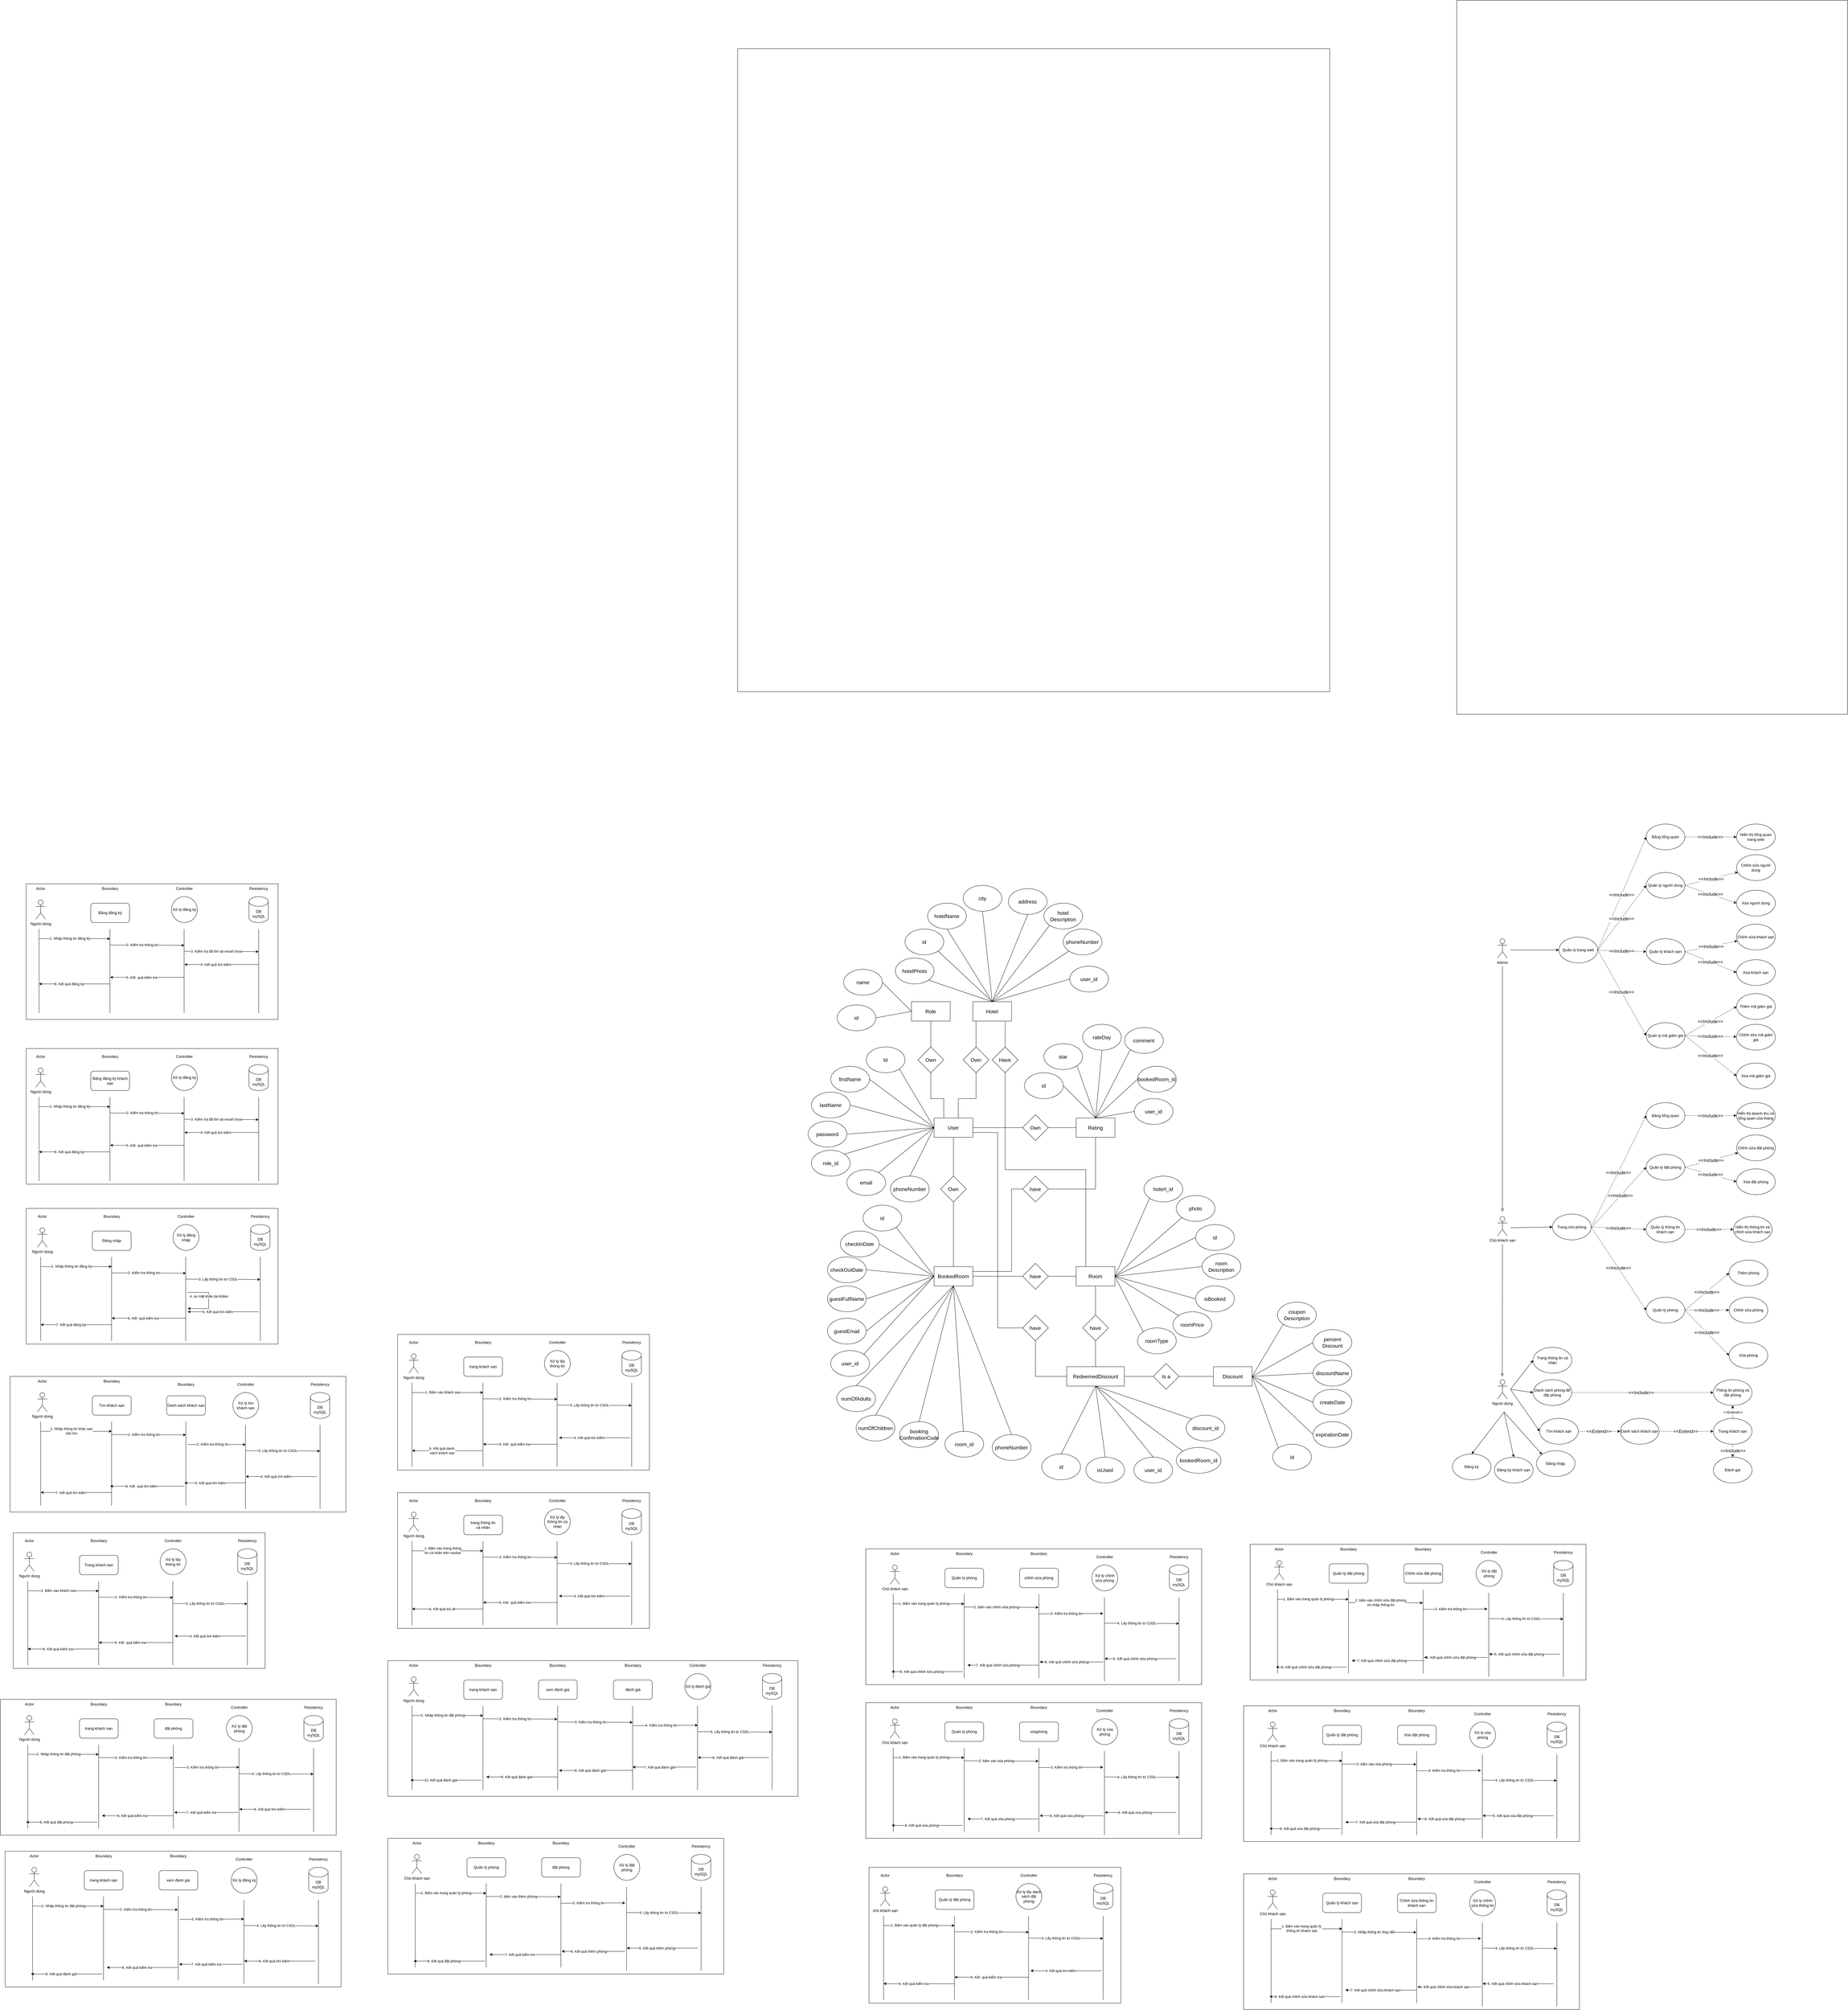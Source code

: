 <mxfile version="24.8.0">
  <diagram name="Trang-1" id="1iPSetiMdpf9adHIg9xG">
    <mxGraphModel dx="5250" dy="6292" grid="1" gridSize="10" guides="1" tooltips="1" connect="1" arrows="1" fold="1" page="1" pageScale="1" pageWidth="827" pageHeight="1169" math="0" shadow="0">
      <root>
        <mxCell id="0" />
        <mxCell id="1" parent="0" />
        <mxCell id="V7r0WRQgswMEHmNes_40-52" value="" style="rounded=0;whiteSpace=wrap;html=1;" parent="1" vertex="1">
          <mxGeometry x="130" y="-465" width="780" height="420" as="geometry" />
        </mxCell>
        <mxCell id="A6YugZz9hMHWRYsdmOcp-1" value="" style="rounded=0;whiteSpace=wrap;html=1;" parent="1" vertex="1">
          <mxGeometry x="4560" y="-3200" width="1210" height="2210" as="geometry" />
        </mxCell>
        <mxCell id="kLgQOa51LK79dz60UhgS-129" value="" style="rounded=0;whiteSpace=wrap;html=1;" parent="1" vertex="1">
          <mxGeometry x="2333.21" y="-3050" width="1833.57" height="1990" as="geometry" />
        </mxCell>
        <mxCell id="6Y1sCY7NxczDT4jlOH8O-1" value="Người dùng" style="shape=umlActor;verticalLabelPosition=bottom;verticalAlign=top;html=1;outlineConnect=0;" parent="1" vertex="1">
          <mxGeometry x="4686.43" y="1070" width="30" height="60" as="geometry" />
        </mxCell>
        <mxCell id="W9WCHTceWzW7yV-oWagZ-1" value="Đăng nhập" style="ellipse;whiteSpace=wrap;html=1;" parent="1" vertex="1">
          <mxGeometry x="4806.43" y="1290" width="120" height="80" as="geometry" />
        </mxCell>
        <mxCell id="W9WCHTceWzW7yV-oWagZ-2" value="Đăng ký" style="ellipse;whiteSpace=wrap;html=1;" parent="1" vertex="1">
          <mxGeometry x="4546.43" y="1300" width="120" height="80" as="geometry" />
        </mxCell>
        <mxCell id="W9WCHTceWzW7yV-oWagZ-3" value="" style="endArrow=classic;html=1;rounded=0;entryX=0;entryY=0;entryDx=0;entryDy=0;" parent="1" target="W9WCHTceWzW7yV-oWagZ-1" edge="1">
          <mxGeometry width="50" height="50" relative="1" as="geometry">
            <mxPoint x="4706.43" y="1170" as="sourcePoint" />
            <mxPoint x="4856.43" y="1110" as="targetPoint" />
          </mxGeometry>
        </mxCell>
        <mxCell id="W9WCHTceWzW7yV-oWagZ-4" value="Chủ khách sạn" style="shape=umlActor;verticalLabelPosition=bottom;verticalAlign=top;html=1;outlineConnect=0;" parent="1" vertex="1">
          <mxGeometry x="4686.43" y="565" width="30" height="60" as="geometry" />
        </mxCell>
        <mxCell id="W9WCHTceWzW7yV-oWagZ-5" value="" style="endArrow=block;html=1;rounded=0;endFill=0;" parent="1" edge="1">
          <mxGeometry width="50" height="50" relative="1" as="geometry">
            <mxPoint x="4701.43" y="650" as="sourcePoint" />
            <mxPoint x="4700.93" y="1060" as="targetPoint" />
          </mxGeometry>
        </mxCell>
        <mxCell id="W9WCHTceWzW7yV-oWagZ-6" value="Admin" style="shape=umlActor;verticalLabelPosition=bottom;verticalAlign=top;html=1;outlineConnect=0;" parent="1" vertex="1">
          <mxGeometry x="4686.43" y="-295" width="30" height="60" as="geometry" />
        </mxCell>
        <mxCell id="W9WCHTceWzW7yV-oWagZ-7" value="" style="endArrow=block;html=1;rounded=0;endFill=0;" parent="1" edge="1">
          <mxGeometry width="50" height="50" relative="1" as="geometry">
            <mxPoint x="4701.43" y="-210" as="sourcePoint" />
            <mxPoint x="4701.43" y="550" as="targetPoint" />
          </mxGeometry>
        </mxCell>
        <mxCell id="W9WCHTceWzW7yV-oWagZ-11" value="Tìm khách sạn" style="ellipse;whiteSpace=wrap;html=1;" parent="1" vertex="1">
          <mxGeometry x="4816.43" y="1190" width="120" height="80" as="geometry" />
        </mxCell>
        <mxCell id="W9WCHTceWzW7yV-oWagZ-12" value="Trang khách sạn" style="ellipse;whiteSpace=wrap;html=1;" parent="1" vertex="1">
          <mxGeometry x="5354.43" y="1190" width="120" height="80" as="geometry" />
        </mxCell>
        <mxCell id="W9WCHTceWzW7yV-oWagZ-13" value="Thông tin phòng và đặt phòng" style="ellipse;whiteSpace=wrap;html=1;" parent="1" vertex="1">
          <mxGeometry x="5354.43" y="1070" width="120" height="80" as="geometry" />
        </mxCell>
        <mxCell id="W9WCHTceWzW7yV-oWagZ-14" value="Danh sách phòng để đặt phòng" style="ellipse;whiteSpace=wrap;html=1;" parent="1" vertex="1">
          <mxGeometry x="4796.43" y="1070" width="120" height="80" as="geometry" />
        </mxCell>
        <mxCell id="W9WCHTceWzW7yV-oWagZ-15" value="" style="endArrow=classic;html=1;rounded=0;entryX=0;entryY=0.5;entryDx=0;entryDy=0;" parent="1" target="W9WCHTceWzW7yV-oWagZ-11" edge="1">
          <mxGeometry width="50" height="50" relative="1" as="geometry">
            <mxPoint x="4726.43" y="1100" as="sourcePoint" />
            <mxPoint x="4776.43" y="1080" as="targetPoint" />
          </mxGeometry>
        </mxCell>
        <mxCell id="W9WCHTceWzW7yV-oWagZ-16" value="" style="endArrow=classic;html=1;rounded=0;entryX=0;entryY=0.5;entryDx=0;entryDy=0;" parent="1" target="W9WCHTceWzW7yV-oWagZ-14" edge="1">
          <mxGeometry width="50" height="50" relative="1" as="geometry">
            <mxPoint x="4726.43" y="1100" as="sourcePoint" />
            <mxPoint x="4816.43" y="1110" as="targetPoint" />
          </mxGeometry>
        </mxCell>
        <mxCell id="W9WCHTceWzW7yV-oWagZ-18" value="Danh sách khách sạn" style="ellipse;whiteSpace=wrap;html=1;" parent="1" vertex="1">
          <mxGeometry x="5066.43" y="1190" width="120" height="80" as="geometry" />
        </mxCell>
        <mxCell id="W9WCHTceWzW7yV-oWagZ-20" value="" style="endArrow=classic;startArrow=none;html=1;rounded=0;exitX=1;exitY=0.5;exitDx=0;exitDy=0;dashed=1;startFill=0;entryX=0;entryY=0.5;entryDx=0;entryDy=0;" parent="1" source="W9WCHTceWzW7yV-oWagZ-11" target="W9WCHTceWzW7yV-oWagZ-18" edge="1">
          <mxGeometry width="50" height="50" relative="1" as="geometry">
            <mxPoint x="4916.43" y="1229.67" as="sourcePoint" />
            <mxPoint x="5046.43" y="1229.67" as="targetPoint" />
          </mxGeometry>
        </mxCell>
        <mxCell id="W9WCHTceWzW7yV-oWagZ-21" value="&lt;font style=&quot;font-size: 14px;&quot;&gt;&amp;lt;&amp;lt;Extend&amp;gt;&amp;gt;&lt;/font&gt;" style="edgeLabel;html=1;align=center;verticalAlign=middle;resizable=0;points=[];" parent="W9WCHTceWzW7yV-oWagZ-20" vertex="1" connectable="0">
          <mxGeometry x="-0.02" relative="1" as="geometry">
            <mxPoint as="offset" />
          </mxGeometry>
        </mxCell>
        <mxCell id="W9WCHTceWzW7yV-oWagZ-22" value="" style="endArrow=classic;startArrow=none;html=1;rounded=0;exitX=1;exitY=0.5;exitDx=0;exitDy=0;dashed=1;entryX=0;entryY=0.5;entryDx=0;entryDy=0;startFill=0;" parent="1" source="W9WCHTceWzW7yV-oWagZ-18" target="W9WCHTceWzW7yV-oWagZ-12" edge="1">
          <mxGeometry width="50" height="50" relative="1" as="geometry">
            <mxPoint x="5186.43" y="1229.67" as="sourcePoint" />
            <mxPoint x="5316.43" y="1229.67" as="targetPoint" />
          </mxGeometry>
        </mxCell>
        <mxCell id="W9WCHTceWzW7yV-oWagZ-23" value="&lt;font style=&quot;font-size: 14px;&quot;&gt;&amp;lt;&amp;lt;Extend&amp;gt;&amp;gt;&lt;/font&gt;" style="edgeLabel;html=1;align=center;verticalAlign=middle;resizable=0;points=[];" parent="W9WCHTceWzW7yV-oWagZ-22" vertex="1" connectable="0">
          <mxGeometry x="-0.02" relative="1" as="geometry">
            <mxPoint as="offset" />
          </mxGeometry>
        </mxCell>
        <mxCell id="W9WCHTceWzW7yV-oWagZ-24" value="" style="endArrow=classic;startArrow=none;html=1;rounded=0;exitX=0.5;exitY=0;exitDx=0;exitDy=0;dashed=1;entryX=0.5;entryY=1;entryDx=0;entryDy=0;startFill=0;" parent="1" source="W9WCHTceWzW7yV-oWagZ-12" target="W9WCHTceWzW7yV-oWagZ-13" edge="1">
          <mxGeometry width="50" height="50" relative="1" as="geometry">
            <mxPoint x="5226.43" y="1239.67" as="sourcePoint" />
            <mxPoint x="5346.43" y="1240" as="targetPoint" />
          </mxGeometry>
        </mxCell>
        <mxCell id="W9WCHTceWzW7yV-oWagZ-25" value="&amp;lt;&amp;lt;Extend&amp;gt;&amp;gt;" style="edgeLabel;html=1;align=center;verticalAlign=middle;resizable=0;points=[];" parent="W9WCHTceWzW7yV-oWagZ-24" vertex="1" connectable="0">
          <mxGeometry x="-0.02" relative="1" as="geometry">
            <mxPoint as="offset" />
          </mxGeometry>
        </mxCell>
        <mxCell id="W9WCHTceWzW7yV-oWagZ-26" value="" style="endArrow=classic;startArrow=none;html=1;rounded=0;exitX=1;exitY=0.5;exitDx=0;exitDy=0;dashed=1;startFill=0;entryX=0;entryY=0.5;entryDx=0;entryDy=0;" parent="1" source="W9WCHTceWzW7yV-oWagZ-14" target="W9WCHTceWzW7yV-oWagZ-13" edge="1">
          <mxGeometry width="50" height="50" relative="1" as="geometry">
            <mxPoint x="4996.43" y="1109.55" as="sourcePoint" />
            <mxPoint x="5126.43" y="1109.55" as="targetPoint" />
          </mxGeometry>
        </mxCell>
        <mxCell id="W9WCHTceWzW7yV-oWagZ-27" value="&lt;font style=&quot;font-size: 14px;&quot;&gt;&amp;lt;&amp;lt;Include&amp;gt;&amp;gt;&lt;/font&gt;" style="edgeLabel;html=1;align=center;verticalAlign=middle;resizable=0;points=[];" parent="W9WCHTceWzW7yV-oWagZ-26" vertex="1" connectable="0">
          <mxGeometry x="-0.02" relative="1" as="geometry">
            <mxPoint as="offset" />
          </mxGeometry>
        </mxCell>
        <mxCell id="W9WCHTceWzW7yV-oWagZ-29" value="Đăng ký khách sạn" style="ellipse;whiteSpace=wrap;html=1;" parent="1" vertex="1">
          <mxGeometry x="4676.43" y="1310" width="120" height="80" as="geometry" />
        </mxCell>
        <mxCell id="W9WCHTceWzW7yV-oWagZ-30" value="" style="endArrow=classic;html=1;rounded=0;entryX=0.5;entryY=0;entryDx=0;entryDy=0;" parent="1" target="W9WCHTceWzW7yV-oWagZ-29" edge="1">
          <mxGeometry width="50" height="50" relative="1" as="geometry">
            <mxPoint x="4706.43" y="1170" as="sourcePoint" />
            <mxPoint x="4816.43" y="1080" as="targetPoint" />
          </mxGeometry>
        </mxCell>
        <mxCell id="tf3FDDnmbRWH4UAkLnts-26" style="edgeStyle=orthogonalEdgeStyle;rounded=0;orthogonalLoop=1;jettySize=auto;html=1;exitX=1;exitY=0.75;exitDx=0;exitDy=0;entryX=0;entryY=0.5;entryDx=0;entryDy=0;endArrow=none;endFill=0;" parent="1" source="kLgQOa51LK79dz60UhgS-1" target="tf3FDDnmbRWH4UAkLnts-24" edge="1">
          <mxGeometry relative="1" as="geometry" />
        </mxCell>
        <mxCell id="kLgQOa51LK79dz60UhgS-1" value="User" style="rounded=0;whiteSpace=wrap;html=1;fontSize=16;" parent="1" vertex="1">
          <mxGeometry x="2941.43" y="260" width="120" height="60" as="geometry" />
        </mxCell>
        <mxCell id="kLgQOa51LK79dz60UhgS-2" value="Role" style="rounded=0;whiteSpace=wrap;html=1;fontSize=16;" parent="1" vertex="1">
          <mxGeometry x="2871.43" y="-100" width="120" height="60" as="geometry" />
        </mxCell>
        <mxCell id="kLgQOa51LK79dz60UhgS-3" value="BookedRoom" style="rounded=0;whiteSpace=wrap;html=1;fontSize=16;" parent="1" vertex="1">
          <mxGeometry x="2941.43" y="720" width="120" height="60" as="geometry" />
        </mxCell>
        <mxCell id="kLgQOa51LK79dz60UhgS-4" value="Own" style="rhombus;whiteSpace=wrap;html=1;fontSize=16;" parent="1" vertex="1">
          <mxGeometry x="2891.43" y="40" width="80" height="80" as="geometry" />
        </mxCell>
        <mxCell id="kLgQOa51LK79dz60UhgS-5" value="Own" style="rhombus;whiteSpace=wrap;html=1;fontSize=16;" parent="1" vertex="1">
          <mxGeometry x="2961.43" y="440" width="80" height="80" as="geometry" />
        </mxCell>
        <mxCell id="kLgQOa51LK79dz60UhgS-6" value="" style="endArrow=none;html=1;rounded=0;entryX=0.5;entryY=1;entryDx=0;entryDy=0;fontSize=16;" parent="1" source="kLgQOa51LK79dz60UhgS-4" target="kLgQOa51LK79dz60UhgS-2" edge="1">
          <mxGeometry width="50" height="50" relative="1" as="geometry">
            <mxPoint x="2781.43" y="10" as="sourcePoint" />
            <mxPoint x="2831.43" y="-40" as="targetPoint" />
          </mxGeometry>
        </mxCell>
        <mxCell id="kLgQOa51LK79dz60UhgS-8" value="" style="endArrow=none;html=1;rounded=0;entryX=0.5;entryY=1;entryDx=0;entryDy=0;exitX=0.5;exitY=0;exitDx=0;exitDy=0;fontSize=16;" parent="1" source="kLgQOa51LK79dz60UhgS-5" target="kLgQOa51LK79dz60UhgS-1" edge="1">
          <mxGeometry width="50" height="50" relative="1" as="geometry">
            <mxPoint x="3091.43" y="420" as="sourcePoint" />
            <mxPoint x="3091.43" y="370" as="targetPoint" />
          </mxGeometry>
        </mxCell>
        <mxCell id="kLgQOa51LK79dz60UhgS-9" value="" style="endArrow=none;html=1;rounded=0;entryX=0.5;entryY=1;entryDx=0;entryDy=0;exitX=0.5;exitY=0;exitDx=0;exitDy=0;fontSize=16;" parent="1" source="kLgQOa51LK79dz60UhgS-3" target="kLgQOa51LK79dz60UhgS-5" edge="1">
          <mxGeometry width="50" height="50" relative="1" as="geometry">
            <mxPoint x="3011.43" y="450" as="sourcePoint" />
            <mxPoint x="3011.43" y="400" as="targetPoint" />
          </mxGeometry>
        </mxCell>
        <mxCell id="kLgQOa51LK79dz60UhgS-10" value="Rating" style="rounded=0;whiteSpace=wrap;html=1;fontSize=16;" parent="1" vertex="1">
          <mxGeometry x="3381.43" y="260" width="120" height="60" as="geometry" />
        </mxCell>
        <mxCell id="kLgQOa51LK79dz60UhgS-12" value="Room" style="rounded=0;whiteSpace=wrap;html=1;fontSize=16;" parent="1" vertex="1">
          <mxGeometry x="3381.43" y="720" width="120" height="60" as="geometry" />
        </mxCell>
        <mxCell id="kLgQOa51LK79dz60UhgS-13" value="Discount" style="rounded=0;whiteSpace=wrap;html=1;fontSize=16;" parent="1" vertex="1">
          <mxGeometry x="3806.43" y="1030" width="120" height="60" as="geometry" />
        </mxCell>
        <mxCell id="kLgQOa51LK79dz60UhgS-14" value="Hotel" style="rounded=0;whiteSpace=wrap;html=1;fontSize=16;" parent="1" vertex="1">
          <mxGeometry x="3061.43" y="-100" width="120" height="60" as="geometry" />
        </mxCell>
        <mxCell id="kLgQOa51LK79dz60UhgS-15" value="id" style="ellipse;whiteSpace=wrap;html=1;fontSize=16;" parent="1" vertex="1">
          <mxGeometry x="2641.43" y="-90" width="120" height="80" as="geometry" />
        </mxCell>
        <mxCell id="kLgQOa51LK79dz60UhgS-18" value="name" style="ellipse;whiteSpace=wrap;html=1;fontSize=16;" parent="1" vertex="1">
          <mxGeometry x="2661.43" y="-200" width="120" height="80" as="geometry" />
        </mxCell>
        <mxCell id="kLgQOa51LK79dz60UhgS-20" value="" style="endArrow=none;html=1;rounded=0;exitX=0;exitY=0.5;exitDx=0;exitDy=0;entryX=1;entryY=0.5;entryDx=0;entryDy=0;fontSize=16;" parent="1" source="kLgQOa51LK79dz60UhgS-2" target="kLgQOa51LK79dz60UhgS-15" edge="1">
          <mxGeometry width="50" height="50" relative="1" as="geometry">
            <mxPoint x="2851.43" y="-130" as="sourcePoint" />
            <mxPoint x="2901.43" y="-180" as="targetPoint" />
          </mxGeometry>
        </mxCell>
        <mxCell id="kLgQOa51LK79dz60UhgS-21" value="" style="endArrow=none;html=1;rounded=0;exitX=0;exitY=0.5;exitDx=0;exitDy=0;entryX=1;entryY=0.5;entryDx=0;entryDy=0;fontSize=16;" parent="1" source="kLgQOa51LK79dz60UhgS-2" target="kLgQOa51LK79dz60UhgS-18" edge="1">
          <mxGeometry width="50" height="50" relative="1" as="geometry">
            <mxPoint x="2951.43" y="-110" as="sourcePoint" />
            <mxPoint x="2851.43" y="-180" as="targetPoint" />
          </mxGeometry>
        </mxCell>
        <mxCell id="kLgQOa51LK79dz60UhgS-22" value="Id" style="ellipse;whiteSpace=wrap;html=1;fontSize=16;" parent="1" vertex="1">
          <mxGeometry x="2731.43" y="40" width="120" height="80" as="geometry" />
        </mxCell>
        <mxCell id="kLgQOa51LK79dz60UhgS-23" value="firstName" style="ellipse;whiteSpace=wrap;html=1;fontSize=16;" parent="1" vertex="1">
          <mxGeometry x="2621.43" y="100" width="120" height="80" as="geometry" />
        </mxCell>
        <mxCell id="kLgQOa51LK79dz60UhgS-24" value="lastName" style="ellipse;whiteSpace=wrap;html=1;fontSize=16;" parent="1" vertex="1">
          <mxGeometry x="2561.43" y="180" width="120" height="80" as="geometry" />
        </mxCell>
        <mxCell id="kLgQOa51LK79dz60UhgS-25" value="password" style="ellipse;whiteSpace=wrap;html=1;fontSize=16;" parent="1" vertex="1">
          <mxGeometry x="2551.43" y="270" width="120" height="80" as="geometry" />
        </mxCell>
        <mxCell id="kLgQOa51LK79dz60UhgS-26" value="phoneNumber" style="ellipse;whiteSpace=wrap;html=1;fontSize=16;" parent="1" vertex="1">
          <mxGeometry x="2806.43" y="440" width="120" height="80" as="geometry" />
        </mxCell>
        <mxCell id="kLgQOa51LK79dz60UhgS-27" value="role_id" style="ellipse;whiteSpace=wrap;html=1;fontSize=16;" parent="1" vertex="1">
          <mxGeometry x="2561.43" y="360" width="120" height="80" as="geometry" />
        </mxCell>
        <mxCell id="kLgQOa51LK79dz60UhgS-28" value="" style="endArrow=none;html=1;rounded=0;exitX=0;exitY=0.5;exitDx=0;exitDy=0;entryX=1;entryY=1;entryDx=0;entryDy=0;" parent="1" source="kLgQOa51LK79dz60UhgS-1" target="kLgQOa51LK79dz60UhgS-22" edge="1">
          <mxGeometry width="50" height="50" relative="1" as="geometry">
            <mxPoint x="2891.43" y="240" as="sourcePoint" />
            <mxPoint x="2941.43" y="190" as="targetPoint" />
          </mxGeometry>
        </mxCell>
        <mxCell id="kLgQOa51LK79dz60UhgS-29" value="" style="endArrow=none;html=1;rounded=0;exitX=0;exitY=0.5;exitDx=0;exitDy=0;entryX=1;entryY=0.5;entryDx=0;entryDy=0;" parent="1" source="kLgQOa51LK79dz60UhgS-1" target="kLgQOa51LK79dz60UhgS-23" edge="1">
          <mxGeometry width="50" height="50" relative="1" as="geometry">
            <mxPoint x="2951.43" y="300" as="sourcePoint" />
            <mxPoint x="2881.43" y="150" as="targetPoint" />
          </mxGeometry>
        </mxCell>
        <mxCell id="kLgQOa51LK79dz60UhgS-30" value="" style="endArrow=none;html=1;rounded=0;entryX=1;entryY=0.5;entryDx=0;entryDy=0;" parent="1" target="kLgQOa51LK79dz60UhgS-24" edge="1">
          <mxGeometry width="50" height="50" relative="1" as="geometry">
            <mxPoint x="2941.43" y="290" as="sourcePoint" />
            <mxPoint x="2821.43" y="200" as="targetPoint" />
          </mxGeometry>
        </mxCell>
        <mxCell id="kLgQOa51LK79dz60UhgS-31" value="" style="endArrow=none;html=1;rounded=0;entryX=1;entryY=0.5;entryDx=0;entryDy=0;" parent="1" target="kLgQOa51LK79dz60UhgS-25" edge="1">
          <mxGeometry width="50" height="50" relative="1" as="geometry">
            <mxPoint x="2941.43" y="290" as="sourcePoint" />
            <mxPoint x="2772.43" y="295" as="targetPoint" />
          </mxGeometry>
        </mxCell>
        <mxCell id="kLgQOa51LK79dz60UhgS-32" value="" style="endArrow=none;html=1;rounded=0;entryX=1;entryY=0;entryDx=0;entryDy=0;" parent="1" target="kLgQOa51LK79dz60UhgS-27" edge="1">
          <mxGeometry width="50" height="50" relative="1" as="geometry">
            <mxPoint x="2941.43" y="290" as="sourcePoint" />
            <mxPoint x="2801.43" y="400" as="targetPoint" />
          </mxGeometry>
        </mxCell>
        <mxCell id="kLgQOa51LK79dz60UhgS-33" value="" style="endArrow=none;html=1;rounded=0;exitX=0;exitY=0.5;exitDx=0;exitDy=0;entryX=0.5;entryY=0;entryDx=0;entryDy=0;" parent="1" source="kLgQOa51LK79dz60UhgS-1" target="kLgQOa51LK79dz60UhgS-26" edge="1">
          <mxGeometry width="50" height="50" relative="1" as="geometry">
            <mxPoint x="2951.43" y="300" as="sourcePoint" />
            <mxPoint x="2923.43" y="138" as="targetPoint" />
          </mxGeometry>
        </mxCell>
        <mxCell id="kLgQOa51LK79dz60UhgS-35" value="id" style="ellipse;whiteSpace=wrap;html=1;fontSize=16;" parent="1" vertex="1">
          <mxGeometry x="2721.43" y="530" width="120" height="80" as="geometry" />
        </mxCell>
        <mxCell id="kLgQOa51LK79dz60UhgS-36" value="checkInDate" style="ellipse;whiteSpace=wrap;html=1;fontSize=16;" parent="1" vertex="1">
          <mxGeometry x="2651.43" y="610" width="120" height="80" as="geometry" />
        </mxCell>
        <mxCell id="kLgQOa51LK79dz60UhgS-37" value="checkOutDate" style="ellipse;whiteSpace=wrap;html=1;fontSize=16;" parent="1" vertex="1">
          <mxGeometry x="2611.43" y="690" width="120" height="80" as="geometry" />
        </mxCell>
        <mxCell id="kLgQOa51LK79dz60UhgS-38" value="guestFullName" style="ellipse;whiteSpace=wrap;html=1;fontSize=16;" parent="1" vertex="1">
          <mxGeometry x="2611.43" y="780" width="120" height="80" as="geometry" />
        </mxCell>
        <mxCell id="kLgQOa51LK79dz60UhgS-39" value="guestEmail" style="ellipse;whiteSpace=wrap;html=1;fontSize=16;" parent="1" vertex="1">
          <mxGeometry x="2611.43" y="880" width="120" height="80" as="geometry" />
        </mxCell>
        <mxCell id="kLgQOa51LK79dz60UhgS-40" value="numOfAdults" style="ellipse;whiteSpace=wrap;html=1;fontSize=16;" parent="1" vertex="1">
          <mxGeometry x="2640" y="1089" width="120" height="80" as="geometry" />
        </mxCell>
        <mxCell id="kLgQOa51LK79dz60UhgS-41" value="numOfChildren" style="ellipse;whiteSpace=wrap;html=1;fontSize=16;" parent="1" vertex="1">
          <mxGeometry x="2700" y="1180" width="120" height="80" as="geometry" />
        </mxCell>
        <mxCell id="kLgQOa51LK79dz60UhgS-42" value="booking&lt;div&gt;ConfimationCode&lt;/div&gt;" style="ellipse;whiteSpace=wrap;html=1;fontSize=16;" parent="1" vertex="1">
          <mxGeometry x="2835" y="1200" width="120" height="80" as="geometry" />
        </mxCell>
        <mxCell id="kLgQOa51LK79dz60UhgS-43" value="phoneNumber" style="ellipse;whiteSpace=wrap;html=1;fontSize=16;" parent="1" vertex="1">
          <mxGeometry x="3121.43" y="1240" width="120" height="80" as="geometry" />
        </mxCell>
        <mxCell id="kLgQOa51LK79dz60UhgS-44" value="room_id" style="ellipse;whiteSpace=wrap;html=1;fontSize=16;" parent="1" vertex="1">
          <mxGeometry x="2975" y="1230" width="120" height="80" as="geometry" />
        </mxCell>
        <mxCell id="kLgQOa51LK79dz60UhgS-45" value="user_id" style="ellipse;whiteSpace=wrap;html=1;fontSize=16;" parent="1" vertex="1">
          <mxGeometry x="2621.43" y="980" width="120" height="80" as="geometry" />
        </mxCell>
        <mxCell id="kLgQOa51LK79dz60UhgS-46" value="" style="endArrow=none;html=1;rounded=0;exitX=1;exitY=1;exitDx=0;exitDy=0;entryX=0;entryY=0.5;entryDx=0;entryDy=0;" parent="1" source="kLgQOa51LK79dz60UhgS-35" target="kLgQOa51LK79dz60UhgS-3" edge="1">
          <mxGeometry width="50" height="50" relative="1" as="geometry">
            <mxPoint x="2851.43" y="700" as="sourcePoint" />
            <mxPoint x="2901.43" y="650" as="targetPoint" />
          </mxGeometry>
        </mxCell>
        <mxCell id="kLgQOa51LK79dz60UhgS-47" value="" style="endArrow=none;html=1;rounded=0;exitX=1;exitY=0.5;exitDx=0;exitDy=0;" parent="1" source="kLgQOa51LK79dz60UhgS-36" edge="1">
          <mxGeometry width="50" height="50" relative="1" as="geometry">
            <mxPoint x="2843.43" y="658" as="sourcePoint" />
            <mxPoint x="2941.43" y="750" as="targetPoint" />
          </mxGeometry>
        </mxCell>
        <mxCell id="kLgQOa51LK79dz60UhgS-48" value="" style="endArrow=none;html=1;rounded=0;exitX=1;exitY=0.5;exitDx=0;exitDy=0;entryX=0;entryY=0.5;entryDx=0;entryDy=0;" parent="1" source="kLgQOa51LK79dz60UhgS-37" target="kLgQOa51LK79dz60UhgS-3" edge="1">
          <mxGeometry width="50" height="50" relative="1" as="geometry">
            <mxPoint x="2791.43" y="720" as="sourcePoint" />
            <mxPoint x="2951.43" y="760" as="targetPoint" />
          </mxGeometry>
        </mxCell>
        <mxCell id="kLgQOa51LK79dz60UhgS-49" value="" style="endArrow=none;html=1;rounded=0;exitX=1;exitY=0.5;exitDx=0;exitDy=0;" parent="1" source="kLgQOa51LK79dz60UhgS-38" edge="1">
          <mxGeometry width="50" height="50" relative="1" as="geometry">
            <mxPoint x="2801.43" y="730" as="sourcePoint" />
            <mxPoint x="2941.43" y="750" as="targetPoint" />
          </mxGeometry>
        </mxCell>
        <mxCell id="kLgQOa51LK79dz60UhgS-50" value="" style="endArrow=none;html=1;rounded=0;exitX=1;exitY=0.5;exitDx=0;exitDy=0;entryX=0;entryY=0.5;entryDx=0;entryDy=0;" parent="1" source="kLgQOa51LK79dz60UhgS-39" target="kLgQOa51LK79dz60UhgS-3" edge="1">
          <mxGeometry width="50" height="50" relative="1" as="geometry">
            <mxPoint x="2741.43" y="830" as="sourcePoint" />
            <mxPoint x="2951.43" y="760" as="targetPoint" />
          </mxGeometry>
        </mxCell>
        <mxCell id="kLgQOa51LK79dz60UhgS-51" value="" style="endArrow=none;html=1;rounded=0;exitX=1;exitY=0;exitDx=0;exitDy=0;" parent="1" source="kLgQOa51LK79dz60UhgS-45" edge="1">
          <mxGeometry width="50" height="50" relative="1" as="geometry">
            <mxPoint x="2772.43" y="920" as="sourcePoint" />
            <mxPoint x="2941.43" y="750" as="targetPoint" />
          </mxGeometry>
        </mxCell>
        <mxCell id="kLgQOa51LK79dz60UhgS-52" value="" style="endArrow=none;html=1;rounded=0;exitX=0.5;exitY=0;exitDx=0;exitDy=0;entryX=0.5;entryY=1;entryDx=0;entryDy=0;" parent="1" source="kLgQOa51LK79dz60UhgS-40" target="kLgQOa51LK79dz60UhgS-3" edge="1">
          <mxGeometry width="50" height="50" relative="1" as="geometry">
            <mxPoint x="2814.43" y="981" as="sourcePoint" />
            <mxPoint x="2951.43" y="760" as="targetPoint" />
          </mxGeometry>
        </mxCell>
        <mxCell id="kLgQOa51LK79dz60UhgS-53" value="" style="endArrow=none;html=1;rounded=0;exitX=0.5;exitY=0;exitDx=0;exitDy=0;entryX=0.5;entryY=1;entryDx=0;entryDy=0;" parent="1" source="kLgQOa51LK79dz60UhgS-41" target="kLgQOa51LK79dz60UhgS-3" edge="1">
          <mxGeometry width="50" height="50" relative="1" as="geometry">
            <mxPoint x="2881.43" y="1040" as="sourcePoint" />
            <mxPoint x="3011.43" y="790" as="targetPoint" />
          </mxGeometry>
        </mxCell>
        <mxCell id="kLgQOa51LK79dz60UhgS-54" value="" style="endArrow=none;html=1;rounded=0;exitX=0.5;exitY=0;exitDx=0;exitDy=0;entryX=0.5;entryY=1;entryDx=0;entryDy=0;" parent="1" source="kLgQOa51LK79dz60UhgS-42" target="kLgQOa51LK79dz60UhgS-3" edge="1">
          <mxGeometry width="50" height="50" relative="1" as="geometry">
            <mxPoint x="3011.43" y="1050" as="sourcePoint" />
            <mxPoint x="3011.43" y="790" as="targetPoint" />
          </mxGeometry>
        </mxCell>
        <mxCell id="kLgQOa51LK79dz60UhgS-55" value="" style="endArrow=none;html=1;rounded=0;exitX=0.5;exitY=0;exitDx=0;exitDy=0;entryX=0.5;entryY=1;entryDx=0;entryDy=0;" parent="1" source="kLgQOa51LK79dz60UhgS-43" target="kLgQOa51LK79dz60UhgS-3" edge="1">
          <mxGeometry width="50" height="50" relative="1" as="geometry">
            <mxPoint x="3151.43" y="1030" as="sourcePoint" />
            <mxPoint x="3011.43" y="790" as="targetPoint" />
          </mxGeometry>
        </mxCell>
        <mxCell id="kLgQOa51LK79dz60UhgS-56" value="" style="endArrow=none;html=1;rounded=0;entryX=0.5;entryY=1;entryDx=0;entryDy=0;" parent="1" source="kLgQOa51LK79dz60UhgS-44" target="kLgQOa51LK79dz60UhgS-3" edge="1">
          <mxGeometry width="50" height="50" relative="1" as="geometry">
            <mxPoint x="3185.43" y="990" as="sourcePoint" />
            <mxPoint x="3011.43" y="790" as="targetPoint" />
          </mxGeometry>
        </mxCell>
        <mxCell id="kLgQOa51LK79dz60UhgS-58" value="id" style="ellipse;whiteSpace=wrap;html=1;fontSize=16;" parent="1" vertex="1">
          <mxGeometry x="3990" y="1270" width="120" height="80" as="geometry" />
        </mxCell>
        <mxCell id="kLgQOa51LK79dz60UhgS-59" value="percent&lt;div&gt;Discount&lt;/div&gt;" style="ellipse;whiteSpace=wrap;html=1;fontSize=16;" parent="1" vertex="1">
          <mxGeometry x="4115" y="915" width="120" height="80" as="geometry" />
        </mxCell>
        <mxCell id="kLgQOa51LK79dz60UhgS-60" value="coupon&lt;div&gt;Description&lt;/div&gt;" style="ellipse;whiteSpace=wrap;html=1;fontSize=16;" parent="1" vertex="1">
          <mxGeometry x="4005.0" y="830" width="120" height="80" as="geometry" />
        </mxCell>
        <mxCell id="kLgQOa51LK79dz60UhgS-61" value="discountName" style="ellipse;whiteSpace=wrap;html=1;fontSize=16;" parent="1" vertex="1">
          <mxGeometry x="4115" y="1010" width="120" height="80" as="geometry" />
        </mxCell>
        <mxCell id="kLgQOa51LK79dz60UhgS-62" value="" style="endArrow=none;html=1;rounded=0;exitX=0;exitY=0;exitDx=0;exitDy=0;entryX=1;entryY=0.5;entryDx=0;entryDy=0;" parent="1" source="kLgQOa51LK79dz60UhgS-58" target="kLgQOa51LK79dz60UhgS-13" edge="1">
          <mxGeometry width="50" height="50" relative="1" as="geometry">
            <mxPoint x="4756.43" y="1140" as="sourcePoint" />
            <mxPoint x="4806.43" y="1090" as="targetPoint" />
          </mxGeometry>
        </mxCell>
        <mxCell id="kLgQOa51LK79dz60UhgS-63" value="" style="endArrow=none;html=1;rounded=0;exitX=0;exitY=0.5;exitDx=0;exitDy=0;entryX=1;entryY=0.5;entryDx=0;entryDy=0;" parent="1" source="kLgQOa51LK79dz60UhgS-59" target="kLgQOa51LK79dz60UhgS-13" edge="1">
          <mxGeometry width="50" height="50" relative="1" as="geometry">
            <mxPoint x="4696.43" y="1140" as="sourcePoint" />
            <mxPoint x="4816.43" y="1190" as="targetPoint" />
          </mxGeometry>
        </mxCell>
        <mxCell id="kLgQOa51LK79dz60UhgS-64" value="" style="endArrow=none;html=1;rounded=0;exitX=0;exitY=1;exitDx=0;exitDy=0;entryX=1;entryY=0.5;entryDx=0;entryDy=0;" parent="1" source="kLgQOa51LK79dz60UhgS-60" target="kLgQOa51LK79dz60UhgS-13" edge="1">
          <mxGeometry width="50" height="50" relative="1" as="geometry">
            <mxPoint x="4736.43" y="1070" as="sourcePoint" />
            <mxPoint x="4816.43" y="1190" as="targetPoint" />
          </mxGeometry>
        </mxCell>
        <mxCell id="kLgQOa51LK79dz60UhgS-65" value="" style="endArrow=none;html=1;rounded=0;exitX=0;exitY=0.5;exitDx=0;exitDy=0;entryX=1;entryY=0.5;entryDx=0;entryDy=0;" parent="1" source="kLgQOa51LK79dz60UhgS-61" target="kLgQOa51LK79dz60UhgS-13" edge="1">
          <mxGeometry width="50" height="50" relative="1" as="geometry">
            <mxPoint x="4886.43" y="1070" as="sourcePoint" />
            <mxPoint x="4816.43" y="1190" as="targetPoint" />
          </mxGeometry>
        </mxCell>
        <mxCell id="kLgQOa51LK79dz60UhgS-66" value="id" style="ellipse;whiteSpace=wrap;html=1;fontSize=16;" parent="1" vertex="1">
          <mxGeometry x="3221.43" y="120" width="120" height="80" as="geometry" />
        </mxCell>
        <mxCell id="kLgQOa51LK79dz60UhgS-67" value="star" style="ellipse;whiteSpace=wrap;html=1;fontSize=16;" parent="1" vertex="1">
          <mxGeometry x="3281.43" y="30" width="120" height="80" as="geometry" />
        </mxCell>
        <mxCell id="kLgQOa51LK79dz60UhgS-68" value="comment" style="ellipse;whiteSpace=wrap;html=1;fontSize=16;" parent="1" vertex="1">
          <mxGeometry x="3531.43" y="-20" width="120" height="80" as="geometry" />
        </mxCell>
        <mxCell id="kLgQOa51LK79dz60UhgS-69" value="rateDay" style="ellipse;whiteSpace=wrap;html=1;fontSize=16;" parent="1" vertex="1">
          <mxGeometry x="3401.43" y="-30" width="120" height="80" as="geometry" />
        </mxCell>
        <mxCell id="kLgQOa51LK79dz60UhgS-71" value="bookedRoom_id" style="ellipse;whiteSpace=wrap;html=1;fontSize=16;" parent="1" vertex="1">
          <mxGeometry x="3571.43" y="100" width="120" height="80" as="geometry" />
        </mxCell>
        <mxCell id="kLgQOa51LK79dz60UhgS-72" value="user_id" style="ellipse;whiteSpace=wrap;html=1;fontSize=16;" parent="1" vertex="1">
          <mxGeometry x="3561.43" y="200" width="120" height="80" as="geometry" />
        </mxCell>
        <mxCell id="kLgQOa51LK79dz60UhgS-73" value="" style="endArrow=none;html=1;rounded=0;entryX=1;entryY=0.5;entryDx=0;entryDy=0;fontSize=16;exitX=0.5;exitY=0;exitDx=0;exitDy=0;" parent="1" source="kLgQOa51LK79dz60UhgS-10" target="kLgQOa51LK79dz60UhgS-66" edge="1">
          <mxGeometry width="50" height="50" relative="1" as="geometry">
            <mxPoint x="3441.43" y="225" as="sourcePoint" />
            <mxPoint x="2991.43" y="120" as="targetPoint" />
          </mxGeometry>
        </mxCell>
        <mxCell id="kLgQOa51LK79dz60UhgS-75" value="" style="endArrow=none;html=1;rounded=0;entryX=0.5;entryY=1;entryDx=0;entryDy=0;fontSize=16;exitX=0.5;exitY=0;exitDx=0;exitDy=0;" parent="1" source="kLgQOa51LK79dz60UhgS-10" target="kLgQOa51LK79dz60UhgS-69" edge="1">
          <mxGeometry width="50" height="50" relative="1" as="geometry">
            <mxPoint x="3441.43" y="225" as="sourcePoint" />
            <mxPoint x="3301.43" y="128" as="targetPoint" />
            <Array as="points" />
          </mxGeometry>
        </mxCell>
        <mxCell id="kLgQOa51LK79dz60UhgS-76" value="" style="endArrow=none;html=1;rounded=0;entryX=0;entryY=1;entryDx=0;entryDy=0;fontSize=16;exitX=0.5;exitY=0;exitDx=0;exitDy=0;" parent="1" source="kLgQOa51LK79dz60UhgS-10" target="kLgQOa51LK79dz60UhgS-68" edge="1">
          <mxGeometry width="50" height="50" relative="1" as="geometry">
            <mxPoint x="3441.43" y="225" as="sourcePoint" />
            <mxPoint x="3311.43" y="138" as="targetPoint" />
          </mxGeometry>
        </mxCell>
        <mxCell id="kLgQOa51LK79dz60UhgS-77" value="" style="endArrow=none;html=1;rounded=0;entryX=0;entryY=0.5;entryDx=0;entryDy=0;fontSize=16;" parent="1" target="kLgQOa51LK79dz60UhgS-71" edge="1">
          <mxGeometry width="50" height="50" relative="1" as="geometry">
            <mxPoint x="3441.43" y="260" as="sourcePoint" />
            <mxPoint x="3531.43" y="60" as="targetPoint" />
          </mxGeometry>
        </mxCell>
        <mxCell id="kLgQOa51LK79dz60UhgS-78" value="" style="endArrow=none;html=1;rounded=0;entryX=0;entryY=0.5;entryDx=0;entryDy=0;fontSize=16;exitX=0.5;exitY=0;exitDx=0;exitDy=0;" parent="1" source="kLgQOa51LK79dz60UhgS-10" target="kLgQOa51LK79dz60UhgS-72" edge="1">
          <mxGeometry width="50" height="50" relative="1" as="geometry">
            <mxPoint x="3441.43" y="225" as="sourcePoint" />
            <mxPoint x="3561.43" y="100" as="targetPoint" />
          </mxGeometry>
        </mxCell>
        <mxCell id="kLgQOa51LK79dz60UhgS-79" value="id" style="ellipse;whiteSpace=wrap;html=1;fontSize=16;" parent="1" vertex="1">
          <mxGeometry x="3751.43" y="590" width="120" height="80" as="geometry" />
        </mxCell>
        <mxCell id="kLgQOa51LK79dz60UhgS-80" value="isBooked" style="ellipse;whiteSpace=wrap;html=1;fontSize=16;" parent="1" vertex="1">
          <mxGeometry x="3751.43" y="780" width="120" height="80" as="geometry" />
        </mxCell>
        <mxCell id="kLgQOa51LK79dz60UhgS-81" value="roomPrice" style="ellipse;whiteSpace=wrap;html=1;fontSize=16;" parent="1" vertex="1">
          <mxGeometry x="3681.43" y="860" width="120" height="80" as="geometry" />
        </mxCell>
        <mxCell id="kLgQOa51LK79dz60UhgS-82" value="roomType" style="ellipse;whiteSpace=wrap;html=1;fontSize=16;" parent="1" vertex="1">
          <mxGeometry x="3571.43" y="910" width="120" height="80" as="geometry" />
        </mxCell>
        <mxCell id="kLgQOa51LK79dz60UhgS-83" value="room&lt;div&gt;Description&lt;/div&gt;" style="ellipse;whiteSpace=wrap;html=1;fontSize=16;" parent="1" vertex="1">
          <mxGeometry x="3771.43" y="680" width="120" height="80" as="geometry" />
        </mxCell>
        <mxCell id="kLgQOa51LK79dz60UhgS-84" value="photo" style="ellipse;whiteSpace=wrap;html=1;fontSize=16;" parent="1" vertex="1">
          <mxGeometry x="3691.43" y="500" width="120" height="80" as="geometry" />
        </mxCell>
        <mxCell id="kLgQOa51LK79dz60UhgS-85" value="hoterl_id" style="ellipse;whiteSpace=wrap;html=1;fontSize=16;" parent="1" vertex="1">
          <mxGeometry x="3591.43" y="440" width="120" height="80" as="geometry" />
        </mxCell>
        <mxCell id="kLgQOa51LK79dz60UhgS-87" value="id" style="ellipse;whiteSpace=wrap;html=1;fontSize=16;" parent="1" vertex="1">
          <mxGeometry x="2851.43" y="-325" width="120" height="80" as="geometry" />
        </mxCell>
        <mxCell id="kLgQOa51LK79dz60UhgS-88" value="hotelName" style="ellipse;whiteSpace=wrap;html=1;fontSize=16;" parent="1" vertex="1">
          <mxGeometry x="2921.43" y="-405" width="120" height="80" as="geometry" />
        </mxCell>
        <mxCell id="kLgQOa51LK79dz60UhgS-89" value="city" style="ellipse;whiteSpace=wrap;html=1;fontSize=16;" parent="1" vertex="1">
          <mxGeometry x="3031.43" y="-460" width="120" height="80" as="geometry" />
        </mxCell>
        <mxCell id="kLgQOa51LK79dz60UhgS-90" value="address" style="ellipse;whiteSpace=wrap;html=1;fontSize=16;" parent="1" vertex="1">
          <mxGeometry x="3171.43" y="-450" width="120" height="80" as="geometry" />
        </mxCell>
        <mxCell id="kLgQOa51LK79dz60UhgS-91" value="hotel&lt;div&gt;Description&lt;/div&gt;" style="ellipse;whiteSpace=wrap;html=1;fontSize=16;" parent="1" vertex="1">
          <mxGeometry x="3281.43" y="-405" width="120" height="80" as="geometry" />
        </mxCell>
        <mxCell id="kLgQOa51LK79dz60UhgS-92" value="phoneNumber" style="ellipse;whiteSpace=wrap;html=1;fontSize=16;" parent="1" vertex="1">
          <mxGeometry x="3341.43" y="-325" width="120" height="80" as="geometry" />
        </mxCell>
        <mxCell id="kLgQOa51LK79dz60UhgS-93" value="user_id" style="ellipse;whiteSpace=wrap;html=1;fontSize=16;" parent="1" vertex="1">
          <mxGeometry x="3361.43" y="-210" width="120" height="80" as="geometry" />
        </mxCell>
        <mxCell id="kLgQOa51LK79dz60UhgS-94" value="hotelPhoto" style="ellipse;whiteSpace=wrap;html=1;fontSize=16;" parent="1" vertex="1">
          <mxGeometry x="2821.43" y="-235" width="120" height="80" as="geometry" />
        </mxCell>
        <mxCell id="kLgQOa51LK79dz60UhgS-95" value="" style="endArrow=none;html=1;rounded=0;entryX=1;entryY=1;entryDx=0;entryDy=0;exitX=0.5;exitY=0;exitDx=0;exitDy=0;" parent="1" source="kLgQOa51LK79dz60UhgS-14" target="kLgQOa51LK79dz60UhgS-94" edge="1">
          <mxGeometry width="50" height="50" relative="1" as="geometry">
            <mxPoint x="3138.43" y="-465" as="sourcePoint" />
            <mxPoint x="3188.43" y="-515" as="targetPoint" />
          </mxGeometry>
        </mxCell>
        <mxCell id="kLgQOa51LK79dz60UhgS-96" value="" style="endArrow=none;html=1;rounded=0;entryX=1;entryY=1;entryDx=0;entryDy=0;exitX=0.5;exitY=0;exitDx=0;exitDy=0;" parent="1" source="kLgQOa51LK79dz60UhgS-14" target="kLgQOa51LK79dz60UhgS-87" edge="1">
          <mxGeometry width="50" height="50" relative="1" as="geometry">
            <mxPoint x="3238.43" y="-335" as="sourcePoint" />
            <mxPoint x="3148.43" y="-530" as="targetPoint" />
          </mxGeometry>
        </mxCell>
        <mxCell id="kLgQOa51LK79dz60UhgS-97" value="" style="endArrow=none;html=1;rounded=0;entryX=0.5;entryY=1;entryDx=0;entryDy=0;exitX=0.5;exitY=0;exitDx=0;exitDy=0;" parent="1" source="kLgQOa51LK79dz60UhgS-14" target="kLgQOa51LK79dz60UhgS-88" edge="1">
          <mxGeometry width="50" height="50" relative="1" as="geometry">
            <mxPoint x="3228.43" y="-345" as="sourcePoint" />
            <mxPoint x="3288.43" y="-525" as="targetPoint" />
          </mxGeometry>
        </mxCell>
        <mxCell id="kLgQOa51LK79dz60UhgS-98" value="" style="endArrow=none;html=1;rounded=0;entryX=0.5;entryY=1;entryDx=0;entryDy=0;exitX=0.5;exitY=0;exitDx=0;exitDy=0;" parent="1" source="kLgQOa51LK79dz60UhgS-14" target="kLgQOa51LK79dz60UhgS-89" edge="1">
          <mxGeometry width="50" height="50" relative="1" as="geometry">
            <mxPoint x="3228.43" y="-345" as="sourcePoint" />
            <mxPoint x="3366.43" y="-507" as="targetPoint" />
          </mxGeometry>
        </mxCell>
        <mxCell id="kLgQOa51LK79dz60UhgS-99" value="" style="endArrow=none;html=1;rounded=0;entryX=0.5;entryY=1;entryDx=0;entryDy=0;exitX=0.5;exitY=0;exitDx=0;exitDy=0;" parent="1" source="kLgQOa51LK79dz60UhgS-14" target="kLgQOa51LK79dz60UhgS-90" edge="1">
          <mxGeometry width="50" height="50" relative="1" as="geometry">
            <mxPoint x="3228.43" y="-345" as="sourcePoint" />
            <mxPoint x="3428.43" y="-455" as="targetPoint" />
          </mxGeometry>
        </mxCell>
        <mxCell id="kLgQOa51LK79dz60UhgS-100" value="" style="endArrow=none;html=1;rounded=0;entryX=0;entryY=1;entryDx=0;entryDy=0;exitX=0.5;exitY=0;exitDx=0;exitDy=0;" parent="1" source="kLgQOa51LK79dz60UhgS-14" target="kLgQOa51LK79dz60UhgS-91" edge="1">
          <mxGeometry width="50" height="50" relative="1" as="geometry">
            <mxPoint x="3238.43" y="-335" as="sourcePoint" />
            <mxPoint x="3458.43" y="-375" as="targetPoint" />
          </mxGeometry>
        </mxCell>
        <mxCell id="kLgQOa51LK79dz60UhgS-101" value="" style="endArrow=none;html=1;rounded=0;entryX=0;entryY=1;entryDx=0;entryDy=0;exitX=0.5;exitY=0;exitDx=0;exitDy=0;" parent="1" source="kLgQOa51LK79dz60UhgS-14" target="kLgQOa51LK79dz60UhgS-92" edge="1">
          <mxGeometry width="50" height="50" relative="1" as="geometry">
            <mxPoint x="3298.43" y="-305" as="sourcePoint" />
            <mxPoint x="3458.43" y="-285" as="targetPoint" />
          </mxGeometry>
        </mxCell>
        <mxCell id="kLgQOa51LK79dz60UhgS-102" value="" style="endArrow=none;html=1;rounded=0;entryX=0;entryY=0.5;entryDx=0;entryDy=0;exitX=0.5;exitY=0;exitDx=0;exitDy=0;" parent="1" source="kLgQOa51LK79dz60UhgS-14" target="kLgQOa51LK79dz60UhgS-93" edge="1">
          <mxGeometry width="50" height="50" relative="1" as="geometry">
            <mxPoint x="3298.43" y="-305" as="sourcePoint" />
            <mxPoint x="3456.43" y="-223" as="targetPoint" />
          </mxGeometry>
        </mxCell>
        <mxCell id="kLgQOa51LK79dz60UhgS-103" value="Own" style="rhombus;whiteSpace=wrap;html=1;fontSize=16;" parent="1" vertex="1">
          <mxGeometry x="3215.43" y="250" width="80" height="80" as="geometry" />
        </mxCell>
        <mxCell id="kLgQOa51LK79dz60UhgS-104" value="have" style="rhombus;whiteSpace=wrap;html=1;fontSize=16;" parent="1" vertex="1">
          <mxGeometry x="3215.43" y="440" width="80" height="80" as="geometry" />
        </mxCell>
        <mxCell id="kLgQOa51LK79dz60UhgS-105" value="" style="endArrow=none;html=1;rounded=0;entryX=0;entryY=0.5;entryDx=0;entryDy=0;fontSize=16;exitX=1;exitY=0.5;exitDx=0;exitDy=0;" parent="1" source="kLgQOa51LK79dz60UhgS-1" target="kLgQOa51LK79dz60UhgS-103" edge="1">
          <mxGeometry width="50" height="50" relative="1" as="geometry">
            <mxPoint x="3011.43" y="270" as="sourcePoint" />
            <mxPoint x="3011.43" y="150" as="targetPoint" />
          </mxGeometry>
        </mxCell>
        <mxCell id="kLgQOa51LK79dz60UhgS-106" value="" style="endArrow=none;html=1;rounded=0;entryX=0;entryY=0.5;entryDx=0;entryDy=0;fontSize=16;exitX=1;exitY=0.5;exitDx=0;exitDy=0;" parent="1" source="kLgQOa51LK79dz60UhgS-103" target="kLgQOa51LK79dz60UhgS-10" edge="1">
          <mxGeometry width="50" height="50" relative="1" as="geometry">
            <mxPoint x="3471.43" y="399.23" as="sourcePoint" />
            <mxPoint x="3681.43" y="399.23" as="targetPoint" />
          </mxGeometry>
        </mxCell>
        <mxCell id="kLgQOa51LK79dz60UhgS-107" value="" style="endArrow=none;html=1;rounded=0;exitX=1;exitY=0.25;exitDx=0;exitDy=0;entryX=0;entryY=0.5;entryDx=0;entryDy=0;" parent="1" source="kLgQOa51LK79dz60UhgS-3" target="kLgQOa51LK79dz60UhgS-104" edge="1">
          <mxGeometry width="50" height="50" relative="1" as="geometry">
            <mxPoint x="3141.43" y="760" as="sourcePoint" />
            <mxPoint x="3191.43" y="710" as="targetPoint" />
            <Array as="points">
              <mxPoint x="3181.43" y="735" />
              <mxPoint x="3181.43" y="480" />
            </Array>
          </mxGeometry>
        </mxCell>
        <mxCell id="kLgQOa51LK79dz60UhgS-108" value="" style="endArrow=none;html=1;rounded=0;entryX=0.5;entryY=0;entryDx=0;entryDy=0;fontSize=16;exitX=1;exitY=1;exitDx=0;exitDy=0;" parent="1" source="kLgQOa51LK79dz60UhgS-67" target="kLgQOa51LK79dz60UhgS-10" edge="1">
          <mxGeometry width="50" height="50" relative="1" as="geometry">
            <mxPoint x="3451.43" y="270" as="sourcePoint" />
            <mxPoint x="3571.43" y="200" as="targetPoint" />
          </mxGeometry>
        </mxCell>
        <mxCell id="kLgQOa51LK79dz60UhgS-109" value="" style="endArrow=none;html=1;rounded=0;entryX=0.5;entryY=1;entryDx=0;entryDy=0;fontSize=16;exitX=1;exitY=0.5;exitDx=0;exitDy=0;" parent="1" source="kLgQOa51LK79dz60UhgS-104" target="kLgQOa51LK79dz60UhgS-10" edge="1">
          <mxGeometry width="50" height="50" relative="1" as="geometry">
            <mxPoint x="3305.43" y="300" as="sourcePoint" />
            <mxPoint x="3391.43" y="300" as="targetPoint" />
            <Array as="points">
              <mxPoint x="3441.43" y="480" />
            </Array>
          </mxGeometry>
        </mxCell>
        <mxCell id="kLgQOa51LK79dz60UhgS-110" value="have" style="rhombus;whiteSpace=wrap;html=1;fontSize=16;" parent="1" vertex="1">
          <mxGeometry x="3215.43" y="710" width="80" height="80" as="geometry" />
        </mxCell>
        <mxCell id="kLgQOa51LK79dz60UhgS-111" value="" style="endArrow=none;html=1;rounded=0;exitX=1;exitY=0.5;exitDx=0;exitDy=0;entryX=0;entryY=0.5;entryDx=0;entryDy=0;" parent="1" source="kLgQOa51LK79dz60UhgS-110" target="kLgQOa51LK79dz60UhgS-12" edge="1">
          <mxGeometry width="50" height="50" relative="1" as="geometry">
            <mxPoint x="3311.43" y="690" as="sourcePoint" />
            <mxPoint x="3361.43" y="640" as="targetPoint" />
          </mxGeometry>
        </mxCell>
        <mxCell id="kLgQOa51LK79dz60UhgS-112" value="" style="endArrow=none;html=1;rounded=0;exitX=1;exitY=0.5;exitDx=0;exitDy=0;entryX=0;entryY=0.5;entryDx=0;entryDy=0;" parent="1" source="kLgQOa51LK79dz60UhgS-3" target="kLgQOa51LK79dz60UhgS-110" edge="1">
          <mxGeometry width="50" height="50" relative="1" as="geometry">
            <mxPoint x="3141.43" y="860" as="sourcePoint" />
            <mxPoint x="3191.43" y="810" as="targetPoint" />
          </mxGeometry>
        </mxCell>
        <mxCell id="tf3FDDnmbRWH4UAkLnts-7" style="edgeStyle=orthogonalEdgeStyle;rounded=0;orthogonalLoop=1;jettySize=auto;html=1;exitX=0.5;exitY=1;exitDx=0;exitDy=0;endArrow=none;endFill=0;" parent="1" source="kLgQOa51LK79dz60UhgS-115" target="tf3FDDnmbRWH4UAkLnts-6" edge="1">
          <mxGeometry relative="1" as="geometry" />
        </mxCell>
        <mxCell id="kLgQOa51LK79dz60UhgS-115" value="have" style="rhombus;whiteSpace=wrap;html=1;fontSize=16;" parent="1" vertex="1">
          <mxGeometry x="3401.43" y="870" width="80" height="80" as="geometry" />
        </mxCell>
        <mxCell id="kLgQOa51LK79dz60UhgS-116" value="" style="endArrow=none;html=1;rounded=0;entryX=0.5;entryY=1;entryDx=0;entryDy=0;exitX=0.5;exitY=0;exitDx=0;exitDy=0;" parent="1" source="kLgQOa51LK79dz60UhgS-115" target="kLgQOa51LK79dz60UhgS-12" edge="1">
          <mxGeometry width="50" height="50" relative="1" as="geometry">
            <mxPoint x="3241.43" y="870" as="sourcePoint" />
            <mxPoint x="3291.43" y="820" as="targetPoint" />
          </mxGeometry>
        </mxCell>
        <mxCell id="kLgQOa51LK79dz60UhgS-118" value="" style="endArrow=none;html=1;rounded=0;exitX=0;exitY=1;exitDx=0;exitDy=0;entryX=1;entryY=0.5;entryDx=0;entryDy=0;" parent="1" source="kLgQOa51LK79dz60UhgS-85" target="kLgQOa51LK79dz60UhgS-12" edge="1">
          <mxGeometry width="50" height="50" relative="1" as="geometry">
            <mxPoint x="3305.43" y="760" as="sourcePoint" />
            <mxPoint x="3391.43" y="760" as="targetPoint" />
          </mxGeometry>
        </mxCell>
        <mxCell id="kLgQOa51LK79dz60UhgS-119" value="" style="endArrow=none;html=1;rounded=0;exitX=0;exitY=1;exitDx=0;exitDy=0;entryX=1;entryY=0.5;entryDx=0;entryDy=0;" parent="1" source="kLgQOa51LK79dz60UhgS-84" target="kLgQOa51LK79dz60UhgS-12" edge="1">
          <mxGeometry width="50" height="50" relative="1" as="geometry">
            <mxPoint x="3619.43" y="518" as="sourcePoint" />
            <mxPoint x="3511.43" y="760" as="targetPoint" />
          </mxGeometry>
        </mxCell>
        <mxCell id="kLgQOa51LK79dz60UhgS-120" value="" style="endArrow=none;html=1;rounded=0;exitX=0;exitY=0.5;exitDx=0;exitDy=0;entryX=1;entryY=0.5;entryDx=0;entryDy=0;" parent="1" source="kLgQOa51LK79dz60UhgS-79" target="kLgQOa51LK79dz60UhgS-12" edge="1">
          <mxGeometry width="50" height="50" relative="1" as="geometry">
            <mxPoint x="3719.43" y="578" as="sourcePoint" />
            <mxPoint x="3561.43" y="759" as="targetPoint" />
          </mxGeometry>
        </mxCell>
        <mxCell id="kLgQOa51LK79dz60UhgS-121" value="" style="endArrow=none;html=1;rounded=0;exitX=0;exitY=0.5;exitDx=0;exitDy=0;entryX=1;entryY=0.5;entryDx=0;entryDy=0;" parent="1" source="kLgQOa51LK79dz60UhgS-83" target="kLgQOa51LK79dz60UhgS-12" edge="1">
          <mxGeometry width="50" height="50" relative="1" as="geometry">
            <mxPoint x="3761.43" y="640" as="sourcePoint" />
            <mxPoint x="3511.43" y="760" as="targetPoint" />
          </mxGeometry>
        </mxCell>
        <mxCell id="kLgQOa51LK79dz60UhgS-122" value="" style="endArrow=none;html=1;rounded=0;exitX=0;exitY=0.5;exitDx=0;exitDy=0;entryX=1;entryY=0.5;entryDx=0;entryDy=0;" parent="1" source="kLgQOa51LK79dz60UhgS-80" target="kLgQOa51LK79dz60UhgS-12" edge="1">
          <mxGeometry width="50" height="50" relative="1" as="geometry">
            <mxPoint x="3781.43" y="730" as="sourcePoint" />
            <mxPoint x="3511.43" y="760" as="targetPoint" />
          </mxGeometry>
        </mxCell>
        <mxCell id="kLgQOa51LK79dz60UhgS-123" value="" style="endArrow=none;html=1;rounded=0;exitX=0;exitY=0;exitDx=0;exitDy=0;entryX=1;entryY=0.5;entryDx=0;entryDy=0;" parent="1" source="kLgQOa51LK79dz60UhgS-81" target="kLgQOa51LK79dz60UhgS-12" edge="1">
          <mxGeometry width="50" height="50" relative="1" as="geometry">
            <mxPoint x="3761.43" y="830" as="sourcePoint" />
            <mxPoint x="3511.43" y="760" as="targetPoint" />
          </mxGeometry>
        </mxCell>
        <mxCell id="kLgQOa51LK79dz60UhgS-124" value="" style="endArrow=none;html=1;rounded=0;exitX=0;exitY=0;exitDx=0;exitDy=0;entryX=1;entryY=0.5;entryDx=0;entryDy=0;" parent="1" source="kLgQOa51LK79dz60UhgS-82" target="kLgQOa51LK79dz60UhgS-12" edge="1">
          <mxGeometry width="50" height="50" relative="1" as="geometry">
            <mxPoint x="3709.43" y="882" as="sourcePoint" />
            <mxPoint x="3511.43" y="760" as="targetPoint" />
          </mxGeometry>
        </mxCell>
        <mxCell id="kLgQOa51LK79dz60UhgS-125" value="Own" style="rhombus;whiteSpace=wrap;html=1;fontSize=16;" parent="1" vertex="1">
          <mxGeometry x="3031.43" y="40" width="80" height="80" as="geometry" />
        </mxCell>
        <mxCell id="kLgQOa51LK79dz60UhgS-126" value="" style="endArrow=none;html=1;rounded=0;entryX=0.5;entryY=1;entryDx=0;entryDy=0;fontSize=16;exitX=0.5;exitY=0;exitDx=0;exitDy=0;" parent="1" source="kLgQOa51LK79dz60UhgS-125" edge="1">
          <mxGeometry width="50" height="50" relative="1" as="geometry">
            <mxPoint x="3131.43" y="60" as="sourcePoint" />
            <mxPoint x="3071.43" y="-40" as="targetPoint" />
          </mxGeometry>
        </mxCell>
        <mxCell id="kLgQOa51LK79dz60UhgS-127" value="" style="endArrow=none;html=1;rounded=0;entryX=0.5;entryY=1;entryDx=0;entryDy=0;fontSize=16;exitX=0.75;exitY=0;exitDx=0;exitDy=0;" parent="1" target="kLgQOa51LK79dz60UhgS-125" edge="1">
          <mxGeometry width="50" height="50" relative="1" as="geometry">
            <mxPoint x="3016.43" y="260" as="sourcePoint" />
            <mxPoint x="3036.43" y="140" as="targetPoint" />
            <Array as="points">
              <mxPoint x="3016.43" y="200" />
              <mxPoint x="3071.43" y="200" />
            </Array>
          </mxGeometry>
        </mxCell>
        <mxCell id="kLgQOa51LK79dz60UhgS-128" value="" style="endArrow=none;html=1;rounded=0;entryX=0.5;entryY=1;entryDx=0;entryDy=0;fontSize=16;exitX=0.25;exitY=0;exitDx=0;exitDy=0;" parent="1" source="kLgQOa51LK79dz60UhgS-1" target="kLgQOa51LK79dz60UhgS-4" edge="1">
          <mxGeometry width="50" height="50" relative="1" as="geometry">
            <mxPoint x="2941.43" y="50" as="sourcePoint" />
            <mxPoint x="2941.43" y="-30" as="targetPoint" />
            <Array as="points">
              <mxPoint x="2971.43" y="200" />
              <mxPoint x="2931.43" y="200" />
            </Array>
          </mxGeometry>
        </mxCell>
        <mxCell id="hgco2TWJFZHQoTAPzltJ-1" value="Trang chủ phòng" style="ellipse;whiteSpace=wrap;html=1;" parent="1" vertex="1">
          <mxGeometry x="4856.43" y="557.5" width="120" height="80" as="geometry" />
        </mxCell>
        <mxCell id="hgco2TWJFZHQoTAPzltJ-5" value="Bảng tổng quan" style="ellipse;whiteSpace=wrap;html=1;" parent="1" vertex="1">
          <mxGeometry x="5146.43" y="212.5" width="120" height="80" as="geometry" />
        </mxCell>
        <mxCell id="hgco2TWJFZHQoTAPzltJ-6" value="" style="endArrow=classic;startArrow=none;html=1;rounded=0;exitX=1;exitY=0.5;exitDx=0;exitDy=0;dashed=1;startFill=0;entryX=0;entryY=0.5;entryDx=0;entryDy=0;" parent="1" source="hgco2TWJFZHQoTAPzltJ-1" target="hgco2TWJFZHQoTAPzltJ-5" edge="1">
          <mxGeometry width="50" height="50" relative="1" as="geometry">
            <mxPoint x="4966.43" y="636.5" as="sourcePoint" />
            <mxPoint x="5386.43" y="636.5" as="targetPoint" />
          </mxGeometry>
        </mxCell>
        <mxCell id="hgco2TWJFZHQoTAPzltJ-7" value="&lt;font style=&quot;font-size: 14px;&quot;&gt;&amp;lt;&amp;lt;Include&amp;gt;&amp;gt;&lt;/font&gt;" style="edgeLabel;html=1;align=center;verticalAlign=middle;resizable=0;points=[];" parent="hgco2TWJFZHQoTAPzltJ-6" vertex="1" connectable="0">
          <mxGeometry x="-0.02" relative="1" as="geometry">
            <mxPoint as="offset" />
          </mxGeometry>
        </mxCell>
        <mxCell id="hgco2TWJFZHQoTAPzltJ-10" value="Quản lý đặt phòng" style="ellipse;whiteSpace=wrap;html=1;" parent="1" vertex="1">
          <mxGeometry x="5146.43" y="372.5" width="120" height="80" as="geometry" />
        </mxCell>
        <mxCell id="hgco2TWJFZHQoTAPzltJ-11" value="Quản lý thông tin khách sạn" style="ellipse;whiteSpace=wrap;html=1;" parent="1" vertex="1">
          <mxGeometry x="5146.43" y="565" width="120" height="80" as="geometry" />
        </mxCell>
        <mxCell id="hgco2TWJFZHQoTAPzltJ-12" value="" style="endArrow=classic;startArrow=none;html=1;rounded=0;dashed=1;startFill=0;entryX=0;entryY=0.5;entryDx=0;entryDy=0;" parent="1" target="hgco2TWJFZHQoTAPzltJ-10" edge="1">
          <mxGeometry width="50" height="50" relative="1" as="geometry">
            <mxPoint x="4976.43" y="600" as="sourcePoint" />
            <mxPoint x="5096.43" y="507.5" as="targetPoint" />
          </mxGeometry>
        </mxCell>
        <mxCell id="c58qqpXSnOuPhVMmdakk-2" value="&lt;font style=&quot;font-size: 14px;&quot;&gt;&amp;lt;&amp;lt;Include&amp;gt;&amp;gt;&lt;/font&gt;" style="edgeLabel;html=1;align=center;verticalAlign=middle;resizable=0;points=[];" vertex="1" connectable="0" parent="hgco2TWJFZHQoTAPzltJ-12">
          <mxGeometry x="0.065" y="1" relative="1" as="geometry">
            <mxPoint x="-1" as="offset" />
          </mxGeometry>
        </mxCell>
        <mxCell id="hgco2TWJFZHQoTAPzltJ-14" value="" style="endArrow=classic;startArrow=none;html=1;rounded=0;exitX=1;exitY=0.5;exitDx=0;exitDy=0;dashed=1;startFill=0;entryX=0;entryY=0.5;entryDx=0;entryDy=0;" parent="1" source="hgco2TWJFZHQoTAPzltJ-1" target="hgco2TWJFZHQoTAPzltJ-11" edge="1">
          <mxGeometry width="50" height="50" relative="1" as="geometry">
            <mxPoint x="4986.43" y="607.5" as="sourcePoint" />
            <mxPoint x="5096.43" y="607.5" as="targetPoint" />
          </mxGeometry>
        </mxCell>
        <mxCell id="hgco2TWJFZHQoTAPzltJ-15" value="&lt;font style=&quot;font-size: 14px;&quot;&gt;&amp;lt;&amp;lt;Include&amp;gt;&amp;gt;&lt;/font&gt;" style="edgeLabel;html=1;align=center;verticalAlign=middle;resizable=0;points=[];" parent="hgco2TWJFZHQoTAPzltJ-14" vertex="1" connectable="0">
          <mxGeometry x="-0.02" relative="1" as="geometry">
            <mxPoint as="offset" />
          </mxGeometry>
        </mxCell>
        <mxCell id="hgco2TWJFZHQoTAPzltJ-16" value="" style="endArrow=classic;html=1;rounded=0;entryX=0;entryY=0.5;entryDx=0;entryDy=0;" parent="1" target="hgco2TWJFZHQoTAPzltJ-1" edge="1">
          <mxGeometry width="50" height="50" relative="1" as="geometry">
            <mxPoint x="4726.43" y="600" as="sourcePoint" />
            <mxPoint x="4796.43" y="490" as="targetPoint" />
          </mxGeometry>
        </mxCell>
        <mxCell id="hgco2TWJFZHQoTAPzltJ-17" value="Quản lý trang web" style="ellipse;whiteSpace=wrap;html=1;" parent="1" vertex="1">
          <mxGeometry x="4876.43" y="-300" width="120" height="80" as="geometry" />
        </mxCell>
        <mxCell id="hgco2TWJFZHQoTAPzltJ-18" value="" style="endArrow=classic;html=1;rounded=0;entryX=0;entryY=0.5;entryDx=0;entryDy=0;" parent="1" target="hgco2TWJFZHQoTAPzltJ-17" edge="1">
          <mxGeometry width="50" height="50" relative="1" as="geometry">
            <mxPoint x="4726.43" y="-260" as="sourcePoint" />
            <mxPoint x="4806.43" y="-110" as="targetPoint" />
          </mxGeometry>
        </mxCell>
        <mxCell id="hgco2TWJFZHQoTAPzltJ-19" value="Bảng tổng quan" style="ellipse;whiteSpace=wrap;html=1;" parent="1" vertex="1">
          <mxGeometry x="5146.43" y="-650" width="120" height="80" as="geometry" />
        </mxCell>
        <mxCell id="hgco2TWJFZHQoTAPzltJ-20" value="Quản lý người dùng" style="ellipse;whiteSpace=wrap;html=1;" parent="1" vertex="1">
          <mxGeometry x="5146.43" y="-500" width="120" height="80" as="geometry" />
        </mxCell>
        <mxCell id="hgco2TWJFZHQoTAPzltJ-21" value="Quản lý khách sạn" style="ellipse;whiteSpace=wrap;html=1;" parent="1" vertex="1">
          <mxGeometry x="5146.43" y="-295" width="120" height="80" as="geometry" />
        </mxCell>
        <mxCell id="hgco2TWJFZHQoTAPzltJ-22" value="" style="endArrow=classic;startArrow=none;html=1;rounded=0;exitX=1;exitY=0.5;exitDx=0;exitDy=0;dashed=1;startFill=0;entryX=0;entryY=0.5;entryDx=0;entryDy=0;" parent="1" edge="1" target="hgco2TWJFZHQoTAPzltJ-19">
          <mxGeometry width="50" height="50" relative="1" as="geometry">
            <mxPoint x="4996.43" y="-259.5" as="sourcePoint" />
            <mxPoint x="5206.43" y="-362.5" as="targetPoint" />
          </mxGeometry>
        </mxCell>
        <mxCell id="hgco2TWJFZHQoTAPzltJ-23" value="&lt;font style=&quot;font-size: 14px;&quot;&gt;&amp;lt;&amp;lt;Include&amp;gt;&amp;gt;&lt;/font&gt;" style="edgeLabel;html=1;align=center;verticalAlign=middle;resizable=0;points=[];" parent="hgco2TWJFZHQoTAPzltJ-22" vertex="1" connectable="0">
          <mxGeometry x="-0.02" relative="1" as="geometry">
            <mxPoint as="offset" />
          </mxGeometry>
        </mxCell>
        <mxCell id="hgco2TWJFZHQoTAPzltJ-24" value="" style="endArrow=classic;startArrow=none;html=1;rounded=0;exitX=1;exitY=0.5;exitDx=0;exitDy=0;dashed=1;startFill=0;entryX=0;entryY=0.5;entryDx=0;entryDy=0;" parent="1" edge="1" target="hgco2TWJFZHQoTAPzltJ-20">
          <mxGeometry width="50" height="50" relative="1" as="geometry">
            <mxPoint x="4996.43" y="-259.5" as="sourcePoint" />
            <mxPoint x="5206.43" y="-262.5" as="targetPoint" />
          </mxGeometry>
        </mxCell>
        <mxCell id="hgco2TWJFZHQoTAPzltJ-25" value="&lt;font style=&quot;font-size: 14px;&quot;&gt;&amp;lt;&amp;lt;Include&amp;gt;&amp;gt;&lt;/font&gt;" style="edgeLabel;html=1;align=center;verticalAlign=middle;resizable=0;points=[];" parent="hgco2TWJFZHQoTAPzltJ-24" vertex="1" connectable="0">
          <mxGeometry x="-0.02" relative="1" as="geometry">
            <mxPoint as="offset" />
          </mxGeometry>
        </mxCell>
        <mxCell id="hgco2TWJFZHQoTAPzltJ-26" value="" style="endArrow=classic;startArrow=none;html=1;rounded=0;exitX=1;exitY=0.5;exitDx=0;exitDy=0;dashed=1;startFill=0;entryX=0;entryY=0.5;entryDx=0;entryDy=0;" parent="1" edge="1" target="hgco2TWJFZHQoTAPzltJ-21">
          <mxGeometry width="50" height="50" relative="1" as="geometry">
            <mxPoint x="4996.43" y="-259.5" as="sourcePoint" />
            <mxPoint x="5206.43" y="-157.5" as="targetPoint" />
          </mxGeometry>
        </mxCell>
        <mxCell id="hgco2TWJFZHQoTAPzltJ-27" value="&lt;font style=&quot;font-size: 14px;&quot;&gt;&amp;lt;&amp;lt;Include&amp;gt;&amp;gt;&lt;/font&gt;" style="edgeLabel;html=1;align=center;verticalAlign=middle;resizable=0;points=[];" parent="hgco2TWJFZHQoTAPzltJ-26" vertex="1" connectable="0">
          <mxGeometry x="-0.02" relative="1" as="geometry">
            <mxPoint as="offset" />
          </mxGeometry>
        </mxCell>
        <mxCell id="hgco2TWJFZHQoTAPzltJ-28" value="Trang thông tin cá nhân" style="ellipse;whiteSpace=wrap;html=1;" parent="1" vertex="1">
          <mxGeometry x="4796.43" y="970" width="120" height="80" as="geometry" />
        </mxCell>
        <mxCell id="hgco2TWJFZHQoTAPzltJ-30" value="" style="endArrow=classic;html=1;rounded=0;entryX=0;entryY=0.5;entryDx=0;entryDy=0;" parent="1" target="hgco2TWJFZHQoTAPzltJ-28" edge="1">
          <mxGeometry width="50" height="50" relative="1" as="geometry">
            <mxPoint x="4726.43" y="1100" as="sourcePoint" />
            <mxPoint x="4806.43" y="1120" as="targetPoint" />
          </mxGeometry>
        </mxCell>
        <mxCell id="FBTYM1nykt9bXXbKewx3-1" value="Chỉnh sửa đặt phòng" style="ellipse;whiteSpace=wrap;html=1;" parent="1" vertex="1">
          <mxGeometry x="5426.43" y="312.5" width="120" height="80" as="geometry" />
        </mxCell>
        <mxCell id="V7r0WRQgswMEHmNes_40-1" value="" style="endArrow=classic;html=1;rounded=0;entryX=0.5;entryY=0;entryDx=0;entryDy=0;" parent="1" target="W9WCHTceWzW7yV-oWagZ-2" edge="1">
          <mxGeometry width="50" height="50" relative="1" as="geometry">
            <mxPoint x="4706.43" y="1170" as="sourcePoint" />
            <mxPoint x="4834.43" y="1312" as="targetPoint" />
          </mxGeometry>
        </mxCell>
        <mxCell id="V7r0WRQgswMEHmNes_40-6" value="Đánh giá" style="ellipse;whiteSpace=wrap;html=1;" parent="1" vertex="1">
          <mxGeometry x="5354.43" y="1310" width="120" height="80" as="geometry" />
        </mxCell>
        <mxCell id="V7r0WRQgswMEHmNes_40-7" value="" style="endArrow=classic;startArrow=none;html=1;rounded=0;dashed=1;startFill=0;exitX=0.5;exitY=1;exitDx=0;exitDy=0;" parent="1" source="W9WCHTceWzW7yV-oWagZ-12" target="V7r0WRQgswMEHmNes_40-6" edge="1">
          <mxGeometry width="50" height="50" relative="1" as="geometry">
            <mxPoint x="5234.43" y="1350" as="sourcePoint" />
            <mxPoint x="5102.43" y="1388" as="targetPoint" />
          </mxGeometry>
        </mxCell>
        <mxCell id="V7r0WRQgswMEHmNes_40-8" value="&lt;font style=&quot;font-size: 14px;&quot;&gt;&amp;lt;&amp;lt;Include&amp;gt;&amp;gt;&lt;/font&gt;" style="edgeLabel;html=1;align=center;verticalAlign=middle;resizable=0;points=[];" parent="V7r0WRQgswMEHmNes_40-7" vertex="1" connectable="0">
          <mxGeometry x="-0.02" relative="1" as="geometry">
            <mxPoint as="offset" />
          </mxGeometry>
        </mxCell>
        <mxCell id="V7r0WRQgswMEHmNes_40-12" value="Hiển thị thông tin và chỉnh sửa khách sạn" style="ellipse;whiteSpace=wrap;html=1;" parent="1" vertex="1">
          <mxGeometry x="5416.43" y="565" width="120" height="80" as="geometry" />
        </mxCell>
        <mxCell id="V7r0WRQgswMEHmNes_40-13" value="Xóa đặt phòng" style="ellipse;whiteSpace=wrap;html=1;" parent="1" vertex="1">
          <mxGeometry x="5426.43" y="417.5" width="120" height="80" as="geometry" />
        </mxCell>
        <mxCell id="V7r0WRQgswMEHmNes_40-15" value="" style="endArrow=classic;startArrow=none;html=1;rounded=0;exitX=1;exitY=0.5;exitDx=0;exitDy=0;dashed=1;startFill=0;" parent="1" source="hgco2TWJFZHQoTAPzltJ-10" target="FBTYM1nykt9bXXbKewx3-1" edge="1">
          <mxGeometry width="50" height="50" relative="1" as="geometry">
            <mxPoint x="5306.43" y="432.5" as="sourcePoint" />
            <mxPoint x="5486.43" y="337.5" as="targetPoint" />
          </mxGeometry>
        </mxCell>
        <mxCell id="V7r0WRQgswMEHmNes_40-16" value="&lt;font style=&quot;font-size: 14px;&quot;&gt;&amp;lt;&amp;lt;Include&amp;gt;&amp;gt;&lt;/font&gt;" style="edgeLabel;html=1;align=center;verticalAlign=middle;resizable=0;points=[];" parent="V7r0WRQgswMEHmNes_40-15" vertex="1" connectable="0">
          <mxGeometry x="-0.02" relative="1" as="geometry">
            <mxPoint as="offset" />
          </mxGeometry>
        </mxCell>
        <mxCell id="V7r0WRQgswMEHmNes_40-17" value="" style="endArrow=classic;startArrow=none;html=1;rounded=0;exitX=1;exitY=0.5;exitDx=0;exitDy=0;dashed=1;startFill=0;entryX=0;entryY=0.5;entryDx=0;entryDy=0;" parent="1" source="hgco2TWJFZHQoTAPzltJ-10" target="V7r0WRQgswMEHmNes_40-13" edge="1">
          <mxGeometry width="50" height="50" relative="1" as="geometry">
            <mxPoint x="5306.43" y="432.5" as="sourcePoint" />
            <mxPoint x="5446.43" y="442.5" as="targetPoint" />
          </mxGeometry>
        </mxCell>
        <mxCell id="V7r0WRQgswMEHmNes_40-18" value="&lt;font style=&quot;font-size: 14px;&quot;&gt;&amp;lt;&amp;lt;Include&amp;gt;&amp;gt;&lt;/font&gt;" style="edgeLabel;html=1;align=center;verticalAlign=middle;resizable=0;points=[];" parent="V7r0WRQgswMEHmNes_40-17" vertex="1" connectable="0">
          <mxGeometry x="-0.02" relative="1" as="geometry">
            <mxPoint as="offset" />
          </mxGeometry>
        </mxCell>
        <mxCell id="V7r0WRQgswMEHmNes_40-24" value="Người dùng" style="shape=umlActor;verticalLabelPosition=bottom;verticalAlign=top;html=1;outlineConnect=0;" parent="1" vertex="1">
          <mxGeometry x="160" y="-415" width="30" height="60" as="geometry" />
        </mxCell>
        <mxCell id="V7r0WRQgswMEHmNes_40-25" value="Bảng đăng ký" style="rounded=1;whiteSpace=wrap;html=1;" parent="1" vertex="1">
          <mxGeometry x="330" y="-405" width="120" height="60" as="geometry" />
        </mxCell>
        <mxCell id="V7r0WRQgswMEHmNes_40-26" value="Xử lý đăng ký" style="ellipse;whiteSpace=wrap;html=1;aspect=fixed;" parent="1" vertex="1">
          <mxGeometry x="580" y="-425" width="80" height="80" as="geometry" />
        </mxCell>
        <mxCell id="V7r0WRQgswMEHmNes_40-27" value="DB&lt;br&gt;mySQL" style="shape=cylinder3;whiteSpace=wrap;html=1;boundedLbl=1;backgroundOutline=1;size=15;" parent="1" vertex="1">
          <mxGeometry x="820" y="-425" width="60" height="80" as="geometry" />
        </mxCell>
        <mxCell id="V7r0WRQgswMEHmNes_40-28" value="Actor" style="text;html=1;align=center;verticalAlign=middle;whiteSpace=wrap;rounded=0;" parent="1" vertex="1">
          <mxGeometry x="145" y="-465" width="60" height="30" as="geometry" />
        </mxCell>
        <mxCell id="V7r0WRQgswMEHmNes_40-29" value="Boundary" style="text;html=1;align=center;verticalAlign=middle;whiteSpace=wrap;rounded=0;" parent="1" vertex="1">
          <mxGeometry x="360" y="-465" width="60" height="30" as="geometry" />
        </mxCell>
        <mxCell id="V7r0WRQgswMEHmNes_40-30" value="Controller" style="text;html=1;align=center;verticalAlign=middle;whiteSpace=wrap;rounded=0;" parent="1" vertex="1">
          <mxGeometry x="590" y="-465" width="60" height="30" as="geometry" />
        </mxCell>
        <mxCell id="V7r0WRQgswMEHmNes_40-31" value="Pesistency" style="text;html=1;align=center;verticalAlign=middle;whiteSpace=wrap;rounded=0;" parent="1" vertex="1">
          <mxGeometry x="820" y="-465" width="60" height="30" as="geometry" />
        </mxCell>
        <mxCell id="V7r0WRQgswMEHmNes_40-32" value="" style="endArrow=none;html=1;rounded=0;" parent="1" edge="1">
          <mxGeometry width="50" height="50" relative="1" as="geometry">
            <mxPoint x="170" y="-65" as="sourcePoint" />
            <mxPoint x="170" y="-325" as="targetPoint" />
          </mxGeometry>
        </mxCell>
        <mxCell id="V7r0WRQgswMEHmNes_40-33" value="" style="endArrow=none;html=1;rounded=0;" parent="1" edge="1">
          <mxGeometry width="50" height="50" relative="1" as="geometry">
            <mxPoint x="389.55" y="-65" as="sourcePoint" />
            <mxPoint x="389.55" y="-325" as="targetPoint" />
          </mxGeometry>
        </mxCell>
        <mxCell id="V7r0WRQgswMEHmNes_40-34" value="" style="endArrow=none;html=1;rounded=0;" parent="1" edge="1">
          <mxGeometry width="50" height="50" relative="1" as="geometry">
            <mxPoint x="619.09" y="-65" as="sourcePoint" />
            <mxPoint x="619.09" y="-325" as="targetPoint" />
          </mxGeometry>
        </mxCell>
        <mxCell id="V7r0WRQgswMEHmNes_40-35" value="" style="endArrow=none;html=1;rounded=0;" parent="1" edge="1">
          <mxGeometry width="50" height="50" relative="1" as="geometry">
            <mxPoint x="850" y="-65" as="sourcePoint" />
            <mxPoint x="850" y="-325" as="targetPoint" />
          </mxGeometry>
        </mxCell>
        <mxCell id="V7r0WRQgswMEHmNes_40-36" value="" style="endArrow=classic;html=1;rounded=0;" parent="1" edge="1">
          <mxGeometry width="50" height="50" relative="1" as="geometry">
            <mxPoint x="170" y="-295" as="sourcePoint" />
            <mxPoint x="390" y="-295" as="targetPoint" />
          </mxGeometry>
        </mxCell>
        <mxCell id="V7r0WRQgswMEHmNes_40-37" value="1. Nhập thông tin đăng ký" style="edgeLabel;html=1;align=center;verticalAlign=middle;resizable=0;points=[];" parent="V7r0WRQgswMEHmNes_40-36" vertex="1" connectable="0">
          <mxGeometry x="-0.142" y="1" relative="1" as="geometry">
            <mxPoint as="offset" />
          </mxGeometry>
        </mxCell>
        <mxCell id="V7r0WRQgswMEHmNes_40-38" value="" style="endArrow=classic;html=1;rounded=0;" parent="1" edge="1">
          <mxGeometry width="50" height="50" relative="1" as="geometry">
            <mxPoint x="390" y="-275.5" as="sourcePoint" />
            <mxPoint x="620" y="-274.5" as="targetPoint" />
          </mxGeometry>
        </mxCell>
        <mxCell id="V7r0WRQgswMEHmNes_40-39" value="2. Kiểm tra thông tin" style="edgeLabel;html=1;align=center;verticalAlign=middle;resizable=0;points=[];" parent="V7r0WRQgswMEHmNes_40-38" vertex="1" connectable="0">
          <mxGeometry x="-0.142" y="1" relative="1" as="geometry">
            <mxPoint as="offset" />
          </mxGeometry>
        </mxCell>
        <mxCell id="V7r0WRQgswMEHmNes_40-40" value="" style="endArrow=classic;html=1;rounded=0;" parent="1" edge="1">
          <mxGeometry width="50" height="50" relative="1" as="geometry">
            <mxPoint x="620" y="-256" as="sourcePoint" />
            <mxPoint x="850" y="-255" as="targetPoint" />
          </mxGeometry>
        </mxCell>
        <mxCell id="V7r0WRQgswMEHmNes_40-41" value="3. Kiểm tra đã tồn tại email chưa" style="edgeLabel;html=1;align=center;verticalAlign=middle;resizable=0;points=[];" parent="V7r0WRQgswMEHmNes_40-40" vertex="1" connectable="0">
          <mxGeometry x="-0.142" y="1" relative="1" as="geometry">
            <mxPoint as="offset" />
          </mxGeometry>
        </mxCell>
        <mxCell id="V7r0WRQgswMEHmNes_40-42" value="" style="endArrow=classic;html=1;rounded=0;" parent="1" edge="1">
          <mxGeometry width="50" height="50" relative="1" as="geometry">
            <mxPoint x="850" y="-215" as="sourcePoint" />
            <mxPoint x="620" y="-215" as="targetPoint" />
          </mxGeometry>
        </mxCell>
        <mxCell id="V7r0WRQgswMEHmNes_40-45" value="4. Kết quả tìm kiếm" style="edgeLabel;html=1;align=center;verticalAlign=middle;resizable=0;points=[];" parent="V7r0WRQgswMEHmNes_40-42" vertex="1" connectable="0">
          <mxGeometry x="0.156" relative="1" as="geometry">
            <mxPoint as="offset" />
          </mxGeometry>
        </mxCell>
        <mxCell id="V7r0WRQgswMEHmNes_40-46" value="" style="endArrow=classic;html=1;rounded=0;" parent="1" edge="1">
          <mxGeometry width="50" height="50" relative="1" as="geometry">
            <mxPoint x="620" y="-175.45" as="sourcePoint" />
            <mxPoint x="390" y="-175.45" as="targetPoint" />
          </mxGeometry>
        </mxCell>
        <mxCell id="V7r0WRQgswMEHmNes_40-47" value="5. Kết&amp;nbsp; quả kiểm tra" style="edgeLabel;html=1;align=center;verticalAlign=middle;resizable=0;points=[];" parent="V7r0WRQgswMEHmNes_40-46" vertex="1" connectable="0">
          <mxGeometry x="0.156" relative="1" as="geometry">
            <mxPoint as="offset" />
          </mxGeometry>
        </mxCell>
        <mxCell id="V7r0WRQgswMEHmNes_40-49" value="" style="endArrow=classic;html=1;rounded=0;" parent="1" edge="1">
          <mxGeometry width="50" height="50" relative="1" as="geometry">
            <mxPoint x="390" y="-155" as="sourcePoint" />
            <mxPoint x="170" y="-155" as="targetPoint" />
          </mxGeometry>
        </mxCell>
        <mxCell id="V7r0WRQgswMEHmNes_40-50" value="6. Kết quả đăng ký" style="edgeLabel;html=1;align=center;verticalAlign=middle;resizable=0;points=[];" parent="V7r0WRQgswMEHmNes_40-49" vertex="1" connectable="0">
          <mxGeometry x="0.156" relative="1" as="geometry">
            <mxPoint as="offset" />
          </mxGeometry>
        </mxCell>
        <mxCell id="V7r0WRQgswMEHmNes_40-53" value="" style="rounded=0;whiteSpace=wrap;html=1;" parent="1" vertex="1">
          <mxGeometry x="130" y="45" width="780" height="420" as="geometry" />
        </mxCell>
        <mxCell id="V7r0WRQgswMEHmNes_40-54" value="Người dùng" style="shape=umlActor;verticalLabelPosition=bottom;verticalAlign=top;html=1;outlineConnect=0;" parent="1" vertex="1">
          <mxGeometry x="160" y="105" width="30" height="60" as="geometry" />
        </mxCell>
        <mxCell id="V7r0WRQgswMEHmNes_40-55" value="Bảng đăng ký khách sạn" style="rounded=1;whiteSpace=wrap;html=1;" parent="1" vertex="1">
          <mxGeometry x="330" y="115" width="120" height="60" as="geometry" />
        </mxCell>
        <mxCell id="V7r0WRQgswMEHmNes_40-56" value="Xử lý đăng ký" style="ellipse;whiteSpace=wrap;html=1;aspect=fixed;" parent="1" vertex="1">
          <mxGeometry x="580" y="95" width="80" height="80" as="geometry" />
        </mxCell>
        <mxCell id="V7r0WRQgswMEHmNes_40-57" value="DB&lt;br&gt;mySQL" style="shape=cylinder3;whiteSpace=wrap;html=1;boundedLbl=1;backgroundOutline=1;size=15;" parent="1" vertex="1">
          <mxGeometry x="820" y="95" width="60" height="80" as="geometry" />
        </mxCell>
        <mxCell id="V7r0WRQgswMEHmNes_40-58" value="Actor" style="text;html=1;align=center;verticalAlign=middle;whiteSpace=wrap;rounded=0;" parent="1" vertex="1">
          <mxGeometry x="145" y="55" width="60" height="30" as="geometry" />
        </mxCell>
        <mxCell id="V7r0WRQgswMEHmNes_40-59" value="Boundary" style="text;html=1;align=center;verticalAlign=middle;whiteSpace=wrap;rounded=0;" parent="1" vertex="1">
          <mxGeometry x="360" y="55" width="60" height="30" as="geometry" />
        </mxCell>
        <mxCell id="V7r0WRQgswMEHmNes_40-60" value="Controller" style="text;html=1;align=center;verticalAlign=middle;whiteSpace=wrap;rounded=0;" parent="1" vertex="1">
          <mxGeometry x="590" y="55" width="60" height="30" as="geometry" />
        </mxCell>
        <mxCell id="V7r0WRQgswMEHmNes_40-61" value="Pesistency" style="text;html=1;align=center;verticalAlign=middle;whiteSpace=wrap;rounded=0;" parent="1" vertex="1">
          <mxGeometry x="820" y="55" width="60" height="30" as="geometry" />
        </mxCell>
        <mxCell id="V7r0WRQgswMEHmNes_40-62" value="" style="endArrow=none;html=1;rounded=0;" parent="1" edge="1">
          <mxGeometry width="50" height="50" relative="1" as="geometry">
            <mxPoint x="170" y="455" as="sourcePoint" />
            <mxPoint x="170" y="195" as="targetPoint" />
          </mxGeometry>
        </mxCell>
        <mxCell id="V7r0WRQgswMEHmNes_40-63" value="" style="endArrow=none;html=1;rounded=0;" parent="1" edge="1">
          <mxGeometry width="50" height="50" relative="1" as="geometry">
            <mxPoint x="389.55" y="455" as="sourcePoint" />
            <mxPoint x="389.55" y="195" as="targetPoint" />
          </mxGeometry>
        </mxCell>
        <mxCell id="V7r0WRQgswMEHmNes_40-64" value="" style="endArrow=none;html=1;rounded=0;" parent="1" edge="1">
          <mxGeometry width="50" height="50" relative="1" as="geometry">
            <mxPoint x="619.09" y="455" as="sourcePoint" />
            <mxPoint x="619.09" y="195" as="targetPoint" />
          </mxGeometry>
        </mxCell>
        <mxCell id="V7r0WRQgswMEHmNes_40-65" value="" style="endArrow=none;html=1;rounded=0;" parent="1" edge="1">
          <mxGeometry width="50" height="50" relative="1" as="geometry">
            <mxPoint x="850" y="455" as="sourcePoint" />
            <mxPoint x="850" y="195" as="targetPoint" />
          </mxGeometry>
        </mxCell>
        <mxCell id="V7r0WRQgswMEHmNes_40-66" value="" style="endArrow=classic;html=1;rounded=0;" parent="1" edge="1">
          <mxGeometry width="50" height="50" relative="1" as="geometry">
            <mxPoint x="170" y="225" as="sourcePoint" />
            <mxPoint x="390" y="225" as="targetPoint" />
          </mxGeometry>
        </mxCell>
        <mxCell id="V7r0WRQgswMEHmNes_40-67" value="1. Nhập thông tin đăng ký" style="edgeLabel;html=1;align=center;verticalAlign=middle;resizable=0;points=[];" parent="V7r0WRQgswMEHmNes_40-66" vertex="1" connectable="0">
          <mxGeometry x="-0.142" y="1" relative="1" as="geometry">
            <mxPoint as="offset" />
          </mxGeometry>
        </mxCell>
        <mxCell id="V7r0WRQgswMEHmNes_40-68" value="" style="endArrow=classic;html=1;rounded=0;" parent="1" edge="1">
          <mxGeometry width="50" height="50" relative="1" as="geometry">
            <mxPoint x="390" y="244.5" as="sourcePoint" />
            <mxPoint x="620" y="245.5" as="targetPoint" />
          </mxGeometry>
        </mxCell>
        <mxCell id="V7r0WRQgswMEHmNes_40-69" value="2. Kiểm tra thông tin" style="edgeLabel;html=1;align=center;verticalAlign=middle;resizable=0;points=[];" parent="V7r0WRQgswMEHmNes_40-68" vertex="1" connectable="0">
          <mxGeometry x="-0.142" y="1" relative="1" as="geometry">
            <mxPoint as="offset" />
          </mxGeometry>
        </mxCell>
        <mxCell id="V7r0WRQgswMEHmNes_40-70" value="" style="endArrow=classic;html=1;rounded=0;" parent="1" edge="1">
          <mxGeometry width="50" height="50" relative="1" as="geometry">
            <mxPoint x="620" y="264" as="sourcePoint" />
            <mxPoint x="850" y="265" as="targetPoint" />
          </mxGeometry>
        </mxCell>
        <mxCell id="V7r0WRQgswMEHmNes_40-71" value="3. Kiểm tra đã tồn tại email chưa" style="edgeLabel;html=1;align=center;verticalAlign=middle;resizable=0;points=[];" parent="V7r0WRQgswMEHmNes_40-70" vertex="1" connectable="0">
          <mxGeometry x="-0.142" y="1" relative="1" as="geometry">
            <mxPoint as="offset" />
          </mxGeometry>
        </mxCell>
        <mxCell id="V7r0WRQgswMEHmNes_40-72" value="" style="endArrow=classic;html=1;rounded=0;" parent="1" edge="1">
          <mxGeometry width="50" height="50" relative="1" as="geometry">
            <mxPoint x="850" y="305" as="sourcePoint" />
            <mxPoint x="620" y="305" as="targetPoint" />
          </mxGeometry>
        </mxCell>
        <mxCell id="V7r0WRQgswMEHmNes_40-73" value="4. Kết quả tìm kiếm" style="edgeLabel;html=1;align=center;verticalAlign=middle;resizable=0;points=[];" parent="V7r0WRQgswMEHmNes_40-72" vertex="1" connectable="0">
          <mxGeometry x="0.156" relative="1" as="geometry">
            <mxPoint as="offset" />
          </mxGeometry>
        </mxCell>
        <mxCell id="V7r0WRQgswMEHmNes_40-74" value="" style="endArrow=classic;html=1;rounded=0;" parent="1" edge="1">
          <mxGeometry width="50" height="50" relative="1" as="geometry">
            <mxPoint x="620" y="344.55" as="sourcePoint" />
            <mxPoint x="390" y="344.55" as="targetPoint" />
          </mxGeometry>
        </mxCell>
        <mxCell id="V7r0WRQgswMEHmNes_40-75" value="5. Kết&amp;nbsp; quả kiểm tra" style="edgeLabel;html=1;align=center;verticalAlign=middle;resizable=0;points=[];" parent="V7r0WRQgswMEHmNes_40-74" vertex="1" connectable="0">
          <mxGeometry x="0.156" relative="1" as="geometry">
            <mxPoint as="offset" />
          </mxGeometry>
        </mxCell>
        <mxCell id="V7r0WRQgswMEHmNes_40-76" value="" style="endArrow=classic;html=1;rounded=0;" parent="1" edge="1">
          <mxGeometry width="50" height="50" relative="1" as="geometry">
            <mxPoint x="390" y="365" as="sourcePoint" />
            <mxPoint x="170" y="365" as="targetPoint" />
          </mxGeometry>
        </mxCell>
        <mxCell id="V7r0WRQgswMEHmNes_40-77" value="6. Kết quả đăng ký" style="edgeLabel;html=1;align=center;verticalAlign=middle;resizable=0;points=[];" parent="V7r0WRQgswMEHmNes_40-76" vertex="1" connectable="0">
          <mxGeometry x="0.156" relative="1" as="geometry">
            <mxPoint as="offset" />
          </mxGeometry>
        </mxCell>
        <mxCell id="V7r0WRQgswMEHmNes_40-78" value="" style="rounded=0;whiteSpace=wrap;html=1;" parent="1" vertex="1">
          <mxGeometry x="130" y="540" width="780" height="420" as="geometry" />
        </mxCell>
        <mxCell id="V7r0WRQgswMEHmNes_40-79" value="Người dùng" style="shape=umlActor;verticalLabelPosition=bottom;verticalAlign=top;html=1;outlineConnect=0;" parent="1" vertex="1">
          <mxGeometry x="165" y="600" width="30" height="60" as="geometry" />
        </mxCell>
        <mxCell id="V7r0WRQgswMEHmNes_40-80" value="Đăng nhập" style="rounded=1;whiteSpace=wrap;html=1;" parent="1" vertex="1">
          <mxGeometry x="335" y="610" width="120" height="60" as="geometry" />
        </mxCell>
        <mxCell id="V7r0WRQgswMEHmNes_40-81" value="Xử lý đăng nhập" style="ellipse;whiteSpace=wrap;html=1;aspect=fixed;" parent="1" vertex="1">
          <mxGeometry x="585" y="590" width="80" height="80" as="geometry" />
        </mxCell>
        <mxCell id="V7r0WRQgswMEHmNes_40-82" value="DB&lt;br&gt;mySQL" style="shape=cylinder3;whiteSpace=wrap;html=1;boundedLbl=1;backgroundOutline=1;size=15;" parent="1" vertex="1">
          <mxGeometry x="825" y="590" width="60" height="80" as="geometry" />
        </mxCell>
        <mxCell id="V7r0WRQgswMEHmNes_40-83" value="Actor" style="text;html=1;align=center;verticalAlign=middle;whiteSpace=wrap;rounded=0;" parent="1" vertex="1">
          <mxGeometry x="150" y="550" width="60" height="30" as="geometry" />
        </mxCell>
        <mxCell id="V7r0WRQgswMEHmNes_40-84" value="Boundary" style="text;html=1;align=center;verticalAlign=middle;whiteSpace=wrap;rounded=0;" parent="1" vertex="1">
          <mxGeometry x="365" y="550" width="60" height="30" as="geometry" />
        </mxCell>
        <mxCell id="V7r0WRQgswMEHmNes_40-85" value="Controller" style="text;html=1;align=center;verticalAlign=middle;whiteSpace=wrap;rounded=0;" parent="1" vertex="1">
          <mxGeometry x="595" y="550" width="60" height="30" as="geometry" />
        </mxCell>
        <mxCell id="V7r0WRQgswMEHmNes_40-86" value="Pesistency" style="text;html=1;align=center;verticalAlign=middle;whiteSpace=wrap;rounded=0;" parent="1" vertex="1">
          <mxGeometry x="825" y="550" width="60" height="30" as="geometry" />
        </mxCell>
        <mxCell id="V7r0WRQgswMEHmNes_40-87" value="" style="endArrow=none;html=1;rounded=0;" parent="1" edge="1">
          <mxGeometry width="50" height="50" relative="1" as="geometry">
            <mxPoint x="175" y="950" as="sourcePoint" />
            <mxPoint x="175" y="690" as="targetPoint" />
          </mxGeometry>
        </mxCell>
        <mxCell id="V7r0WRQgswMEHmNes_40-88" value="" style="endArrow=none;html=1;rounded=0;" parent="1" edge="1">
          <mxGeometry width="50" height="50" relative="1" as="geometry">
            <mxPoint x="394.55" y="950" as="sourcePoint" />
            <mxPoint x="394.55" y="690" as="targetPoint" />
          </mxGeometry>
        </mxCell>
        <mxCell id="V7r0WRQgswMEHmNes_40-89" value="" style="endArrow=none;html=1;rounded=0;" parent="1" edge="1">
          <mxGeometry width="50" height="50" relative="1" as="geometry">
            <mxPoint x="624.09" y="950" as="sourcePoint" />
            <mxPoint x="624.09" y="690" as="targetPoint" />
          </mxGeometry>
        </mxCell>
        <mxCell id="V7r0WRQgswMEHmNes_40-90" value="" style="endArrow=none;html=1;rounded=0;" parent="1" edge="1">
          <mxGeometry width="50" height="50" relative="1" as="geometry">
            <mxPoint x="855" y="950" as="sourcePoint" />
            <mxPoint x="855" y="690" as="targetPoint" />
          </mxGeometry>
        </mxCell>
        <mxCell id="V7r0WRQgswMEHmNes_40-91" value="" style="endArrow=classic;html=1;rounded=0;" parent="1" edge="1">
          <mxGeometry width="50" height="50" relative="1" as="geometry">
            <mxPoint x="175" y="720" as="sourcePoint" />
            <mxPoint x="395" y="720" as="targetPoint" />
          </mxGeometry>
        </mxCell>
        <mxCell id="V7r0WRQgswMEHmNes_40-92" value="1. Nhập thông tin đăng ký" style="edgeLabel;html=1;align=center;verticalAlign=middle;resizable=0;points=[];" parent="V7r0WRQgswMEHmNes_40-91" vertex="1" connectable="0">
          <mxGeometry x="-0.142" y="1" relative="1" as="geometry">
            <mxPoint as="offset" />
          </mxGeometry>
        </mxCell>
        <mxCell id="V7r0WRQgswMEHmNes_40-93" value="" style="endArrow=classic;html=1;rounded=0;" parent="1" edge="1">
          <mxGeometry width="50" height="50" relative="1" as="geometry">
            <mxPoint x="395" y="739.5" as="sourcePoint" />
            <mxPoint x="625" y="740.5" as="targetPoint" />
          </mxGeometry>
        </mxCell>
        <mxCell id="V7r0WRQgswMEHmNes_40-94" value="2. Kiểm tra thông tin" style="edgeLabel;html=1;align=center;verticalAlign=middle;resizable=0;points=[];" parent="V7r0WRQgswMEHmNes_40-93" vertex="1" connectable="0">
          <mxGeometry x="-0.142" y="1" relative="1" as="geometry">
            <mxPoint as="offset" />
          </mxGeometry>
        </mxCell>
        <mxCell id="V7r0WRQgswMEHmNes_40-95" value="" style="endArrow=classic;html=1;rounded=0;" parent="1" edge="1">
          <mxGeometry width="50" height="50" relative="1" as="geometry">
            <mxPoint x="625" y="759" as="sourcePoint" />
            <mxPoint x="855" y="760" as="targetPoint" />
          </mxGeometry>
        </mxCell>
        <mxCell id="V7r0WRQgswMEHmNes_40-96" value="3. Lấy thông tin từ CSDL" style="edgeLabel;html=1;align=center;verticalAlign=middle;resizable=0;points=[];" parent="V7r0WRQgswMEHmNes_40-95" vertex="1" connectable="0">
          <mxGeometry x="-0.142" y="1" relative="1" as="geometry">
            <mxPoint as="offset" />
          </mxGeometry>
        </mxCell>
        <mxCell id="V7r0WRQgswMEHmNes_40-97" value="" style="endArrow=classic;html=1;rounded=0;" parent="1" edge="1">
          <mxGeometry width="50" height="50" relative="1" as="geometry">
            <mxPoint x="850" y="860" as="sourcePoint" />
            <mxPoint x="630" y="860" as="targetPoint" />
          </mxGeometry>
        </mxCell>
        <mxCell id="V7r0WRQgswMEHmNes_40-98" value="5. Kết quả tìm kiếm" style="edgeLabel;html=1;align=center;verticalAlign=middle;resizable=0;points=[];" parent="V7r0WRQgswMEHmNes_40-97" vertex="1" connectable="0">
          <mxGeometry x="0.156" relative="1" as="geometry">
            <mxPoint as="offset" />
          </mxGeometry>
        </mxCell>
        <mxCell id="V7r0WRQgswMEHmNes_40-99" value="" style="endArrow=classic;html=1;rounded=0;" parent="1" edge="1">
          <mxGeometry width="50" height="50" relative="1" as="geometry">
            <mxPoint x="625" y="880" as="sourcePoint" />
            <mxPoint x="395" y="880" as="targetPoint" />
          </mxGeometry>
        </mxCell>
        <mxCell id="V7r0WRQgswMEHmNes_40-100" value="6. Kết&amp;nbsp; quả kiểm tra" style="edgeLabel;html=1;align=center;verticalAlign=middle;resizable=0;points=[];" parent="V7r0WRQgswMEHmNes_40-99" vertex="1" connectable="0">
          <mxGeometry x="0.156" relative="1" as="geometry">
            <mxPoint as="offset" />
          </mxGeometry>
        </mxCell>
        <mxCell id="V7r0WRQgswMEHmNes_40-101" value="" style="endArrow=classic;html=1;rounded=0;" parent="1" edge="1">
          <mxGeometry width="50" height="50" relative="1" as="geometry">
            <mxPoint x="395" y="900" as="sourcePoint" />
            <mxPoint x="175" y="900" as="targetPoint" />
          </mxGeometry>
        </mxCell>
        <mxCell id="V7r0WRQgswMEHmNes_40-102" value="7. Kết quả đăng ký" style="edgeLabel;html=1;align=center;verticalAlign=middle;resizable=0;points=[];" parent="V7r0WRQgswMEHmNes_40-101" vertex="1" connectable="0">
          <mxGeometry x="0.156" relative="1" as="geometry">
            <mxPoint as="offset" />
          </mxGeometry>
        </mxCell>
        <mxCell id="V7r0WRQgswMEHmNes_40-103" value="" style="endArrow=classic;html=1;rounded=0;" parent="1" edge="1">
          <mxGeometry width="50" height="50" relative="1" as="geometry">
            <mxPoint x="790" y="2310" as="sourcePoint" />
            <mxPoint x="790" y="2360" as="targetPoint" />
            <Array as="points">
              <mxPoint x="855" y="2310" />
              <mxPoint x="855" y="2360" />
            </Array>
          </mxGeometry>
        </mxCell>
        <mxCell id="V7r0WRQgswMEHmNes_40-104" value="5. Kiểm tra đặt phòng&lt;div&gt;có hợp lệ không&lt;/div&gt;" style="edgeLabel;html=1;align=center;verticalAlign=middle;resizable=0;points=[];" parent="V7r0WRQgswMEHmNes_40-103" vertex="1" connectable="0">
          <mxGeometry x="-0.142" y="1" relative="1" as="geometry">
            <mxPoint x="14" y="16" as="offset" />
          </mxGeometry>
        </mxCell>
        <mxCell id="v1h5PLw2BlEU6MjYd5ys-1" value="" style="rounded=0;whiteSpace=wrap;html=1;" parent="1" vertex="1">
          <mxGeometry x="80" y="1060" width="1040" height="420" as="geometry" />
        </mxCell>
        <mxCell id="v1h5PLw2BlEU6MjYd5ys-2" value="Người dùng" style="shape=umlActor;verticalLabelPosition=bottom;verticalAlign=top;html=1;outlineConnect=0;" parent="1" vertex="1">
          <mxGeometry x="165" y="1110" width="30" height="60" as="geometry" />
        </mxCell>
        <mxCell id="v1h5PLw2BlEU6MjYd5ys-3" value="Tìm khách sạn" style="rounded=1;whiteSpace=wrap;html=1;" parent="1" vertex="1">
          <mxGeometry x="335" y="1120" width="120" height="60" as="geometry" />
        </mxCell>
        <mxCell id="v1h5PLw2BlEU6MjYd5ys-4" value="Xử lý tìm khách sạn" style="ellipse;whiteSpace=wrap;html=1;aspect=fixed;" parent="1" vertex="1">
          <mxGeometry x="770" y="1110" width="80" height="80" as="geometry" />
        </mxCell>
        <mxCell id="v1h5PLw2BlEU6MjYd5ys-5" value="DB&lt;br&gt;mySQL" style="shape=cylinder3;whiteSpace=wrap;html=1;boundedLbl=1;backgroundOutline=1;size=15;" parent="1" vertex="1">
          <mxGeometry x="1010" y="1110" width="60" height="80" as="geometry" />
        </mxCell>
        <mxCell id="v1h5PLw2BlEU6MjYd5ys-6" value="Actor" style="text;html=1;align=center;verticalAlign=middle;whiteSpace=wrap;rounded=0;" parent="1" vertex="1">
          <mxGeometry x="150" y="1060" width="60" height="30" as="geometry" />
        </mxCell>
        <mxCell id="v1h5PLw2BlEU6MjYd5ys-7" value="Boundary" style="text;html=1;align=center;verticalAlign=middle;whiteSpace=wrap;rounded=0;" parent="1" vertex="1">
          <mxGeometry x="365" y="1060" width="60" height="30" as="geometry" />
        </mxCell>
        <mxCell id="v1h5PLw2BlEU6MjYd5ys-8" value="Controller" style="text;html=1;align=center;verticalAlign=middle;whiteSpace=wrap;rounded=0;" parent="1" vertex="1">
          <mxGeometry x="780" y="1070" width="60" height="30" as="geometry" />
        </mxCell>
        <mxCell id="v1h5PLw2BlEU6MjYd5ys-9" value="Pesistency" style="text;html=1;align=center;verticalAlign=middle;whiteSpace=wrap;rounded=0;" parent="1" vertex="1">
          <mxGeometry x="1010" y="1070" width="60" height="30" as="geometry" />
        </mxCell>
        <mxCell id="v1h5PLw2BlEU6MjYd5ys-10" value="" style="endArrow=none;html=1;rounded=0;" parent="1" edge="1">
          <mxGeometry width="50" height="50" relative="1" as="geometry">
            <mxPoint x="175" y="1460" as="sourcePoint" />
            <mxPoint x="175" y="1200" as="targetPoint" />
          </mxGeometry>
        </mxCell>
        <mxCell id="v1h5PLw2BlEU6MjYd5ys-11" value="" style="endArrow=none;html=1;rounded=0;" parent="1" edge="1">
          <mxGeometry width="50" height="50" relative="1" as="geometry">
            <mxPoint x="394.55" y="1460" as="sourcePoint" />
            <mxPoint x="394.55" y="1200" as="targetPoint" />
          </mxGeometry>
        </mxCell>
        <mxCell id="v1h5PLw2BlEU6MjYd5ys-12" value="" style="endArrow=none;html=1;rounded=0;" parent="1" edge="1">
          <mxGeometry width="50" height="50" relative="1" as="geometry">
            <mxPoint x="809.09" y="1470" as="sourcePoint" />
            <mxPoint x="809.09" y="1210" as="targetPoint" />
          </mxGeometry>
        </mxCell>
        <mxCell id="v1h5PLw2BlEU6MjYd5ys-13" value="" style="endArrow=none;html=1;rounded=0;" parent="1" edge="1">
          <mxGeometry width="50" height="50" relative="1" as="geometry">
            <mxPoint x="1040" y="1470" as="sourcePoint" />
            <mxPoint x="1040" y="1210" as="targetPoint" />
          </mxGeometry>
        </mxCell>
        <mxCell id="v1h5PLw2BlEU6MjYd5ys-14" value="" style="endArrow=classic;html=1;rounded=0;" parent="1" edge="1">
          <mxGeometry width="50" height="50" relative="1" as="geometry">
            <mxPoint x="175" y="1230" as="sourcePoint" />
            <mxPoint x="395" y="1230" as="targetPoint" />
          </mxGeometry>
        </mxCell>
        <mxCell id="v1h5PLw2BlEU6MjYd5ys-15" value="1. Nhập thông tin khác sạn&lt;div&gt;cần tìm&lt;/div&gt;" style="edgeLabel;html=1;align=center;verticalAlign=middle;resizable=0;points=[];" parent="v1h5PLw2BlEU6MjYd5ys-14" vertex="1" connectable="0">
          <mxGeometry x="-0.142" y="1" relative="1" as="geometry">
            <mxPoint as="offset" />
          </mxGeometry>
        </mxCell>
        <mxCell id="v1h5PLw2BlEU6MjYd5ys-16" value="" style="endArrow=classic;html=1;rounded=0;" parent="1" edge="1">
          <mxGeometry width="50" height="50" relative="1" as="geometry">
            <mxPoint x="395" y="1240" as="sourcePoint" />
            <mxPoint x="625" y="1241" as="targetPoint" />
          </mxGeometry>
        </mxCell>
        <mxCell id="v1h5PLw2BlEU6MjYd5ys-17" value="2. Kiểm tra thông tin" style="edgeLabel;html=1;align=center;verticalAlign=middle;resizable=0;points=[];" parent="v1h5PLw2BlEU6MjYd5ys-16" vertex="1" connectable="0">
          <mxGeometry x="-0.142" y="1" relative="1" as="geometry">
            <mxPoint as="offset" />
          </mxGeometry>
        </mxCell>
        <mxCell id="v1h5PLw2BlEU6MjYd5ys-18" value="" style="endArrow=classic;html=1;rounded=0;" parent="1" edge="1">
          <mxGeometry width="50" height="50" relative="1" as="geometry">
            <mxPoint x="810" y="1290" as="sourcePoint" />
            <mxPoint x="1040" y="1291" as="targetPoint" />
          </mxGeometry>
        </mxCell>
        <mxCell id="v1h5PLw2BlEU6MjYd5ys-19" value="3. Lấy thông tin từ CSDL" style="edgeLabel;html=1;align=center;verticalAlign=middle;resizable=0;points=[];" parent="v1h5PLw2BlEU6MjYd5ys-18" vertex="1" connectable="0">
          <mxGeometry x="-0.142" y="1" relative="1" as="geometry">
            <mxPoint as="offset" />
          </mxGeometry>
        </mxCell>
        <mxCell id="v1h5PLw2BlEU6MjYd5ys-20" value="" style="endArrow=classic;html=1;rounded=0;" parent="1" edge="1">
          <mxGeometry width="50" height="50" relative="1" as="geometry">
            <mxPoint x="1030" y="1370" as="sourcePoint" />
            <mxPoint x="810" y="1370" as="targetPoint" />
          </mxGeometry>
        </mxCell>
        <mxCell id="v1h5PLw2BlEU6MjYd5ys-21" value="4. Kết quả tìm kiếm" style="edgeLabel;html=1;align=center;verticalAlign=middle;resizable=0;points=[];" parent="v1h5PLw2BlEU6MjYd5ys-20" vertex="1" connectable="0">
          <mxGeometry x="0.156" relative="1" as="geometry">
            <mxPoint as="offset" />
          </mxGeometry>
        </mxCell>
        <mxCell id="v1h5PLw2BlEU6MjYd5ys-22" value="" style="endArrow=classic;html=1;rounded=0;" parent="1" edge="1">
          <mxGeometry width="50" height="50" relative="1" as="geometry">
            <mxPoint x="620" y="1400" as="sourcePoint" />
            <mxPoint x="390" y="1400" as="targetPoint" />
          </mxGeometry>
        </mxCell>
        <mxCell id="v1h5PLw2BlEU6MjYd5ys-23" value="6. Kết&amp;nbsp; quả tìm kiếm" style="edgeLabel;html=1;align=center;verticalAlign=middle;resizable=0;points=[];" parent="v1h5PLw2BlEU6MjYd5ys-22" vertex="1" connectable="0">
          <mxGeometry x="0.156" relative="1" as="geometry">
            <mxPoint as="offset" />
          </mxGeometry>
        </mxCell>
        <mxCell id="v1h5PLw2BlEU6MjYd5ys-24" value="" style="endArrow=classic;html=1;rounded=0;" parent="1" edge="1">
          <mxGeometry width="50" height="50" relative="1" as="geometry">
            <mxPoint x="395" y="1419.33" as="sourcePoint" />
            <mxPoint x="175" y="1419.33" as="targetPoint" />
          </mxGeometry>
        </mxCell>
        <mxCell id="v1h5PLw2BlEU6MjYd5ys-25" value="7. Kết quả tìm kiếm" style="edgeLabel;html=1;align=center;verticalAlign=middle;resizable=0;points=[];" parent="v1h5PLw2BlEU6MjYd5ys-24" vertex="1" connectable="0">
          <mxGeometry x="0.156" relative="1" as="geometry">
            <mxPoint as="offset" />
          </mxGeometry>
        </mxCell>
        <mxCell id="v1h5PLw2BlEU6MjYd5ys-34" value="Danh sách khách sạn" style="rounded=1;whiteSpace=wrap;html=1;" parent="1" vertex="1">
          <mxGeometry x="565" y="1120" width="120" height="60" as="geometry" />
        </mxCell>
        <mxCell id="v1h5PLw2BlEU6MjYd5ys-35" value="" style="endArrow=none;html=1;rounded=0;" parent="1" edge="1">
          <mxGeometry width="50" height="50" relative="1" as="geometry">
            <mxPoint x="624.55" y="1460" as="sourcePoint" />
            <mxPoint x="624.55" y="1200" as="targetPoint" />
          </mxGeometry>
        </mxCell>
        <mxCell id="v1h5PLw2BlEU6MjYd5ys-36" value="Boundary" style="text;html=1;align=center;verticalAlign=middle;whiteSpace=wrap;rounded=0;" parent="1" vertex="1">
          <mxGeometry x="595" y="1070" width="60" height="30" as="geometry" />
        </mxCell>
        <mxCell id="v1h5PLw2BlEU6MjYd5ys-37" value="" style="endArrow=classic;html=1;rounded=0;" parent="1" edge="1">
          <mxGeometry width="50" height="50" relative="1" as="geometry">
            <mxPoint x="630" y="1271" as="sourcePoint" />
            <mxPoint x="810" y="1271" as="targetPoint" />
          </mxGeometry>
        </mxCell>
        <mxCell id="v1h5PLw2BlEU6MjYd5ys-38" value="2. Kiểm tra thông tin" style="edgeLabel;html=1;align=center;verticalAlign=middle;resizable=0;points=[];" parent="v1h5PLw2BlEU6MjYd5ys-37" vertex="1" connectable="0">
          <mxGeometry x="-0.142" y="1" relative="1" as="geometry">
            <mxPoint as="offset" />
          </mxGeometry>
        </mxCell>
        <mxCell id="v1h5PLw2BlEU6MjYd5ys-39" value="" style="endArrow=classic;html=1;rounded=0;" parent="1" edge="1">
          <mxGeometry width="50" height="50" relative="1" as="geometry">
            <mxPoint x="810" y="1389.33" as="sourcePoint" />
            <mxPoint x="620" y="1390" as="targetPoint" />
          </mxGeometry>
        </mxCell>
        <mxCell id="v1h5PLw2BlEU6MjYd5ys-40" value="5. Kết quả tìm kiếm" style="edgeLabel;html=1;align=center;verticalAlign=middle;resizable=0;points=[];" parent="v1h5PLw2BlEU6MjYd5ys-39" vertex="1" connectable="0">
          <mxGeometry x="0.156" relative="1" as="geometry">
            <mxPoint as="offset" />
          </mxGeometry>
        </mxCell>
        <mxCell id="v1h5PLw2BlEU6MjYd5ys-128" value="" style="rounded=0;whiteSpace=wrap;html=1;" parent="1" vertex="1">
          <mxGeometry x="90" y="1544" width="780" height="420" as="geometry" />
        </mxCell>
        <mxCell id="v1h5PLw2BlEU6MjYd5ys-129" value="Người dùng" style="shape=umlActor;verticalLabelPosition=bottom;verticalAlign=top;html=1;outlineConnect=0;" parent="1" vertex="1">
          <mxGeometry x="125" y="1604" width="30" height="60" as="geometry" />
        </mxCell>
        <mxCell id="v1h5PLw2BlEU6MjYd5ys-130" value="Trang khách sạn" style="rounded=1;whiteSpace=wrap;html=1;" parent="1" vertex="1">
          <mxGeometry x="295" y="1614" width="120" height="60" as="geometry" />
        </mxCell>
        <mxCell id="v1h5PLw2BlEU6MjYd5ys-131" value="Xử lý lấy thông tin" style="ellipse;whiteSpace=wrap;html=1;aspect=fixed;" parent="1" vertex="1">
          <mxGeometry x="545" y="1594" width="80" height="80" as="geometry" />
        </mxCell>
        <mxCell id="v1h5PLw2BlEU6MjYd5ys-132" value="DB&lt;br&gt;mySQL" style="shape=cylinder3;whiteSpace=wrap;html=1;boundedLbl=1;backgroundOutline=1;size=15;" parent="1" vertex="1">
          <mxGeometry x="785" y="1594" width="60" height="80" as="geometry" />
        </mxCell>
        <mxCell id="v1h5PLw2BlEU6MjYd5ys-133" value="Actor" style="text;html=1;align=center;verticalAlign=middle;whiteSpace=wrap;rounded=0;" parent="1" vertex="1">
          <mxGeometry x="110" y="1554" width="60" height="30" as="geometry" />
        </mxCell>
        <mxCell id="v1h5PLw2BlEU6MjYd5ys-134" value="Boundary" style="text;html=1;align=center;verticalAlign=middle;whiteSpace=wrap;rounded=0;" parent="1" vertex="1">
          <mxGeometry x="325" y="1554" width="60" height="30" as="geometry" />
        </mxCell>
        <mxCell id="v1h5PLw2BlEU6MjYd5ys-135" value="Controller" style="text;html=1;align=center;verticalAlign=middle;whiteSpace=wrap;rounded=0;" parent="1" vertex="1">
          <mxGeometry x="555" y="1554" width="60" height="30" as="geometry" />
        </mxCell>
        <mxCell id="v1h5PLw2BlEU6MjYd5ys-136" value="Pesistency" style="text;html=1;align=center;verticalAlign=middle;whiteSpace=wrap;rounded=0;" parent="1" vertex="1">
          <mxGeometry x="785" y="1554" width="60" height="30" as="geometry" />
        </mxCell>
        <mxCell id="v1h5PLw2BlEU6MjYd5ys-137" value="" style="endArrow=none;html=1;rounded=0;" parent="1" edge="1">
          <mxGeometry width="50" height="50" relative="1" as="geometry">
            <mxPoint x="135" y="1954" as="sourcePoint" />
            <mxPoint x="135" y="1694" as="targetPoint" />
          </mxGeometry>
        </mxCell>
        <mxCell id="v1h5PLw2BlEU6MjYd5ys-138" value="" style="endArrow=none;html=1;rounded=0;" parent="1" edge="1">
          <mxGeometry width="50" height="50" relative="1" as="geometry">
            <mxPoint x="354.55" y="1954" as="sourcePoint" />
            <mxPoint x="354.55" y="1694" as="targetPoint" />
          </mxGeometry>
        </mxCell>
        <mxCell id="v1h5PLw2BlEU6MjYd5ys-139" value="" style="endArrow=none;html=1;rounded=0;" parent="1" edge="1">
          <mxGeometry width="50" height="50" relative="1" as="geometry">
            <mxPoint x="584.09" y="1954" as="sourcePoint" />
            <mxPoint x="584.09" y="1694" as="targetPoint" />
          </mxGeometry>
        </mxCell>
        <mxCell id="v1h5PLw2BlEU6MjYd5ys-140" value="" style="endArrow=none;html=1;rounded=0;" parent="1" edge="1">
          <mxGeometry width="50" height="50" relative="1" as="geometry">
            <mxPoint x="815" y="1954" as="sourcePoint" />
            <mxPoint x="815" y="1694" as="targetPoint" />
          </mxGeometry>
        </mxCell>
        <mxCell id="v1h5PLw2BlEU6MjYd5ys-141" value="" style="endArrow=classic;html=1;rounded=0;" parent="1" edge="1">
          <mxGeometry width="50" height="50" relative="1" as="geometry">
            <mxPoint x="135" y="1724" as="sourcePoint" />
            <mxPoint x="355" y="1724" as="targetPoint" />
          </mxGeometry>
        </mxCell>
        <mxCell id="v1h5PLw2BlEU6MjYd5ys-142" value="1. Bấm vào khách sạn" style="edgeLabel;html=1;align=center;verticalAlign=middle;resizable=0;points=[];" parent="v1h5PLw2BlEU6MjYd5ys-141" vertex="1" connectable="0">
          <mxGeometry x="-0.142" y="1" relative="1" as="geometry">
            <mxPoint as="offset" />
          </mxGeometry>
        </mxCell>
        <mxCell id="v1h5PLw2BlEU6MjYd5ys-143" value="" style="endArrow=classic;html=1;rounded=0;" parent="1" edge="1">
          <mxGeometry width="50" height="50" relative="1" as="geometry">
            <mxPoint x="355" y="1743.5" as="sourcePoint" />
            <mxPoint x="585" y="1744.5" as="targetPoint" />
          </mxGeometry>
        </mxCell>
        <mxCell id="v1h5PLw2BlEU6MjYd5ys-144" value="2. Kiểm tra thông tin" style="edgeLabel;html=1;align=center;verticalAlign=middle;resizable=0;points=[];" parent="v1h5PLw2BlEU6MjYd5ys-143" vertex="1" connectable="0">
          <mxGeometry x="-0.142" y="1" relative="1" as="geometry">
            <mxPoint as="offset" />
          </mxGeometry>
        </mxCell>
        <mxCell id="v1h5PLw2BlEU6MjYd5ys-145" value="" style="endArrow=classic;html=1;rounded=0;" parent="1" edge="1">
          <mxGeometry width="50" height="50" relative="1" as="geometry">
            <mxPoint x="585" y="1763" as="sourcePoint" />
            <mxPoint x="815" y="1764" as="targetPoint" />
          </mxGeometry>
        </mxCell>
        <mxCell id="v1h5PLw2BlEU6MjYd5ys-146" value="3. Lấy thông tin từ CSDL" style="edgeLabel;html=1;align=center;verticalAlign=middle;resizable=0;points=[];" parent="v1h5PLw2BlEU6MjYd5ys-145" vertex="1" connectable="0">
          <mxGeometry x="-0.142" y="1" relative="1" as="geometry">
            <mxPoint as="offset" />
          </mxGeometry>
        </mxCell>
        <mxCell id="v1h5PLw2BlEU6MjYd5ys-147" value="" style="endArrow=classic;html=1;rounded=0;" parent="1" edge="1">
          <mxGeometry width="50" height="50" relative="1" as="geometry">
            <mxPoint x="810" y="1864" as="sourcePoint" />
            <mxPoint x="590" y="1864" as="targetPoint" />
          </mxGeometry>
        </mxCell>
        <mxCell id="v1h5PLw2BlEU6MjYd5ys-148" value="4. Kết quả tìm kiếm" style="edgeLabel;html=1;align=center;verticalAlign=middle;resizable=0;points=[];" parent="v1h5PLw2BlEU6MjYd5ys-147" vertex="1" connectable="0">
          <mxGeometry x="0.156" relative="1" as="geometry">
            <mxPoint as="offset" />
          </mxGeometry>
        </mxCell>
        <mxCell id="v1h5PLw2BlEU6MjYd5ys-149" value="" style="endArrow=classic;html=1;rounded=0;" parent="1" edge="1">
          <mxGeometry width="50" height="50" relative="1" as="geometry">
            <mxPoint x="585" y="1884" as="sourcePoint" />
            <mxPoint x="355" y="1884" as="targetPoint" />
          </mxGeometry>
        </mxCell>
        <mxCell id="v1h5PLw2BlEU6MjYd5ys-150" value="5. Kết&amp;nbsp; quả kiểm tra" style="edgeLabel;html=1;align=center;verticalAlign=middle;resizable=0;points=[];" parent="v1h5PLw2BlEU6MjYd5ys-149" vertex="1" connectable="0">
          <mxGeometry x="0.156" relative="1" as="geometry">
            <mxPoint as="offset" />
          </mxGeometry>
        </mxCell>
        <mxCell id="v1h5PLw2BlEU6MjYd5ys-151" value="" style="endArrow=classic;html=1;rounded=0;" parent="1" edge="1">
          <mxGeometry width="50" height="50" relative="1" as="geometry">
            <mxPoint x="355" y="1904" as="sourcePoint" />
            <mxPoint x="135" y="1904" as="targetPoint" />
          </mxGeometry>
        </mxCell>
        <mxCell id="v1h5PLw2BlEU6MjYd5ys-152" value="6. Kết quả kiểm tra" style="edgeLabel;html=1;align=center;verticalAlign=middle;resizable=0;points=[];" parent="v1h5PLw2BlEU6MjYd5ys-151" vertex="1" connectable="0">
          <mxGeometry x="0.156" relative="1" as="geometry">
            <mxPoint as="offset" />
          </mxGeometry>
        </mxCell>
        <mxCell id="v1h5PLw2BlEU6MjYd5ys-155" value="" style="rounded=0;whiteSpace=wrap;html=1;" parent="1" vertex="1">
          <mxGeometry x="50" y="2060" width="1040" height="420" as="geometry" />
        </mxCell>
        <mxCell id="v1h5PLw2BlEU6MjYd5ys-156" value="Người dùng" style="shape=umlActor;verticalLabelPosition=bottom;verticalAlign=top;html=1;outlineConnect=0;" parent="1" vertex="1">
          <mxGeometry x="125" y="2110" width="30" height="60" as="geometry" />
        </mxCell>
        <mxCell id="v1h5PLw2BlEU6MjYd5ys-157" value="trang khách sạn" style="rounded=1;whiteSpace=wrap;html=1;" parent="1" vertex="1">
          <mxGeometry x="295" y="2120" width="120" height="60" as="geometry" />
        </mxCell>
        <mxCell id="v1h5PLw2BlEU6MjYd5ys-158" value="Xử lý đặt phòng" style="ellipse;whiteSpace=wrap;html=1;aspect=fixed;" parent="1" vertex="1">
          <mxGeometry x="750" y="2110" width="80" height="80" as="geometry" />
        </mxCell>
        <mxCell id="v1h5PLw2BlEU6MjYd5ys-159" value="DB&lt;br&gt;mySQL" style="shape=cylinder3;whiteSpace=wrap;html=1;boundedLbl=1;backgroundOutline=1;size=15;" parent="1" vertex="1">
          <mxGeometry x="990" y="2110" width="60" height="80" as="geometry" />
        </mxCell>
        <mxCell id="v1h5PLw2BlEU6MjYd5ys-160" value="Actor" style="text;html=1;align=center;verticalAlign=middle;whiteSpace=wrap;rounded=0;" parent="1" vertex="1">
          <mxGeometry x="110" y="2060" width="60" height="30" as="geometry" />
        </mxCell>
        <mxCell id="v1h5PLw2BlEU6MjYd5ys-161" value="Boundary" style="text;html=1;align=center;verticalAlign=middle;whiteSpace=wrap;rounded=0;" parent="1" vertex="1">
          <mxGeometry x="325" y="2060" width="60" height="30" as="geometry" />
        </mxCell>
        <mxCell id="v1h5PLw2BlEU6MjYd5ys-162" value="Controller" style="text;html=1;align=center;verticalAlign=middle;whiteSpace=wrap;rounded=0;" parent="1" vertex="1">
          <mxGeometry x="760" y="2070" width="60" height="30" as="geometry" />
        </mxCell>
        <mxCell id="v1h5PLw2BlEU6MjYd5ys-163" value="Pesistency" style="text;html=1;align=center;verticalAlign=middle;whiteSpace=wrap;rounded=0;" parent="1" vertex="1">
          <mxGeometry x="990" y="2070" width="60" height="30" as="geometry" />
        </mxCell>
        <mxCell id="v1h5PLw2BlEU6MjYd5ys-164" value="" style="endArrow=none;html=1;rounded=0;" parent="1" edge="1">
          <mxGeometry width="50" height="50" relative="1" as="geometry">
            <mxPoint x="135" y="2460" as="sourcePoint" />
            <mxPoint x="135" y="2200" as="targetPoint" />
          </mxGeometry>
        </mxCell>
        <mxCell id="v1h5PLw2BlEU6MjYd5ys-165" value="" style="endArrow=none;html=1;rounded=0;" parent="1" edge="1">
          <mxGeometry width="50" height="50" relative="1" as="geometry">
            <mxPoint x="354.55" y="2460" as="sourcePoint" />
            <mxPoint x="354.55" y="2200" as="targetPoint" />
          </mxGeometry>
        </mxCell>
        <mxCell id="v1h5PLw2BlEU6MjYd5ys-166" value="" style="endArrow=none;html=1;rounded=0;" parent="1" edge="1">
          <mxGeometry width="50" height="50" relative="1" as="geometry">
            <mxPoint x="789.09" y="2470" as="sourcePoint" />
            <mxPoint x="789.09" y="2210" as="targetPoint" />
          </mxGeometry>
        </mxCell>
        <mxCell id="v1h5PLw2BlEU6MjYd5ys-167" value="" style="endArrow=none;html=1;rounded=0;" parent="1" edge="1">
          <mxGeometry width="50" height="50" relative="1" as="geometry">
            <mxPoint x="1020" y="2470" as="sourcePoint" />
            <mxPoint x="1020" y="2210" as="targetPoint" />
          </mxGeometry>
        </mxCell>
        <mxCell id="v1h5PLw2BlEU6MjYd5ys-168" value="" style="endArrow=classic;html=1;rounded=0;" parent="1" edge="1">
          <mxGeometry width="50" height="50" relative="1" as="geometry">
            <mxPoint x="135" y="2230" as="sourcePoint" />
            <mxPoint x="355" y="2230" as="targetPoint" />
          </mxGeometry>
        </mxCell>
        <mxCell id="v1h5PLw2BlEU6MjYd5ys-169" value="1. Nhập thông tin đặt phòng" style="edgeLabel;html=1;align=center;verticalAlign=middle;resizable=0;points=[];" parent="v1h5PLw2BlEU6MjYd5ys-168" vertex="1" connectable="0">
          <mxGeometry x="-0.142" y="1" relative="1" as="geometry">
            <mxPoint as="offset" />
          </mxGeometry>
        </mxCell>
        <mxCell id="v1h5PLw2BlEU6MjYd5ys-170" value="" style="endArrow=classic;html=1;rounded=0;" parent="1" edge="1">
          <mxGeometry width="50" height="50" relative="1" as="geometry">
            <mxPoint x="355" y="2240" as="sourcePoint" />
            <mxPoint x="585" y="2241" as="targetPoint" />
          </mxGeometry>
        </mxCell>
        <mxCell id="v1h5PLw2BlEU6MjYd5ys-171" value="2. Kiểm tra thông tin" style="edgeLabel;html=1;align=center;verticalAlign=middle;resizable=0;points=[];" parent="v1h5PLw2BlEU6MjYd5ys-170" vertex="1" connectable="0">
          <mxGeometry x="-0.142" y="1" relative="1" as="geometry">
            <mxPoint as="offset" />
          </mxGeometry>
        </mxCell>
        <mxCell id="v1h5PLw2BlEU6MjYd5ys-172" value="" style="endArrow=classic;html=1;rounded=0;" parent="1" edge="1">
          <mxGeometry width="50" height="50" relative="1" as="geometry">
            <mxPoint x="790" y="2290" as="sourcePoint" />
            <mxPoint x="1020" y="2291" as="targetPoint" />
          </mxGeometry>
        </mxCell>
        <mxCell id="v1h5PLw2BlEU6MjYd5ys-173" value="4. Lấy thông tin từ CSDL" style="edgeLabel;html=1;align=center;verticalAlign=middle;resizable=0;points=[];" parent="v1h5PLw2BlEU6MjYd5ys-172" vertex="1" connectable="0">
          <mxGeometry x="-0.142" y="1" relative="1" as="geometry">
            <mxPoint as="offset" />
          </mxGeometry>
        </mxCell>
        <mxCell id="v1h5PLw2BlEU6MjYd5ys-174" value="" style="endArrow=classic;html=1;rounded=0;" parent="1" edge="1">
          <mxGeometry width="50" height="50" relative="1" as="geometry">
            <mxPoint x="1010" y="2400" as="sourcePoint" />
            <mxPoint x="790" y="2400" as="targetPoint" />
          </mxGeometry>
        </mxCell>
        <mxCell id="v1h5PLw2BlEU6MjYd5ys-175" value="6. Kết quả tìm kiếm" style="edgeLabel;html=1;align=center;verticalAlign=middle;resizable=0;points=[];" parent="v1h5PLw2BlEU6MjYd5ys-174" vertex="1" connectable="0">
          <mxGeometry x="0.156" relative="1" as="geometry">
            <mxPoint as="offset" />
          </mxGeometry>
        </mxCell>
        <mxCell id="v1h5PLw2BlEU6MjYd5ys-176" value="" style="endArrow=classic;html=1;rounded=0;" parent="1" edge="1">
          <mxGeometry width="50" height="50" relative="1" as="geometry">
            <mxPoint x="785.0" y="2410" as="sourcePoint" />
            <mxPoint x="588.57" y="2410" as="targetPoint" />
          </mxGeometry>
        </mxCell>
        <mxCell id="v1h5PLw2BlEU6MjYd5ys-177" value="7. Kết quả kiểm tra" style="edgeLabel;html=1;align=center;verticalAlign=middle;resizable=0;points=[];" parent="v1h5PLw2BlEU6MjYd5ys-176" vertex="1" connectable="0">
          <mxGeometry x="0.156" relative="1" as="geometry">
            <mxPoint as="offset" />
          </mxGeometry>
        </mxCell>
        <mxCell id="v1h5PLw2BlEU6MjYd5ys-178" value="" style="endArrow=classic;html=1;rounded=0;" parent="1" edge="1">
          <mxGeometry width="50" height="50" relative="1" as="geometry">
            <mxPoint x="350" y="2440" as="sourcePoint" />
            <mxPoint x="130" y="2440" as="targetPoint" />
          </mxGeometry>
        </mxCell>
        <mxCell id="v1h5PLw2BlEU6MjYd5ys-179" value="6. Kết quả đặt phòng" style="edgeLabel;html=1;align=center;verticalAlign=middle;resizable=0;points=[];" parent="v1h5PLw2BlEU6MjYd5ys-178" vertex="1" connectable="0">
          <mxGeometry x="0.156" relative="1" as="geometry">
            <mxPoint as="offset" />
          </mxGeometry>
        </mxCell>
        <mxCell id="v1h5PLw2BlEU6MjYd5ys-180" value="đặt phòng" style="rounded=1;whiteSpace=wrap;html=1;" parent="1" vertex="1">
          <mxGeometry x="526.43" y="2120" width="120" height="60" as="geometry" />
        </mxCell>
        <mxCell id="v1h5PLw2BlEU6MjYd5ys-181" value="Boundary" style="text;html=1;align=center;verticalAlign=middle;whiteSpace=wrap;rounded=0;" parent="1" vertex="1">
          <mxGeometry x="556.43" y="2060" width="60" height="30" as="geometry" />
        </mxCell>
        <mxCell id="v1h5PLw2BlEU6MjYd5ys-182" value="" style="endArrow=none;html=1;rounded=0;" parent="1" edge="1">
          <mxGeometry width="50" height="50" relative="1" as="geometry">
            <mxPoint x="585.98" y="2460" as="sourcePoint" />
            <mxPoint x="585.98" y="2200" as="targetPoint" />
          </mxGeometry>
        </mxCell>
        <mxCell id="v1h5PLw2BlEU6MjYd5ys-185" value="" style="endArrow=classic;html=1;rounded=0;" parent="1" edge="1">
          <mxGeometry width="50" height="50" relative="1" as="geometry">
            <mxPoint x="590" y="2271" as="sourcePoint" />
            <mxPoint x="790" y="2270" as="targetPoint" />
          </mxGeometry>
        </mxCell>
        <mxCell id="v1h5PLw2BlEU6MjYd5ys-186" value="3. Kiểm tra thông tin" style="edgeLabel;html=1;align=center;verticalAlign=middle;resizable=0;points=[];" parent="v1h5PLw2BlEU6MjYd5ys-185" vertex="1" connectable="0">
          <mxGeometry x="-0.142" y="1" relative="1" as="geometry">
            <mxPoint as="offset" />
          </mxGeometry>
        </mxCell>
        <mxCell id="v1h5PLw2BlEU6MjYd5ys-187" value="" style="endArrow=classic;html=1;rounded=0;" parent="1" edge="1">
          <mxGeometry width="50" height="50" relative="1" as="geometry">
            <mxPoint x="630" y="800" as="sourcePoint" />
            <mxPoint x="630" y="850" as="targetPoint" />
            <Array as="points">
              <mxPoint x="695" y="800" />
              <mxPoint x="695" y="850" />
            </Array>
          </mxGeometry>
        </mxCell>
        <mxCell id="v1h5PLw2BlEU6MjYd5ys-188" value="4. so mật khẩu tài khảon" style="edgeLabel;html=1;align=center;verticalAlign=middle;resizable=0;points=[];" parent="v1h5PLw2BlEU6MjYd5ys-187" vertex="1" connectable="0">
          <mxGeometry x="-0.142" y="1" relative="1" as="geometry">
            <mxPoint as="offset" />
          </mxGeometry>
        </mxCell>
        <mxCell id="v1h5PLw2BlEU6MjYd5ys-189" value="" style="endArrow=classic;html=1;rounded=0;" parent="1" edge="1">
          <mxGeometry width="50" height="50" relative="1" as="geometry">
            <mxPoint x="585" y="2420" as="sourcePoint" />
            <mxPoint x="365" y="2420" as="targetPoint" />
          </mxGeometry>
        </mxCell>
        <mxCell id="v1h5PLw2BlEU6MjYd5ys-190" value="8. Kết quả kiểm tra" style="edgeLabel;html=1;align=center;verticalAlign=middle;resizable=0;points=[];" parent="v1h5PLw2BlEU6MjYd5ys-189" vertex="1" connectable="0">
          <mxGeometry x="0.156" relative="1" as="geometry">
            <mxPoint as="offset" />
          </mxGeometry>
        </mxCell>
        <mxCell id="v1h5PLw2BlEU6MjYd5ys-191" value="" style="rounded=0;whiteSpace=wrap;html=1;" parent="1" vertex="1">
          <mxGeometry x="1280" y="930" width="780" height="420" as="geometry" />
        </mxCell>
        <mxCell id="v1h5PLw2BlEU6MjYd5ys-192" value="Người dùng" style="shape=umlActor;verticalLabelPosition=bottom;verticalAlign=top;html=1;outlineConnect=0;" parent="1" vertex="1">
          <mxGeometry x="1315" y="990" width="30" height="60" as="geometry" />
        </mxCell>
        <mxCell id="v1h5PLw2BlEU6MjYd5ys-193" value="trang khách sạn" style="rounded=1;whiteSpace=wrap;html=1;" parent="1" vertex="1">
          <mxGeometry x="1485" y="1000" width="120" height="60" as="geometry" />
        </mxCell>
        <mxCell id="v1h5PLw2BlEU6MjYd5ys-194" value="Xử lý lấy thông tin" style="ellipse;whiteSpace=wrap;html=1;aspect=fixed;" parent="1" vertex="1">
          <mxGeometry x="1735" y="980" width="80" height="80" as="geometry" />
        </mxCell>
        <mxCell id="v1h5PLw2BlEU6MjYd5ys-195" value="DB&lt;br&gt;mySQL" style="shape=cylinder3;whiteSpace=wrap;html=1;boundedLbl=1;backgroundOutline=1;size=15;" parent="1" vertex="1">
          <mxGeometry x="1975" y="980" width="60" height="80" as="geometry" />
        </mxCell>
        <mxCell id="v1h5PLw2BlEU6MjYd5ys-196" value="Actor" style="text;html=1;align=center;verticalAlign=middle;whiteSpace=wrap;rounded=0;" parent="1" vertex="1">
          <mxGeometry x="1300" y="940" width="60" height="30" as="geometry" />
        </mxCell>
        <mxCell id="v1h5PLw2BlEU6MjYd5ys-197" value="Boundary" style="text;html=1;align=center;verticalAlign=middle;whiteSpace=wrap;rounded=0;" parent="1" vertex="1">
          <mxGeometry x="1515" y="940" width="60" height="30" as="geometry" />
        </mxCell>
        <mxCell id="v1h5PLw2BlEU6MjYd5ys-198" value="Controller" style="text;html=1;align=center;verticalAlign=middle;whiteSpace=wrap;rounded=0;" parent="1" vertex="1">
          <mxGeometry x="1745" y="940" width="60" height="30" as="geometry" />
        </mxCell>
        <mxCell id="v1h5PLw2BlEU6MjYd5ys-199" value="Pesistency" style="text;html=1;align=center;verticalAlign=middle;whiteSpace=wrap;rounded=0;" parent="1" vertex="1">
          <mxGeometry x="1975" y="940" width="60" height="30" as="geometry" />
        </mxCell>
        <mxCell id="v1h5PLw2BlEU6MjYd5ys-200" value="" style="endArrow=none;html=1;rounded=0;" parent="1" edge="1">
          <mxGeometry width="50" height="50" relative="1" as="geometry">
            <mxPoint x="1325" y="1340" as="sourcePoint" />
            <mxPoint x="1325" y="1080" as="targetPoint" />
          </mxGeometry>
        </mxCell>
        <mxCell id="v1h5PLw2BlEU6MjYd5ys-201" value="" style="endArrow=none;html=1;rounded=0;" parent="1" edge="1">
          <mxGeometry width="50" height="50" relative="1" as="geometry">
            <mxPoint x="1544.55" y="1340" as="sourcePoint" />
            <mxPoint x="1544.55" y="1080" as="targetPoint" />
          </mxGeometry>
        </mxCell>
        <mxCell id="v1h5PLw2BlEU6MjYd5ys-202" value="" style="endArrow=none;html=1;rounded=0;" parent="1" edge="1">
          <mxGeometry width="50" height="50" relative="1" as="geometry">
            <mxPoint x="1774.09" y="1340" as="sourcePoint" />
            <mxPoint x="1774.09" y="1080" as="targetPoint" />
          </mxGeometry>
        </mxCell>
        <mxCell id="v1h5PLw2BlEU6MjYd5ys-203" value="" style="endArrow=none;html=1;rounded=0;" parent="1" edge="1">
          <mxGeometry width="50" height="50" relative="1" as="geometry">
            <mxPoint x="2005" y="1340" as="sourcePoint" />
            <mxPoint x="2005" y="1080" as="targetPoint" />
          </mxGeometry>
        </mxCell>
        <mxCell id="v1h5PLw2BlEU6MjYd5ys-204" value="" style="endArrow=classic;html=1;rounded=0;" parent="1" edge="1">
          <mxGeometry width="50" height="50" relative="1" as="geometry">
            <mxPoint x="1325" y="1110" as="sourcePoint" />
            <mxPoint x="1545" y="1110" as="targetPoint" />
          </mxGeometry>
        </mxCell>
        <mxCell id="v1h5PLw2BlEU6MjYd5ys-205" value="1. Bấm vào khách sạn" style="edgeLabel;html=1;align=center;verticalAlign=middle;resizable=0;points=[];" parent="v1h5PLw2BlEU6MjYd5ys-204" vertex="1" connectable="0">
          <mxGeometry x="-0.142" y="1" relative="1" as="geometry">
            <mxPoint as="offset" />
          </mxGeometry>
        </mxCell>
        <mxCell id="v1h5PLw2BlEU6MjYd5ys-206" value="" style="endArrow=classic;html=1;rounded=0;" parent="1" edge="1">
          <mxGeometry width="50" height="50" relative="1" as="geometry">
            <mxPoint x="1545" y="1129.5" as="sourcePoint" />
            <mxPoint x="1775" y="1130.5" as="targetPoint" />
          </mxGeometry>
        </mxCell>
        <mxCell id="v1h5PLw2BlEU6MjYd5ys-207" value="2. Kiểm tra thông tin" style="edgeLabel;html=1;align=center;verticalAlign=middle;resizable=0;points=[];" parent="v1h5PLw2BlEU6MjYd5ys-206" vertex="1" connectable="0">
          <mxGeometry x="-0.142" y="1" relative="1" as="geometry">
            <mxPoint as="offset" />
          </mxGeometry>
        </mxCell>
        <mxCell id="v1h5PLw2BlEU6MjYd5ys-208" value="" style="endArrow=classic;html=1;rounded=0;" parent="1" edge="1">
          <mxGeometry width="50" height="50" relative="1" as="geometry">
            <mxPoint x="1775" y="1149" as="sourcePoint" />
            <mxPoint x="2005" y="1150" as="targetPoint" />
          </mxGeometry>
        </mxCell>
        <mxCell id="v1h5PLw2BlEU6MjYd5ys-209" value="3. Lấy thông tin từ CSDL" style="edgeLabel;html=1;align=center;verticalAlign=middle;resizable=0;points=[];" parent="v1h5PLw2BlEU6MjYd5ys-208" vertex="1" connectable="0">
          <mxGeometry x="-0.142" y="1" relative="1" as="geometry">
            <mxPoint as="offset" />
          </mxGeometry>
        </mxCell>
        <mxCell id="v1h5PLw2BlEU6MjYd5ys-210" value="" style="endArrow=classic;html=1;rounded=0;" parent="1" edge="1">
          <mxGeometry width="50" height="50" relative="1" as="geometry">
            <mxPoint x="2000" y="1250" as="sourcePoint" />
            <mxPoint x="1780" y="1250" as="targetPoint" />
          </mxGeometry>
        </mxCell>
        <mxCell id="v1h5PLw2BlEU6MjYd5ys-211" value="4. Kết quả tìm kiếm" style="edgeLabel;html=1;align=center;verticalAlign=middle;resizable=0;points=[];" parent="v1h5PLw2BlEU6MjYd5ys-210" vertex="1" connectable="0">
          <mxGeometry x="0.156" relative="1" as="geometry">
            <mxPoint as="offset" />
          </mxGeometry>
        </mxCell>
        <mxCell id="v1h5PLw2BlEU6MjYd5ys-212" value="" style="endArrow=classic;html=1;rounded=0;" parent="1" edge="1">
          <mxGeometry width="50" height="50" relative="1" as="geometry">
            <mxPoint x="1775" y="1270" as="sourcePoint" />
            <mxPoint x="1545" y="1270" as="targetPoint" />
          </mxGeometry>
        </mxCell>
        <mxCell id="v1h5PLw2BlEU6MjYd5ys-213" value="5. Kết&amp;nbsp; quả kiểm tra" style="edgeLabel;html=1;align=center;verticalAlign=middle;resizable=0;points=[];" parent="v1h5PLw2BlEU6MjYd5ys-212" vertex="1" connectable="0">
          <mxGeometry x="0.156" relative="1" as="geometry">
            <mxPoint as="offset" />
          </mxGeometry>
        </mxCell>
        <mxCell id="v1h5PLw2BlEU6MjYd5ys-214" value="" style="endArrow=classic;html=1;rounded=0;" parent="1" edge="1">
          <mxGeometry width="50" height="50" relative="1" as="geometry">
            <mxPoint x="1545" y="1290" as="sourcePoint" />
            <mxPoint x="1325" y="1290" as="targetPoint" />
          </mxGeometry>
        </mxCell>
        <mxCell id="v1h5PLw2BlEU6MjYd5ys-215" value="6. Kết quả danh&amp;nbsp;&lt;div&gt;sách khách sạn&lt;/div&gt;" style="edgeLabel;html=1;align=center;verticalAlign=middle;resizable=0;points=[];" parent="v1h5PLw2BlEU6MjYd5ys-214" vertex="1" connectable="0">
          <mxGeometry x="0.156" relative="1" as="geometry">
            <mxPoint as="offset" />
          </mxGeometry>
        </mxCell>
        <mxCell id="v1h5PLw2BlEU6MjYd5ys-216" value="" style="rounded=0;whiteSpace=wrap;html=1;" parent="1" vertex="1">
          <mxGeometry x="1280" y="1420" width="780" height="420" as="geometry" />
        </mxCell>
        <mxCell id="v1h5PLw2BlEU6MjYd5ys-217" value="Người dùng" style="shape=umlActor;verticalLabelPosition=bottom;verticalAlign=top;html=1;outlineConnect=0;" parent="1" vertex="1">
          <mxGeometry x="1315" y="1480" width="30" height="60" as="geometry" />
        </mxCell>
        <mxCell id="v1h5PLw2BlEU6MjYd5ys-218" value="trang thông tin&lt;div&gt;cá nhân&lt;/div&gt;" style="rounded=1;whiteSpace=wrap;html=1;" parent="1" vertex="1">
          <mxGeometry x="1485" y="1490" width="120" height="60" as="geometry" />
        </mxCell>
        <mxCell id="v1h5PLw2BlEU6MjYd5ys-219" value="Xử lý lấy thông tin cá nhân" style="ellipse;whiteSpace=wrap;html=1;aspect=fixed;" parent="1" vertex="1">
          <mxGeometry x="1735" y="1470" width="80" height="80" as="geometry" />
        </mxCell>
        <mxCell id="v1h5PLw2BlEU6MjYd5ys-220" value="DB&lt;br&gt;mySQL" style="shape=cylinder3;whiteSpace=wrap;html=1;boundedLbl=1;backgroundOutline=1;size=15;" parent="1" vertex="1">
          <mxGeometry x="1975" y="1470" width="60" height="80" as="geometry" />
        </mxCell>
        <mxCell id="v1h5PLw2BlEU6MjYd5ys-221" value="Actor" style="text;html=1;align=center;verticalAlign=middle;whiteSpace=wrap;rounded=0;" parent="1" vertex="1">
          <mxGeometry x="1300" y="1430" width="60" height="30" as="geometry" />
        </mxCell>
        <mxCell id="v1h5PLw2BlEU6MjYd5ys-222" value="Boundary" style="text;html=1;align=center;verticalAlign=middle;whiteSpace=wrap;rounded=0;" parent="1" vertex="1">
          <mxGeometry x="1515" y="1430" width="60" height="30" as="geometry" />
        </mxCell>
        <mxCell id="v1h5PLw2BlEU6MjYd5ys-223" value="Controller" style="text;html=1;align=center;verticalAlign=middle;whiteSpace=wrap;rounded=0;" parent="1" vertex="1">
          <mxGeometry x="1745" y="1430" width="60" height="30" as="geometry" />
        </mxCell>
        <mxCell id="v1h5PLw2BlEU6MjYd5ys-224" value="Pesistency" style="text;html=1;align=center;verticalAlign=middle;whiteSpace=wrap;rounded=0;" parent="1" vertex="1">
          <mxGeometry x="1975" y="1430" width="60" height="30" as="geometry" />
        </mxCell>
        <mxCell id="v1h5PLw2BlEU6MjYd5ys-225" value="" style="endArrow=none;html=1;rounded=0;" parent="1" edge="1">
          <mxGeometry width="50" height="50" relative="1" as="geometry">
            <mxPoint x="1325" y="1830" as="sourcePoint" />
            <mxPoint x="1325" y="1570" as="targetPoint" />
          </mxGeometry>
        </mxCell>
        <mxCell id="v1h5PLw2BlEU6MjYd5ys-226" value="" style="endArrow=none;html=1;rounded=0;" parent="1" edge="1">
          <mxGeometry width="50" height="50" relative="1" as="geometry">
            <mxPoint x="1544.55" y="1830" as="sourcePoint" />
            <mxPoint x="1544.55" y="1570" as="targetPoint" />
          </mxGeometry>
        </mxCell>
        <mxCell id="v1h5PLw2BlEU6MjYd5ys-227" value="" style="endArrow=none;html=1;rounded=0;" parent="1" edge="1">
          <mxGeometry width="50" height="50" relative="1" as="geometry">
            <mxPoint x="1774.09" y="1830" as="sourcePoint" />
            <mxPoint x="1774.09" y="1570" as="targetPoint" />
          </mxGeometry>
        </mxCell>
        <mxCell id="v1h5PLw2BlEU6MjYd5ys-228" value="" style="endArrow=none;html=1;rounded=0;" parent="1" edge="1">
          <mxGeometry width="50" height="50" relative="1" as="geometry">
            <mxPoint x="2005" y="1830" as="sourcePoint" />
            <mxPoint x="2005" y="1570" as="targetPoint" />
          </mxGeometry>
        </mxCell>
        <mxCell id="v1h5PLw2BlEU6MjYd5ys-229" value="" style="endArrow=classic;html=1;rounded=0;" parent="1" edge="1">
          <mxGeometry width="50" height="50" relative="1" as="geometry">
            <mxPoint x="1325" y="1600" as="sourcePoint" />
            <mxPoint x="1545" y="1600" as="targetPoint" />
          </mxGeometry>
        </mxCell>
        <mxCell id="v1h5PLw2BlEU6MjYd5ys-230" value="1. Bấm vào trang thông&lt;div&gt;tin cá nhân trên navbar&lt;/div&gt;" style="edgeLabel;html=1;align=center;verticalAlign=middle;resizable=0;points=[];" parent="v1h5PLw2BlEU6MjYd5ys-229" vertex="1" connectable="0">
          <mxGeometry x="-0.142" y="1" relative="1" as="geometry">
            <mxPoint as="offset" />
          </mxGeometry>
        </mxCell>
        <mxCell id="v1h5PLw2BlEU6MjYd5ys-231" value="" style="endArrow=classic;html=1;rounded=0;" parent="1" edge="1">
          <mxGeometry width="50" height="50" relative="1" as="geometry">
            <mxPoint x="1545" y="1619.5" as="sourcePoint" />
            <mxPoint x="1775" y="1620.5" as="targetPoint" />
          </mxGeometry>
        </mxCell>
        <mxCell id="v1h5PLw2BlEU6MjYd5ys-232" value="2. Kiểm tra thông tin" style="edgeLabel;html=1;align=center;verticalAlign=middle;resizable=0;points=[];" parent="v1h5PLw2BlEU6MjYd5ys-231" vertex="1" connectable="0">
          <mxGeometry x="-0.142" y="1" relative="1" as="geometry">
            <mxPoint as="offset" />
          </mxGeometry>
        </mxCell>
        <mxCell id="v1h5PLw2BlEU6MjYd5ys-233" value="" style="endArrow=classic;html=1;rounded=0;" parent="1" edge="1">
          <mxGeometry width="50" height="50" relative="1" as="geometry">
            <mxPoint x="1775" y="1639" as="sourcePoint" />
            <mxPoint x="2005" y="1640" as="targetPoint" />
          </mxGeometry>
        </mxCell>
        <mxCell id="v1h5PLw2BlEU6MjYd5ys-234" value="3. Lấy thông tin từ CSDL" style="edgeLabel;html=1;align=center;verticalAlign=middle;resizable=0;points=[];" parent="v1h5PLw2BlEU6MjYd5ys-233" vertex="1" connectable="0">
          <mxGeometry x="-0.142" y="1" relative="1" as="geometry">
            <mxPoint as="offset" />
          </mxGeometry>
        </mxCell>
        <mxCell id="v1h5PLw2BlEU6MjYd5ys-235" value="" style="endArrow=classic;html=1;rounded=0;" parent="1" edge="1">
          <mxGeometry width="50" height="50" relative="1" as="geometry">
            <mxPoint x="2000" y="1740" as="sourcePoint" />
            <mxPoint x="1780" y="1740" as="targetPoint" />
          </mxGeometry>
        </mxCell>
        <mxCell id="v1h5PLw2BlEU6MjYd5ys-236" value="4. Kết quả tìm kiếm" style="edgeLabel;html=1;align=center;verticalAlign=middle;resizable=0;points=[];" parent="v1h5PLw2BlEU6MjYd5ys-235" vertex="1" connectable="0">
          <mxGeometry x="0.156" relative="1" as="geometry">
            <mxPoint as="offset" />
          </mxGeometry>
        </mxCell>
        <mxCell id="v1h5PLw2BlEU6MjYd5ys-237" value="" style="endArrow=classic;html=1;rounded=0;" parent="1" edge="1">
          <mxGeometry width="50" height="50" relative="1" as="geometry">
            <mxPoint x="1775" y="1760" as="sourcePoint" />
            <mxPoint x="1545" y="1760" as="targetPoint" />
          </mxGeometry>
        </mxCell>
        <mxCell id="v1h5PLw2BlEU6MjYd5ys-238" value="5. Kết&amp;nbsp; quả kiểm tra" style="edgeLabel;html=1;align=center;verticalAlign=middle;resizable=0;points=[];" parent="v1h5PLw2BlEU6MjYd5ys-237" vertex="1" connectable="0">
          <mxGeometry x="0.156" relative="1" as="geometry">
            <mxPoint as="offset" />
          </mxGeometry>
        </mxCell>
        <mxCell id="v1h5PLw2BlEU6MjYd5ys-239" value="" style="endArrow=classic;html=1;rounded=0;" parent="1" edge="1">
          <mxGeometry width="50" height="50" relative="1" as="geometry">
            <mxPoint x="1545" y="1780" as="sourcePoint" />
            <mxPoint x="1325" y="1780" as="targetPoint" />
          </mxGeometry>
        </mxCell>
        <mxCell id="v1h5PLw2BlEU6MjYd5ys-240" value="6. Kết quả trả về" style="edgeLabel;html=1;align=center;verticalAlign=middle;resizable=0;points=[];" parent="v1h5PLw2BlEU6MjYd5ys-239" vertex="1" connectable="0">
          <mxGeometry x="0.156" relative="1" as="geometry">
            <mxPoint as="offset" />
          </mxGeometry>
        </mxCell>
        <mxCell id="v1h5PLw2BlEU6MjYd5ys-241" value="" style="endArrow=classic;html=1;rounded=0;" parent="1" edge="1">
          <mxGeometry width="50" height="50" relative="1" as="geometry">
            <mxPoint x="805" y="2780" as="sourcePoint" />
            <mxPoint x="805" y="2830" as="targetPoint" />
            <Array as="points">
              <mxPoint x="870" y="2780" />
              <mxPoint x="870" y="2830" />
            </Array>
          </mxGeometry>
        </mxCell>
        <mxCell id="v1h5PLw2BlEU6MjYd5ys-242" value="5. Kiểm tra đặt phòng&lt;div&gt;có hợp lệ không&lt;/div&gt;" style="edgeLabel;html=1;align=center;verticalAlign=middle;resizable=0;points=[];" parent="v1h5PLw2BlEU6MjYd5ys-241" vertex="1" connectable="0">
          <mxGeometry x="-0.142" y="1" relative="1" as="geometry">
            <mxPoint x="14" y="16" as="offset" />
          </mxGeometry>
        </mxCell>
        <mxCell id="v1h5PLw2BlEU6MjYd5ys-243" value="" style="rounded=0;whiteSpace=wrap;html=1;" parent="1" vertex="1">
          <mxGeometry x="65" y="2530" width="1040" height="420" as="geometry" />
        </mxCell>
        <mxCell id="v1h5PLw2BlEU6MjYd5ys-244" value="Người dùng" style="shape=umlActor;verticalLabelPosition=bottom;verticalAlign=top;html=1;outlineConnect=0;" parent="1" vertex="1">
          <mxGeometry x="140" y="2580" width="30" height="60" as="geometry" />
        </mxCell>
        <mxCell id="v1h5PLw2BlEU6MjYd5ys-245" value="trang khách sạn" style="rounded=1;whiteSpace=wrap;html=1;" parent="1" vertex="1">
          <mxGeometry x="310" y="2590" width="120" height="60" as="geometry" />
        </mxCell>
        <mxCell id="v1h5PLw2BlEU6MjYd5ys-246" value="Xử lý đăng ký" style="ellipse;whiteSpace=wrap;html=1;aspect=fixed;" parent="1" vertex="1">
          <mxGeometry x="765" y="2580" width="80" height="80" as="geometry" />
        </mxCell>
        <mxCell id="v1h5PLw2BlEU6MjYd5ys-247" value="DB&lt;br&gt;mySQL" style="shape=cylinder3;whiteSpace=wrap;html=1;boundedLbl=1;backgroundOutline=1;size=15;" parent="1" vertex="1">
          <mxGeometry x="1005" y="2580" width="60" height="80" as="geometry" />
        </mxCell>
        <mxCell id="v1h5PLw2BlEU6MjYd5ys-248" value="Actor" style="text;html=1;align=center;verticalAlign=middle;whiteSpace=wrap;rounded=0;" parent="1" vertex="1">
          <mxGeometry x="125" y="2530" width="60" height="30" as="geometry" />
        </mxCell>
        <mxCell id="v1h5PLw2BlEU6MjYd5ys-249" value="Boundary" style="text;html=1;align=center;verticalAlign=middle;whiteSpace=wrap;rounded=0;" parent="1" vertex="1">
          <mxGeometry x="340" y="2530" width="60" height="30" as="geometry" />
        </mxCell>
        <mxCell id="v1h5PLw2BlEU6MjYd5ys-250" value="Controller" style="text;html=1;align=center;verticalAlign=middle;whiteSpace=wrap;rounded=0;" parent="1" vertex="1">
          <mxGeometry x="775" y="2540" width="60" height="30" as="geometry" />
        </mxCell>
        <mxCell id="v1h5PLw2BlEU6MjYd5ys-251" value="Pesistency" style="text;html=1;align=center;verticalAlign=middle;whiteSpace=wrap;rounded=0;" parent="1" vertex="1">
          <mxGeometry x="1005" y="2540" width="60" height="30" as="geometry" />
        </mxCell>
        <mxCell id="v1h5PLw2BlEU6MjYd5ys-252" value="" style="endArrow=none;html=1;rounded=0;" parent="1" edge="1">
          <mxGeometry width="50" height="50" relative="1" as="geometry">
            <mxPoint x="150" y="2930" as="sourcePoint" />
            <mxPoint x="150" y="2670" as="targetPoint" />
          </mxGeometry>
        </mxCell>
        <mxCell id="v1h5PLw2BlEU6MjYd5ys-253" value="" style="endArrow=none;html=1;rounded=0;" parent="1" edge="1">
          <mxGeometry width="50" height="50" relative="1" as="geometry">
            <mxPoint x="369.55" y="2930" as="sourcePoint" />
            <mxPoint x="369.55" y="2670" as="targetPoint" />
          </mxGeometry>
        </mxCell>
        <mxCell id="v1h5PLw2BlEU6MjYd5ys-254" value="" style="endArrow=none;html=1;rounded=0;" parent="1" edge="1">
          <mxGeometry width="50" height="50" relative="1" as="geometry">
            <mxPoint x="804.09" y="2940" as="sourcePoint" />
            <mxPoint x="804.09" y="2680" as="targetPoint" />
          </mxGeometry>
        </mxCell>
        <mxCell id="v1h5PLw2BlEU6MjYd5ys-255" value="" style="endArrow=none;html=1;rounded=0;" parent="1" edge="1">
          <mxGeometry width="50" height="50" relative="1" as="geometry">
            <mxPoint x="1035" y="2940" as="sourcePoint" />
            <mxPoint x="1035" y="2680" as="targetPoint" />
          </mxGeometry>
        </mxCell>
        <mxCell id="v1h5PLw2BlEU6MjYd5ys-256" value="" style="endArrow=classic;html=1;rounded=0;" parent="1" edge="1">
          <mxGeometry width="50" height="50" relative="1" as="geometry">
            <mxPoint x="150" y="2700" as="sourcePoint" />
            <mxPoint x="370" y="2700" as="targetPoint" />
          </mxGeometry>
        </mxCell>
        <mxCell id="v1h5PLw2BlEU6MjYd5ys-257" value="1. Nhập thông tin đặt phòng" style="edgeLabel;html=1;align=center;verticalAlign=middle;resizable=0;points=[];" parent="v1h5PLw2BlEU6MjYd5ys-256" vertex="1" connectable="0">
          <mxGeometry x="-0.142" y="1" relative="1" as="geometry">
            <mxPoint as="offset" />
          </mxGeometry>
        </mxCell>
        <mxCell id="v1h5PLw2BlEU6MjYd5ys-258" value="" style="endArrow=classic;html=1;rounded=0;" parent="1" edge="1">
          <mxGeometry width="50" height="50" relative="1" as="geometry">
            <mxPoint x="370" y="2710" as="sourcePoint" />
            <mxPoint x="600" y="2711" as="targetPoint" />
          </mxGeometry>
        </mxCell>
        <mxCell id="v1h5PLw2BlEU6MjYd5ys-259" value="2. Kiểm tra thông tin" style="edgeLabel;html=1;align=center;verticalAlign=middle;resizable=0;points=[];" parent="v1h5PLw2BlEU6MjYd5ys-258" vertex="1" connectable="0">
          <mxGeometry x="-0.142" y="1" relative="1" as="geometry">
            <mxPoint as="offset" />
          </mxGeometry>
        </mxCell>
        <mxCell id="v1h5PLw2BlEU6MjYd5ys-260" value="" style="endArrow=classic;html=1;rounded=0;" parent="1" edge="1">
          <mxGeometry width="50" height="50" relative="1" as="geometry">
            <mxPoint x="805" y="2760" as="sourcePoint" />
            <mxPoint x="1035" y="2761" as="targetPoint" />
          </mxGeometry>
        </mxCell>
        <mxCell id="v1h5PLw2BlEU6MjYd5ys-261" value="4. Lấy thông tin từ CSDL" style="edgeLabel;html=1;align=center;verticalAlign=middle;resizable=0;points=[];" parent="v1h5PLw2BlEU6MjYd5ys-260" vertex="1" connectable="0">
          <mxGeometry x="-0.142" y="1" relative="1" as="geometry">
            <mxPoint as="offset" />
          </mxGeometry>
        </mxCell>
        <mxCell id="v1h5PLw2BlEU6MjYd5ys-262" value="" style="endArrow=classic;html=1;rounded=0;" parent="1" edge="1">
          <mxGeometry width="50" height="50" relative="1" as="geometry">
            <mxPoint x="1025" y="2870" as="sourcePoint" />
            <mxPoint x="805" y="2870" as="targetPoint" />
          </mxGeometry>
        </mxCell>
        <mxCell id="v1h5PLw2BlEU6MjYd5ys-263" value="6. Kết quả tìm kiếm" style="edgeLabel;html=1;align=center;verticalAlign=middle;resizable=0;points=[];" parent="v1h5PLw2BlEU6MjYd5ys-262" vertex="1" connectable="0">
          <mxGeometry x="0.156" relative="1" as="geometry">
            <mxPoint as="offset" />
          </mxGeometry>
        </mxCell>
        <mxCell id="v1h5PLw2BlEU6MjYd5ys-264" value="" style="endArrow=classic;html=1;rounded=0;" parent="1" edge="1">
          <mxGeometry width="50" height="50" relative="1" as="geometry">
            <mxPoint x="800.0" y="2880" as="sourcePoint" />
            <mxPoint x="603.57" y="2880" as="targetPoint" />
          </mxGeometry>
        </mxCell>
        <mxCell id="v1h5PLw2BlEU6MjYd5ys-265" value="7. Kết quả kiểm tra" style="edgeLabel;html=1;align=center;verticalAlign=middle;resizable=0;points=[];" parent="v1h5PLw2BlEU6MjYd5ys-264" vertex="1" connectable="0">
          <mxGeometry x="0.156" relative="1" as="geometry">
            <mxPoint as="offset" />
          </mxGeometry>
        </mxCell>
        <mxCell id="v1h5PLw2BlEU6MjYd5ys-266" value="" style="endArrow=classic;html=1;rounded=0;" parent="1" edge="1">
          <mxGeometry width="50" height="50" relative="1" as="geometry">
            <mxPoint x="365" y="2910" as="sourcePoint" />
            <mxPoint x="145" y="2910" as="targetPoint" />
          </mxGeometry>
        </mxCell>
        <mxCell id="v1h5PLw2BlEU6MjYd5ys-267" value="6. Kết quả đánh giá" style="edgeLabel;html=1;align=center;verticalAlign=middle;resizable=0;points=[];" parent="v1h5PLw2BlEU6MjYd5ys-266" vertex="1" connectable="0">
          <mxGeometry x="0.156" relative="1" as="geometry">
            <mxPoint as="offset" />
          </mxGeometry>
        </mxCell>
        <mxCell id="v1h5PLw2BlEU6MjYd5ys-268" value="xem đánh giá" style="rounded=1;whiteSpace=wrap;html=1;" parent="1" vertex="1">
          <mxGeometry x="541.43" y="2590" width="120" height="60" as="geometry" />
        </mxCell>
        <mxCell id="v1h5PLw2BlEU6MjYd5ys-269" value="Boundary" style="text;html=1;align=center;verticalAlign=middle;whiteSpace=wrap;rounded=0;" parent="1" vertex="1">
          <mxGeometry x="571.43" y="2530" width="60" height="30" as="geometry" />
        </mxCell>
        <mxCell id="v1h5PLw2BlEU6MjYd5ys-270" value="" style="endArrow=none;html=1;rounded=0;" parent="1" edge="1">
          <mxGeometry width="50" height="50" relative="1" as="geometry">
            <mxPoint x="600.98" y="2930" as="sourcePoint" />
            <mxPoint x="600.98" y="2670" as="targetPoint" />
          </mxGeometry>
        </mxCell>
        <mxCell id="v1h5PLw2BlEU6MjYd5ys-271" value="" style="endArrow=classic;html=1;rounded=0;" parent="1" edge="1">
          <mxGeometry width="50" height="50" relative="1" as="geometry">
            <mxPoint x="605" y="2741" as="sourcePoint" />
            <mxPoint x="805" y="2740" as="targetPoint" />
          </mxGeometry>
        </mxCell>
        <mxCell id="v1h5PLw2BlEU6MjYd5ys-272" value="3. Kiểm tra thông tin" style="edgeLabel;html=1;align=center;verticalAlign=middle;resizable=0;points=[];" parent="v1h5PLw2BlEU6MjYd5ys-271" vertex="1" connectable="0">
          <mxGeometry x="-0.142" y="1" relative="1" as="geometry">
            <mxPoint as="offset" />
          </mxGeometry>
        </mxCell>
        <mxCell id="v1h5PLw2BlEU6MjYd5ys-273" value="" style="endArrow=classic;html=1;rounded=0;" parent="1" edge="1">
          <mxGeometry width="50" height="50" relative="1" as="geometry">
            <mxPoint x="600" y="2890" as="sourcePoint" />
            <mxPoint x="380" y="2890" as="targetPoint" />
          </mxGeometry>
        </mxCell>
        <mxCell id="v1h5PLw2BlEU6MjYd5ys-274" value="8. Kết quả kiểm tra" style="edgeLabel;html=1;align=center;verticalAlign=middle;resizable=0;points=[];" parent="v1h5PLw2BlEU6MjYd5ys-273" vertex="1" connectable="0">
          <mxGeometry x="0.156" relative="1" as="geometry">
            <mxPoint as="offset" />
          </mxGeometry>
        </mxCell>
        <mxCell id="v1h5PLw2BlEU6MjYd5ys-277" value="" style="rounded=0;whiteSpace=wrap;html=1;" parent="1" vertex="1">
          <mxGeometry x="1250" y="1940" width="1270" height="420" as="geometry" />
        </mxCell>
        <mxCell id="v1h5PLw2BlEU6MjYd5ys-278" value="Người dùng" style="shape=umlActor;verticalLabelPosition=bottom;verticalAlign=top;html=1;outlineConnect=0;" parent="1" vertex="1">
          <mxGeometry x="1315" y="1990" width="30" height="60" as="geometry" />
        </mxCell>
        <mxCell id="v1h5PLw2BlEU6MjYd5ys-279" value="trang khách sạn" style="rounded=1;whiteSpace=wrap;html=1;" parent="1" vertex="1">
          <mxGeometry x="1485" y="2000" width="120" height="60" as="geometry" />
        </mxCell>
        <mxCell id="v1h5PLw2BlEU6MjYd5ys-280" value="Xử lý đánh giá" style="ellipse;whiteSpace=wrap;html=1;aspect=fixed;" parent="1" vertex="1">
          <mxGeometry x="2170" y="1980" width="80" height="80" as="geometry" />
        </mxCell>
        <mxCell id="v1h5PLw2BlEU6MjYd5ys-281" value="DB&lt;br&gt;mySQL" style="shape=cylinder3;whiteSpace=wrap;html=1;boundedLbl=1;backgroundOutline=1;size=15;" parent="1" vertex="1">
          <mxGeometry x="2410" y="1980" width="60" height="80" as="geometry" />
        </mxCell>
        <mxCell id="v1h5PLw2BlEU6MjYd5ys-282" value="Actor" style="text;html=1;align=center;verticalAlign=middle;whiteSpace=wrap;rounded=0;" parent="1" vertex="1">
          <mxGeometry x="1300" y="1940" width="60" height="30" as="geometry" />
        </mxCell>
        <mxCell id="v1h5PLw2BlEU6MjYd5ys-283" value="Boundary" style="text;html=1;align=center;verticalAlign=middle;whiteSpace=wrap;rounded=0;" parent="1" vertex="1">
          <mxGeometry x="1515" y="1940" width="60" height="30" as="geometry" />
        </mxCell>
        <mxCell id="v1h5PLw2BlEU6MjYd5ys-284" value="Controller" style="text;html=1;align=center;verticalAlign=middle;whiteSpace=wrap;rounded=0;" parent="1" vertex="1">
          <mxGeometry x="2180" y="1940" width="60" height="30" as="geometry" />
        </mxCell>
        <mxCell id="v1h5PLw2BlEU6MjYd5ys-285" value="Pesistency" style="text;html=1;align=center;verticalAlign=middle;whiteSpace=wrap;rounded=0;" parent="1" vertex="1">
          <mxGeometry x="2410" y="1940" width="60" height="30" as="geometry" />
        </mxCell>
        <mxCell id="v1h5PLw2BlEU6MjYd5ys-286" value="" style="endArrow=none;html=1;rounded=0;" parent="1" edge="1">
          <mxGeometry width="50" height="50" relative="1" as="geometry">
            <mxPoint x="1325" y="2340" as="sourcePoint" />
            <mxPoint x="1325" y="2080" as="targetPoint" />
          </mxGeometry>
        </mxCell>
        <mxCell id="v1h5PLw2BlEU6MjYd5ys-287" value="" style="endArrow=none;html=1;rounded=0;" parent="1" edge="1">
          <mxGeometry width="50" height="50" relative="1" as="geometry">
            <mxPoint x="1544.55" y="2340" as="sourcePoint" />
            <mxPoint x="1544.55" y="2080" as="targetPoint" />
          </mxGeometry>
        </mxCell>
        <mxCell id="v1h5PLw2BlEU6MjYd5ys-288" value="" style="endArrow=none;html=1;rounded=0;" parent="1" edge="1">
          <mxGeometry width="50" height="50" relative="1" as="geometry">
            <mxPoint x="2209.09" y="2340" as="sourcePoint" />
            <mxPoint x="2209.09" y="2080" as="targetPoint" />
          </mxGeometry>
        </mxCell>
        <mxCell id="v1h5PLw2BlEU6MjYd5ys-289" value="" style="endArrow=none;html=1;rounded=0;" parent="1" edge="1">
          <mxGeometry width="50" height="50" relative="1" as="geometry">
            <mxPoint x="2440" y="2340" as="sourcePoint" />
            <mxPoint x="2440" y="2080" as="targetPoint" />
          </mxGeometry>
        </mxCell>
        <mxCell id="v1h5PLw2BlEU6MjYd5ys-290" value="" style="endArrow=classic;html=1;rounded=0;" parent="1" edge="1">
          <mxGeometry width="50" height="50" relative="1" as="geometry">
            <mxPoint x="1325" y="2110" as="sourcePoint" />
            <mxPoint x="1545" y="2110" as="targetPoint" />
          </mxGeometry>
        </mxCell>
        <mxCell id="v1h5PLw2BlEU6MjYd5ys-291" value="1. Nhập thông tin đặt phòng" style="edgeLabel;html=1;align=center;verticalAlign=middle;resizable=0;points=[];" parent="v1h5PLw2BlEU6MjYd5ys-290" vertex="1" connectable="0">
          <mxGeometry x="-0.142" y="1" relative="1" as="geometry">
            <mxPoint as="offset" />
          </mxGeometry>
        </mxCell>
        <mxCell id="v1h5PLw2BlEU6MjYd5ys-292" value="" style="endArrow=classic;html=1;rounded=0;" parent="1" edge="1">
          <mxGeometry width="50" height="50" relative="1" as="geometry">
            <mxPoint x="1545" y="2120" as="sourcePoint" />
            <mxPoint x="1775" y="2121" as="targetPoint" />
          </mxGeometry>
        </mxCell>
        <mxCell id="v1h5PLw2BlEU6MjYd5ys-293" value="2. Kiểm tra thông tin" style="edgeLabel;html=1;align=center;verticalAlign=middle;resizable=0;points=[];" parent="v1h5PLw2BlEU6MjYd5ys-292" vertex="1" connectable="0">
          <mxGeometry x="-0.142" y="1" relative="1" as="geometry">
            <mxPoint as="offset" />
          </mxGeometry>
        </mxCell>
        <mxCell id="v1h5PLw2BlEU6MjYd5ys-294" value="" style="endArrow=classic;html=1;rounded=0;" parent="1" edge="1">
          <mxGeometry width="50" height="50" relative="1" as="geometry">
            <mxPoint x="2210" y="2160" as="sourcePoint" />
            <mxPoint x="2440" y="2161" as="targetPoint" />
          </mxGeometry>
        </mxCell>
        <mxCell id="v1h5PLw2BlEU6MjYd5ys-295" value="5. Lấy thông tin từ CSDL" style="edgeLabel;html=1;align=center;verticalAlign=middle;resizable=0;points=[];" parent="v1h5PLw2BlEU6MjYd5ys-294" vertex="1" connectable="0">
          <mxGeometry x="-0.142" y="1" relative="1" as="geometry">
            <mxPoint as="offset" />
          </mxGeometry>
        </mxCell>
        <mxCell id="v1h5PLw2BlEU6MjYd5ys-296" value="" style="endArrow=classic;html=1;rounded=0;" parent="1" edge="1">
          <mxGeometry width="50" height="50" relative="1" as="geometry">
            <mxPoint x="2430" y="2240" as="sourcePoint" />
            <mxPoint x="2210" y="2240" as="targetPoint" />
          </mxGeometry>
        </mxCell>
        <mxCell id="v1h5PLw2BlEU6MjYd5ys-297" value="6. Kết quả đánh giá" style="edgeLabel;html=1;align=center;verticalAlign=middle;resizable=0;points=[];" parent="v1h5PLw2BlEU6MjYd5ys-296" vertex="1" connectable="0">
          <mxGeometry x="0.156" relative="1" as="geometry">
            <mxPoint as="offset" />
          </mxGeometry>
        </mxCell>
        <mxCell id="v1h5PLw2BlEU6MjYd5ys-298" value="" style="endArrow=classic;html=1;rounded=0;" parent="1" edge="1">
          <mxGeometry width="50" height="50" relative="1" as="geometry">
            <mxPoint x="2204.43" y="2269.47" as="sourcePoint" />
            <mxPoint x="2008.0" y="2269.47" as="targetPoint" />
          </mxGeometry>
        </mxCell>
        <mxCell id="v1h5PLw2BlEU6MjYd5ys-299" value="7. Kết quả đánh giá" style="edgeLabel;html=1;align=center;verticalAlign=middle;resizable=0;points=[];" parent="v1h5PLw2BlEU6MjYd5ys-298" vertex="1" connectable="0">
          <mxGeometry x="0.156" relative="1" as="geometry">
            <mxPoint as="offset" />
          </mxGeometry>
        </mxCell>
        <mxCell id="v1h5PLw2BlEU6MjYd5ys-300" value="" style="endArrow=classic;html=1;rounded=0;" parent="1" edge="1">
          <mxGeometry width="50" height="50" relative="1" as="geometry">
            <mxPoint x="1540" y="2310" as="sourcePoint" />
            <mxPoint x="1320" y="2310" as="targetPoint" />
          </mxGeometry>
        </mxCell>
        <mxCell id="v1h5PLw2BlEU6MjYd5ys-301" value="10. Kết quả đánh giá" style="edgeLabel;html=1;align=center;verticalAlign=middle;resizable=0;points=[];" parent="v1h5PLw2BlEU6MjYd5ys-300" vertex="1" connectable="0">
          <mxGeometry x="0.156" relative="1" as="geometry">
            <mxPoint as="offset" />
          </mxGeometry>
        </mxCell>
        <mxCell id="v1h5PLw2BlEU6MjYd5ys-302" value="xem đánh giá" style="rounded=1;whiteSpace=wrap;html=1;" parent="1" vertex="1">
          <mxGeometry x="1716.43" y="2000" width="120" height="60" as="geometry" />
        </mxCell>
        <mxCell id="v1h5PLw2BlEU6MjYd5ys-303" value="Boundary" style="text;html=1;align=center;verticalAlign=middle;whiteSpace=wrap;rounded=0;" parent="1" vertex="1">
          <mxGeometry x="1746.43" y="1940" width="60" height="30" as="geometry" />
        </mxCell>
        <mxCell id="v1h5PLw2BlEU6MjYd5ys-304" value="" style="endArrow=none;html=1;rounded=0;" parent="1" edge="1">
          <mxGeometry width="50" height="50" relative="1" as="geometry">
            <mxPoint x="1775.98" y="2340" as="sourcePoint" />
            <mxPoint x="1775.98" y="2080" as="targetPoint" />
          </mxGeometry>
        </mxCell>
        <mxCell id="v1h5PLw2BlEU6MjYd5ys-305" value="" style="endArrow=classic;html=1;rounded=0;" parent="1" edge="1">
          <mxGeometry width="50" height="50" relative="1" as="geometry">
            <mxPoint x="2010" y="2141" as="sourcePoint" />
            <mxPoint x="2210" y="2140" as="targetPoint" />
          </mxGeometry>
        </mxCell>
        <mxCell id="v1h5PLw2BlEU6MjYd5ys-306" value="4. Kiểm tra thông tin" style="edgeLabel;html=1;align=center;verticalAlign=middle;resizable=0;points=[];" parent="v1h5PLw2BlEU6MjYd5ys-305" vertex="1" connectable="0">
          <mxGeometry x="-0.142" y="1" relative="1" as="geometry">
            <mxPoint as="offset" />
          </mxGeometry>
        </mxCell>
        <mxCell id="v1h5PLw2BlEU6MjYd5ys-307" value="" style="endArrow=classic;html=1;rounded=0;" parent="1" edge="1">
          <mxGeometry width="50" height="50" relative="1" as="geometry">
            <mxPoint x="1775" y="2300" as="sourcePoint" />
            <mxPoint x="1555" y="2300" as="targetPoint" />
          </mxGeometry>
        </mxCell>
        <mxCell id="v1h5PLw2BlEU6MjYd5ys-308" value="9. Kết quả đánh giá" style="edgeLabel;html=1;align=center;verticalAlign=middle;resizable=0;points=[];" parent="v1h5PLw2BlEU6MjYd5ys-307" vertex="1" connectable="0">
          <mxGeometry x="0.156" relative="1" as="geometry">
            <mxPoint as="offset" />
          </mxGeometry>
        </mxCell>
        <mxCell id="v1h5PLw2BlEU6MjYd5ys-309" value="đánh giá" style="rounded=1;whiteSpace=wrap;html=1;" parent="1" vertex="1">
          <mxGeometry x="1948.57" y="2000" width="120" height="60" as="geometry" />
        </mxCell>
        <mxCell id="v1h5PLw2BlEU6MjYd5ys-310" value="Boundary" style="text;html=1;align=center;verticalAlign=middle;whiteSpace=wrap;rounded=0;" parent="1" vertex="1">
          <mxGeometry x="1978.57" y="1940" width="60" height="30" as="geometry" />
        </mxCell>
        <mxCell id="v1h5PLw2BlEU6MjYd5ys-311" value="" style="endArrow=none;html=1;rounded=0;" parent="1" edge="1">
          <mxGeometry width="50" height="50" relative="1" as="geometry">
            <mxPoint x="2008.12" y="2340" as="sourcePoint" />
            <mxPoint x="2008.12" y="2080" as="targetPoint" />
          </mxGeometry>
        </mxCell>
        <mxCell id="v1h5PLw2BlEU6MjYd5ys-312" value="" style="endArrow=classic;html=1;rounded=0;" parent="1" edge="1">
          <mxGeometry width="50" height="50" relative="1" as="geometry">
            <mxPoint x="1778" y="2130" as="sourcePoint" />
            <mxPoint x="2008" y="2131" as="targetPoint" />
          </mxGeometry>
        </mxCell>
        <mxCell id="v1h5PLw2BlEU6MjYd5ys-313" value="3. Kiểm tra thông tin" style="edgeLabel;html=1;align=center;verticalAlign=middle;resizable=0;points=[];" parent="v1h5PLw2BlEU6MjYd5ys-312" vertex="1" connectable="0">
          <mxGeometry x="-0.142" y="1" relative="1" as="geometry">
            <mxPoint as="offset" />
          </mxGeometry>
        </mxCell>
        <mxCell id="v1h5PLw2BlEU6MjYd5ys-314" value="" style="endArrow=classic;html=1;rounded=0;" parent="1" edge="1">
          <mxGeometry width="50" height="50" relative="1" as="geometry">
            <mxPoint x="2008.0" y="2279.47" as="sourcePoint" />
            <mxPoint x="1780" y="2280" as="targetPoint" />
          </mxGeometry>
        </mxCell>
        <mxCell id="v1h5PLw2BlEU6MjYd5ys-315" value="8. Kết quả đánh giá" style="edgeLabel;html=1;align=center;verticalAlign=middle;resizable=0;points=[];" parent="v1h5PLw2BlEU6MjYd5ys-314" vertex="1" connectable="0">
          <mxGeometry x="0.156" relative="1" as="geometry">
            <mxPoint as="offset" />
          </mxGeometry>
        </mxCell>
        <mxCell id="v1h5PLw2BlEU6MjYd5ys-316" value="" style="endArrow=classic;html=1;rounded=0;" parent="1" edge="1">
          <mxGeometry width="50" height="50" relative="1" as="geometry">
            <mxPoint x="1990" y="2740" as="sourcePoint" />
            <mxPoint x="1990" y="2790" as="targetPoint" />
            <Array as="points">
              <mxPoint x="2055" y="2740" />
              <mxPoint x="2055" y="2790" />
            </Array>
          </mxGeometry>
        </mxCell>
        <mxCell id="v1h5PLw2BlEU6MjYd5ys-317" value="5. Kiểm tra đặt phòng&lt;div&gt;có hợp lệ không&lt;/div&gt;" style="edgeLabel;html=1;align=center;verticalAlign=middle;resizable=0;points=[];" parent="v1h5PLw2BlEU6MjYd5ys-316" vertex="1" connectable="0">
          <mxGeometry x="-0.142" y="1" relative="1" as="geometry">
            <mxPoint x="14" y="16" as="offset" />
          </mxGeometry>
        </mxCell>
        <mxCell id="v1h5PLw2BlEU6MjYd5ys-318" value="" style="rounded=0;whiteSpace=wrap;html=1;" parent="1" vertex="1">
          <mxGeometry x="1250" y="2490" width="1040" height="420" as="geometry" />
        </mxCell>
        <mxCell id="v1h5PLw2BlEU6MjYd5ys-319" value="Chủ khách sạn" style="shape=umlActor;verticalLabelPosition=bottom;verticalAlign=top;html=1;outlineConnect=0;" parent="1" vertex="1">
          <mxGeometry x="1325" y="2540" width="30" height="60" as="geometry" />
        </mxCell>
        <mxCell id="v1h5PLw2BlEU6MjYd5ys-320" value="Quản lý phòng" style="rounded=1;whiteSpace=wrap;html=1;" parent="1" vertex="1">
          <mxGeometry x="1495" y="2550" width="120" height="60" as="geometry" />
        </mxCell>
        <mxCell id="v1h5PLw2BlEU6MjYd5ys-321" value="Xử lý đặt phòng" style="ellipse;whiteSpace=wrap;html=1;aspect=fixed;" parent="1" vertex="1">
          <mxGeometry x="1950" y="2540" width="80" height="80" as="geometry" />
        </mxCell>
        <mxCell id="v1h5PLw2BlEU6MjYd5ys-322" value="DB&lt;br&gt;mySQL" style="shape=cylinder3;whiteSpace=wrap;html=1;boundedLbl=1;backgroundOutline=1;size=15;" parent="1" vertex="1">
          <mxGeometry x="2190" y="2540" width="60" height="80" as="geometry" />
        </mxCell>
        <mxCell id="v1h5PLw2BlEU6MjYd5ys-323" value="Actor" style="text;html=1;align=center;verticalAlign=middle;whiteSpace=wrap;rounded=0;" parent="1" vertex="1">
          <mxGeometry x="1310" y="2490" width="60" height="30" as="geometry" />
        </mxCell>
        <mxCell id="v1h5PLw2BlEU6MjYd5ys-324" value="Boundary" style="text;html=1;align=center;verticalAlign=middle;whiteSpace=wrap;rounded=0;" parent="1" vertex="1">
          <mxGeometry x="1525" y="2490" width="60" height="30" as="geometry" />
        </mxCell>
        <mxCell id="v1h5PLw2BlEU6MjYd5ys-325" value="Controller" style="text;html=1;align=center;verticalAlign=middle;whiteSpace=wrap;rounded=0;" parent="1" vertex="1">
          <mxGeometry x="1960" y="2500" width="60" height="30" as="geometry" />
        </mxCell>
        <mxCell id="v1h5PLw2BlEU6MjYd5ys-326" value="Pesistency" style="text;html=1;align=center;verticalAlign=middle;whiteSpace=wrap;rounded=0;" parent="1" vertex="1">
          <mxGeometry x="2190" y="2500" width="60" height="30" as="geometry" />
        </mxCell>
        <mxCell id="v1h5PLw2BlEU6MjYd5ys-327" value="" style="endArrow=none;html=1;rounded=0;" parent="1" edge="1">
          <mxGeometry width="50" height="50" relative="1" as="geometry">
            <mxPoint x="1335" y="2890" as="sourcePoint" />
            <mxPoint x="1335" y="2630" as="targetPoint" />
          </mxGeometry>
        </mxCell>
        <mxCell id="v1h5PLw2BlEU6MjYd5ys-328" value="" style="endArrow=none;html=1;rounded=0;" parent="1" edge="1">
          <mxGeometry width="50" height="50" relative="1" as="geometry">
            <mxPoint x="1554.55" y="2890" as="sourcePoint" />
            <mxPoint x="1554.55" y="2630" as="targetPoint" />
          </mxGeometry>
        </mxCell>
        <mxCell id="v1h5PLw2BlEU6MjYd5ys-329" value="" style="endArrow=none;html=1;rounded=0;" parent="1" edge="1">
          <mxGeometry width="50" height="50" relative="1" as="geometry">
            <mxPoint x="1989.09" y="2900" as="sourcePoint" />
            <mxPoint x="1989.09" y="2640" as="targetPoint" />
          </mxGeometry>
        </mxCell>
        <mxCell id="v1h5PLw2BlEU6MjYd5ys-330" value="" style="endArrow=none;html=1;rounded=0;" parent="1" edge="1">
          <mxGeometry width="50" height="50" relative="1" as="geometry">
            <mxPoint x="2220" y="2900" as="sourcePoint" />
            <mxPoint x="2220" y="2640" as="targetPoint" />
          </mxGeometry>
        </mxCell>
        <mxCell id="v1h5PLw2BlEU6MjYd5ys-331" value="" style="endArrow=classic;html=1;rounded=0;" parent="1" edge="1">
          <mxGeometry width="50" height="50" relative="1" as="geometry">
            <mxPoint x="1335" y="2660" as="sourcePoint" />
            <mxPoint x="1555" y="2660" as="targetPoint" />
          </mxGeometry>
        </mxCell>
        <mxCell id="v1h5PLw2BlEU6MjYd5ys-332" value="1. Bấm vào trang quản lý phòng" style="edgeLabel;html=1;align=center;verticalAlign=middle;resizable=0;points=[];" parent="v1h5PLw2BlEU6MjYd5ys-331" vertex="1" connectable="0">
          <mxGeometry x="-0.142" y="1" relative="1" as="geometry">
            <mxPoint as="offset" />
          </mxGeometry>
        </mxCell>
        <mxCell id="v1h5PLw2BlEU6MjYd5ys-333" value="" style="endArrow=classic;html=1;rounded=0;" parent="1" edge="1">
          <mxGeometry width="50" height="50" relative="1" as="geometry">
            <mxPoint x="1555" y="2670" as="sourcePoint" />
            <mxPoint x="1785" y="2671" as="targetPoint" />
          </mxGeometry>
        </mxCell>
        <mxCell id="v1h5PLw2BlEU6MjYd5ys-334" value="2. bấm vào thêm phòng" style="edgeLabel;html=1;align=center;verticalAlign=middle;resizable=0;points=[];" parent="v1h5PLw2BlEU6MjYd5ys-333" vertex="1" connectable="0">
          <mxGeometry x="-0.142" y="1" relative="1" as="geometry">
            <mxPoint as="offset" />
          </mxGeometry>
        </mxCell>
        <mxCell id="v1h5PLw2BlEU6MjYd5ys-335" value="" style="endArrow=classic;html=1;rounded=0;" parent="1" edge="1">
          <mxGeometry width="50" height="50" relative="1" as="geometry">
            <mxPoint x="1990" y="2720" as="sourcePoint" />
            <mxPoint x="2220" y="2721" as="targetPoint" />
          </mxGeometry>
        </mxCell>
        <mxCell id="v1h5PLw2BlEU6MjYd5ys-336" value="4. Lấy thông tin từ CSDL" style="edgeLabel;html=1;align=center;verticalAlign=middle;resizable=0;points=[];" parent="v1h5PLw2BlEU6MjYd5ys-335" vertex="1" connectable="0">
          <mxGeometry x="-0.142" y="1" relative="1" as="geometry">
            <mxPoint as="offset" />
          </mxGeometry>
        </mxCell>
        <mxCell id="v1h5PLw2BlEU6MjYd5ys-337" value="" style="endArrow=classic;html=1;rounded=0;" parent="1" edge="1">
          <mxGeometry width="50" height="50" relative="1" as="geometry">
            <mxPoint x="2210" y="2830" as="sourcePoint" />
            <mxPoint x="1990" y="2830" as="targetPoint" />
          </mxGeometry>
        </mxCell>
        <mxCell id="v1h5PLw2BlEU6MjYd5ys-338" value="5. Kết quả thêm phòng" style="edgeLabel;html=1;align=center;verticalAlign=middle;resizable=0;points=[];" parent="v1h5PLw2BlEU6MjYd5ys-337" vertex="1" connectable="0">
          <mxGeometry x="0.156" relative="1" as="geometry">
            <mxPoint as="offset" />
          </mxGeometry>
        </mxCell>
        <mxCell id="v1h5PLw2BlEU6MjYd5ys-339" value="" style="endArrow=classic;html=1;rounded=0;" parent="1" edge="1">
          <mxGeometry width="50" height="50" relative="1" as="geometry">
            <mxPoint x="1985" y="2840" as="sourcePoint" />
            <mxPoint x="1788.57" y="2840" as="targetPoint" />
          </mxGeometry>
        </mxCell>
        <mxCell id="v1h5PLw2BlEU6MjYd5ys-340" value="6. Kết quả thêm phòng" style="edgeLabel;html=1;align=center;verticalAlign=middle;resizable=0;points=[];" parent="v1h5PLw2BlEU6MjYd5ys-339" vertex="1" connectable="0">
          <mxGeometry x="0.156" relative="1" as="geometry">
            <mxPoint as="offset" />
          </mxGeometry>
        </mxCell>
        <mxCell id="v1h5PLw2BlEU6MjYd5ys-341" value="" style="endArrow=classic;html=1;rounded=0;" parent="1" edge="1">
          <mxGeometry width="50" height="50" relative="1" as="geometry">
            <mxPoint x="1550" y="2870" as="sourcePoint" />
            <mxPoint x="1330" y="2870" as="targetPoint" />
          </mxGeometry>
        </mxCell>
        <mxCell id="v1h5PLw2BlEU6MjYd5ys-342" value="8. Kết quả đặt phòng" style="edgeLabel;html=1;align=center;verticalAlign=middle;resizable=0;points=[];" parent="v1h5PLw2BlEU6MjYd5ys-341" vertex="1" connectable="0">
          <mxGeometry x="0.156" relative="1" as="geometry">
            <mxPoint as="offset" />
          </mxGeometry>
        </mxCell>
        <mxCell id="v1h5PLw2BlEU6MjYd5ys-343" value="đặt phòng" style="rounded=1;whiteSpace=wrap;html=1;" parent="1" vertex="1">
          <mxGeometry x="1726.43" y="2550" width="120" height="60" as="geometry" />
        </mxCell>
        <mxCell id="v1h5PLw2BlEU6MjYd5ys-344" value="Boundary" style="text;html=1;align=center;verticalAlign=middle;whiteSpace=wrap;rounded=0;" parent="1" vertex="1">
          <mxGeometry x="1756.43" y="2490" width="60" height="30" as="geometry" />
        </mxCell>
        <mxCell id="v1h5PLw2BlEU6MjYd5ys-345" value="" style="endArrow=none;html=1;rounded=0;" parent="1" edge="1">
          <mxGeometry width="50" height="50" relative="1" as="geometry">
            <mxPoint x="1785.98" y="2890" as="sourcePoint" />
            <mxPoint x="1785.98" y="2630" as="targetPoint" />
          </mxGeometry>
        </mxCell>
        <mxCell id="v1h5PLw2BlEU6MjYd5ys-346" value="" style="endArrow=classic;html=1;rounded=0;" parent="1" edge="1">
          <mxGeometry width="50" height="50" relative="1" as="geometry">
            <mxPoint x="1785" y="2691" as="sourcePoint" />
            <mxPoint x="1985" y="2690" as="targetPoint" />
          </mxGeometry>
        </mxCell>
        <mxCell id="v1h5PLw2BlEU6MjYd5ys-347" value="3. Kiểm tra thông tin" style="edgeLabel;html=1;align=center;verticalAlign=middle;resizable=0;points=[];" parent="v1h5PLw2BlEU6MjYd5ys-346" vertex="1" connectable="0">
          <mxGeometry x="-0.142" y="1" relative="1" as="geometry">
            <mxPoint as="offset" />
          </mxGeometry>
        </mxCell>
        <mxCell id="v1h5PLw2BlEU6MjYd5ys-348" value="" style="endArrow=classic;html=1;rounded=0;" parent="1" edge="1">
          <mxGeometry width="50" height="50" relative="1" as="geometry">
            <mxPoint x="1785" y="2850" as="sourcePoint" />
            <mxPoint x="1565" y="2850" as="targetPoint" />
          </mxGeometry>
        </mxCell>
        <mxCell id="v1h5PLw2BlEU6MjYd5ys-349" value="7. Kết quả kiểm tra" style="edgeLabel;html=1;align=center;verticalAlign=middle;resizable=0;points=[];" parent="v1h5PLw2BlEU6MjYd5ys-348" vertex="1" connectable="0">
          <mxGeometry x="0.156" relative="1" as="geometry">
            <mxPoint as="offset" />
          </mxGeometry>
        </mxCell>
        <mxCell id="v1h5PLw2BlEU6MjYd5ys-350" value="" style="endArrow=classic;html=1;rounded=0;" parent="1" edge="1">
          <mxGeometry width="50" height="50" relative="1" as="geometry">
            <mxPoint x="3470" y="1844" as="sourcePoint" />
            <mxPoint x="3470" y="1894" as="targetPoint" />
            <Array as="points">
              <mxPoint x="3535" y="1844" />
              <mxPoint x="3535" y="1894" />
            </Array>
          </mxGeometry>
        </mxCell>
        <mxCell id="v1h5PLw2BlEU6MjYd5ys-351" value="5. Kiểm tra đặt phòng&lt;div&gt;có hợp lệ không&lt;/div&gt;" style="edgeLabel;html=1;align=center;verticalAlign=middle;resizable=0;points=[];" parent="v1h5PLw2BlEU6MjYd5ys-350" vertex="1" connectable="0">
          <mxGeometry x="-0.142" y="1" relative="1" as="geometry">
            <mxPoint x="14" y="16" as="offset" />
          </mxGeometry>
        </mxCell>
        <mxCell id="v1h5PLw2BlEU6MjYd5ys-352" value="" style="rounded=0;whiteSpace=wrap;html=1;" parent="1" vertex="1">
          <mxGeometry x="2730" y="1594" width="1040" height="420" as="geometry" />
        </mxCell>
        <mxCell id="v1h5PLw2BlEU6MjYd5ys-353" value="Chủ khách sạn" style="shape=umlActor;verticalLabelPosition=bottom;verticalAlign=top;html=1;outlineConnect=0;" parent="1" vertex="1">
          <mxGeometry x="2805" y="1644" width="30" height="60" as="geometry" />
        </mxCell>
        <mxCell id="v1h5PLw2BlEU6MjYd5ys-354" value="Quản lý phòng" style="rounded=1;whiteSpace=wrap;html=1;" parent="1" vertex="1">
          <mxGeometry x="2975" y="1654" width="120" height="60" as="geometry" />
        </mxCell>
        <mxCell id="v1h5PLw2BlEU6MjYd5ys-355" value="Xử lý chỉnh sửa phòng" style="ellipse;whiteSpace=wrap;html=1;aspect=fixed;" parent="1" vertex="1">
          <mxGeometry x="3430" y="1644" width="80" height="80" as="geometry" />
        </mxCell>
        <mxCell id="v1h5PLw2BlEU6MjYd5ys-356" value="DB&lt;br&gt;mySQL" style="shape=cylinder3;whiteSpace=wrap;html=1;boundedLbl=1;backgroundOutline=1;size=15;" parent="1" vertex="1">
          <mxGeometry x="3670" y="1644" width="60" height="80" as="geometry" />
        </mxCell>
        <mxCell id="v1h5PLw2BlEU6MjYd5ys-357" value="Actor" style="text;html=1;align=center;verticalAlign=middle;whiteSpace=wrap;rounded=0;" parent="1" vertex="1">
          <mxGeometry x="2790" y="1594" width="60" height="30" as="geometry" />
        </mxCell>
        <mxCell id="v1h5PLw2BlEU6MjYd5ys-358" value="Boundary" style="text;html=1;align=center;verticalAlign=middle;whiteSpace=wrap;rounded=0;" parent="1" vertex="1">
          <mxGeometry x="3005" y="1594" width="60" height="30" as="geometry" />
        </mxCell>
        <mxCell id="v1h5PLw2BlEU6MjYd5ys-359" value="Controller" style="text;html=1;align=center;verticalAlign=middle;whiteSpace=wrap;rounded=0;" parent="1" vertex="1">
          <mxGeometry x="3440" y="1604" width="60" height="30" as="geometry" />
        </mxCell>
        <mxCell id="v1h5PLw2BlEU6MjYd5ys-360" value="Pesistency" style="text;html=1;align=center;verticalAlign=middle;whiteSpace=wrap;rounded=0;" parent="1" vertex="1">
          <mxGeometry x="3670" y="1604" width="60" height="30" as="geometry" />
        </mxCell>
        <mxCell id="v1h5PLw2BlEU6MjYd5ys-361" value="" style="endArrow=none;html=1;rounded=0;" parent="1" edge="1">
          <mxGeometry width="50" height="50" relative="1" as="geometry">
            <mxPoint x="2815" y="1994" as="sourcePoint" />
            <mxPoint x="2815" y="1734" as="targetPoint" />
          </mxGeometry>
        </mxCell>
        <mxCell id="v1h5PLw2BlEU6MjYd5ys-362" value="" style="endArrow=none;html=1;rounded=0;" parent="1" edge="1">
          <mxGeometry width="50" height="50" relative="1" as="geometry">
            <mxPoint x="3034.55" y="1994" as="sourcePoint" />
            <mxPoint x="3034.55" y="1734" as="targetPoint" />
          </mxGeometry>
        </mxCell>
        <mxCell id="v1h5PLw2BlEU6MjYd5ys-363" value="" style="endArrow=none;html=1;rounded=0;" parent="1" edge="1">
          <mxGeometry width="50" height="50" relative="1" as="geometry">
            <mxPoint x="3469.09" y="2004" as="sourcePoint" />
            <mxPoint x="3469.09" y="1744" as="targetPoint" />
          </mxGeometry>
        </mxCell>
        <mxCell id="v1h5PLw2BlEU6MjYd5ys-364" value="" style="endArrow=none;html=1;rounded=0;" parent="1" edge="1">
          <mxGeometry width="50" height="50" relative="1" as="geometry">
            <mxPoint x="3700" y="2004" as="sourcePoint" />
            <mxPoint x="3700" y="1744" as="targetPoint" />
          </mxGeometry>
        </mxCell>
        <mxCell id="v1h5PLw2BlEU6MjYd5ys-365" value="" style="endArrow=classic;html=1;rounded=0;" parent="1" edge="1">
          <mxGeometry width="50" height="50" relative="1" as="geometry">
            <mxPoint x="2815" y="1764" as="sourcePoint" />
            <mxPoint x="3035" y="1764" as="targetPoint" />
          </mxGeometry>
        </mxCell>
        <mxCell id="v1h5PLw2BlEU6MjYd5ys-366" value="1. Bấm vào trang quản lý phòng" style="edgeLabel;html=1;align=center;verticalAlign=middle;resizable=0;points=[];" parent="v1h5PLw2BlEU6MjYd5ys-365" vertex="1" connectable="0">
          <mxGeometry x="-0.142" y="1" relative="1" as="geometry">
            <mxPoint as="offset" />
          </mxGeometry>
        </mxCell>
        <mxCell id="v1h5PLw2BlEU6MjYd5ys-367" value="" style="endArrow=classic;html=1;rounded=0;" parent="1" edge="1">
          <mxGeometry width="50" height="50" relative="1" as="geometry">
            <mxPoint x="3035" y="1774" as="sourcePoint" />
            <mxPoint x="3265" y="1775" as="targetPoint" />
          </mxGeometry>
        </mxCell>
        <mxCell id="v1h5PLw2BlEU6MjYd5ys-368" value="2. bấm vào chỉnh sửa phòng" style="edgeLabel;html=1;align=center;verticalAlign=middle;resizable=0;points=[];" parent="v1h5PLw2BlEU6MjYd5ys-367" vertex="1" connectable="0">
          <mxGeometry x="-0.142" y="1" relative="1" as="geometry">
            <mxPoint as="offset" />
          </mxGeometry>
        </mxCell>
        <mxCell id="v1h5PLw2BlEU6MjYd5ys-369" value="" style="endArrow=classic;html=1;rounded=0;" parent="1" edge="1">
          <mxGeometry width="50" height="50" relative="1" as="geometry">
            <mxPoint x="3470" y="1824" as="sourcePoint" />
            <mxPoint x="3700" y="1825" as="targetPoint" />
          </mxGeometry>
        </mxCell>
        <mxCell id="v1h5PLw2BlEU6MjYd5ys-370" value="4. Lấy thông tin từ CSDL" style="edgeLabel;html=1;align=center;verticalAlign=middle;resizable=0;points=[];" parent="v1h5PLw2BlEU6MjYd5ys-369" vertex="1" connectable="0">
          <mxGeometry x="-0.142" y="1" relative="1" as="geometry">
            <mxPoint as="offset" />
          </mxGeometry>
        </mxCell>
        <mxCell id="v1h5PLw2BlEU6MjYd5ys-371" value="" style="endArrow=classic;html=1;rounded=0;" parent="1" edge="1">
          <mxGeometry width="50" height="50" relative="1" as="geometry">
            <mxPoint x="3690" y="1934" as="sourcePoint" />
            <mxPoint x="3470" y="1934" as="targetPoint" />
          </mxGeometry>
        </mxCell>
        <mxCell id="v1h5PLw2BlEU6MjYd5ys-372" value="5. Kết quả chỉnh sửa phòng" style="edgeLabel;html=1;align=center;verticalAlign=middle;resizable=0;points=[];" parent="v1h5PLw2BlEU6MjYd5ys-371" vertex="1" connectable="0">
          <mxGeometry x="0.156" relative="1" as="geometry">
            <mxPoint as="offset" />
          </mxGeometry>
        </mxCell>
        <mxCell id="v1h5PLw2BlEU6MjYd5ys-373" value="" style="endArrow=classic;html=1;rounded=0;" parent="1" edge="1">
          <mxGeometry width="50" height="50" relative="1" as="geometry">
            <mxPoint x="3465" y="1944" as="sourcePoint" />
            <mxPoint x="3268.57" y="1944" as="targetPoint" />
          </mxGeometry>
        </mxCell>
        <mxCell id="v1h5PLw2BlEU6MjYd5ys-374" value="6. Kết quả chỉnh sửa phòng" style="edgeLabel;html=1;align=center;verticalAlign=middle;resizable=0;points=[];" parent="v1h5PLw2BlEU6MjYd5ys-373" vertex="1" connectable="0">
          <mxGeometry x="0.156" relative="1" as="geometry">
            <mxPoint as="offset" />
          </mxGeometry>
        </mxCell>
        <mxCell id="v1h5PLw2BlEU6MjYd5ys-375" value="" style="endArrow=classic;html=1;rounded=0;" parent="1" edge="1">
          <mxGeometry width="50" height="50" relative="1" as="geometry">
            <mxPoint x="3030" y="1974" as="sourcePoint" />
            <mxPoint x="2810" y="1974" as="targetPoint" />
          </mxGeometry>
        </mxCell>
        <mxCell id="v1h5PLw2BlEU6MjYd5ys-376" value="8. Kết quả chỉnh sửa phòng" style="edgeLabel;html=1;align=center;verticalAlign=middle;resizable=0;points=[];" parent="v1h5PLw2BlEU6MjYd5ys-375" vertex="1" connectable="0">
          <mxGeometry x="0.156" relative="1" as="geometry">
            <mxPoint as="offset" />
          </mxGeometry>
        </mxCell>
        <mxCell id="v1h5PLw2BlEU6MjYd5ys-377" value="chỉnh sửa phòng" style="rounded=1;whiteSpace=wrap;html=1;" parent="1" vertex="1">
          <mxGeometry x="3206.43" y="1654" width="120" height="60" as="geometry" />
        </mxCell>
        <mxCell id="v1h5PLw2BlEU6MjYd5ys-378" value="Boundary" style="text;html=1;align=center;verticalAlign=middle;whiteSpace=wrap;rounded=0;" parent="1" vertex="1">
          <mxGeometry x="3236.43" y="1594" width="60" height="30" as="geometry" />
        </mxCell>
        <mxCell id="v1h5PLw2BlEU6MjYd5ys-379" value="" style="endArrow=none;html=1;rounded=0;" parent="1" edge="1">
          <mxGeometry width="50" height="50" relative="1" as="geometry">
            <mxPoint x="3265.98" y="1994" as="sourcePoint" />
            <mxPoint x="3265.98" y="1734" as="targetPoint" />
          </mxGeometry>
        </mxCell>
        <mxCell id="v1h5PLw2BlEU6MjYd5ys-380" value="" style="endArrow=classic;html=1;rounded=0;" parent="1" edge="1">
          <mxGeometry width="50" height="50" relative="1" as="geometry">
            <mxPoint x="3265" y="1795" as="sourcePoint" />
            <mxPoint x="3465" y="1794" as="targetPoint" />
          </mxGeometry>
        </mxCell>
        <mxCell id="v1h5PLw2BlEU6MjYd5ys-381" value="3. Kiểm tra thông tin" style="edgeLabel;html=1;align=center;verticalAlign=middle;resizable=0;points=[];" parent="v1h5PLw2BlEU6MjYd5ys-380" vertex="1" connectable="0">
          <mxGeometry x="-0.142" y="1" relative="1" as="geometry">
            <mxPoint as="offset" />
          </mxGeometry>
        </mxCell>
        <mxCell id="v1h5PLw2BlEU6MjYd5ys-382" value="" style="endArrow=classic;html=1;rounded=0;" parent="1" edge="1">
          <mxGeometry width="50" height="50" relative="1" as="geometry">
            <mxPoint x="3265" y="1954" as="sourcePoint" />
            <mxPoint x="3045" y="1954" as="targetPoint" />
          </mxGeometry>
        </mxCell>
        <mxCell id="v1h5PLw2BlEU6MjYd5ys-383" value="7. Kết quả chỉnh sửa phòng" style="edgeLabel;html=1;align=center;verticalAlign=middle;resizable=0;points=[];" parent="v1h5PLw2BlEU6MjYd5ys-382" vertex="1" connectable="0">
          <mxGeometry x="0.156" relative="1" as="geometry">
            <mxPoint as="offset" />
          </mxGeometry>
        </mxCell>
        <mxCell id="v1h5PLw2BlEU6MjYd5ys-384" value="" style="endArrow=classic;html=1;rounded=0;" parent="1" edge="1">
          <mxGeometry width="50" height="50" relative="1" as="geometry">
            <mxPoint x="3470" y="2320" as="sourcePoint" />
            <mxPoint x="3470" y="2370" as="targetPoint" />
            <Array as="points">
              <mxPoint x="3535" y="2320" />
              <mxPoint x="3535" y="2370" />
            </Array>
          </mxGeometry>
        </mxCell>
        <mxCell id="v1h5PLw2BlEU6MjYd5ys-385" value="5. Kiểm tra đặt phòng&lt;div&gt;có hợp lệ không&lt;/div&gt;" style="edgeLabel;html=1;align=center;verticalAlign=middle;resizable=0;points=[];" parent="v1h5PLw2BlEU6MjYd5ys-384" vertex="1" connectable="0">
          <mxGeometry x="-0.142" y="1" relative="1" as="geometry">
            <mxPoint x="14" y="16" as="offset" />
          </mxGeometry>
        </mxCell>
        <mxCell id="v1h5PLw2BlEU6MjYd5ys-386" value="" style="rounded=0;whiteSpace=wrap;html=1;" parent="1" vertex="1">
          <mxGeometry x="2730" y="2070" width="1040" height="420" as="geometry" />
        </mxCell>
        <mxCell id="v1h5PLw2BlEU6MjYd5ys-387" value="Chủ khách sạn" style="shape=umlActor;verticalLabelPosition=bottom;verticalAlign=top;html=1;outlineConnect=0;" parent="1" vertex="1">
          <mxGeometry x="2805" y="2120" width="30" height="60" as="geometry" />
        </mxCell>
        <mxCell id="v1h5PLw2BlEU6MjYd5ys-388" value="Quản lý phòng" style="rounded=1;whiteSpace=wrap;html=1;" parent="1" vertex="1">
          <mxGeometry x="2975" y="2130" width="120" height="60" as="geometry" />
        </mxCell>
        <mxCell id="v1h5PLw2BlEU6MjYd5ys-389" value="Xử lý xóa phòng" style="ellipse;whiteSpace=wrap;html=1;aspect=fixed;" parent="1" vertex="1">
          <mxGeometry x="3430" y="2120" width="80" height="80" as="geometry" />
        </mxCell>
        <mxCell id="v1h5PLw2BlEU6MjYd5ys-390" value="DB&lt;br&gt;mySQL" style="shape=cylinder3;whiteSpace=wrap;html=1;boundedLbl=1;backgroundOutline=1;size=15;" parent="1" vertex="1">
          <mxGeometry x="3670" y="2120" width="60" height="80" as="geometry" />
        </mxCell>
        <mxCell id="v1h5PLw2BlEU6MjYd5ys-391" value="Actor" style="text;html=1;align=center;verticalAlign=middle;whiteSpace=wrap;rounded=0;" parent="1" vertex="1">
          <mxGeometry x="2790" y="2070" width="60" height="30" as="geometry" />
        </mxCell>
        <mxCell id="v1h5PLw2BlEU6MjYd5ys-392" value="Boundary" style="text;html=1;align=center;verticalAlign=middle;whiteSpace=wrap;rounded=0;" parent="1" vertex="1">
          <mxGeometry x="3005" y="2070" width="60" height="30" as="geometry" />
        </mxCell>
        <mxCell id="v1h5PLw2BlEU6MjYd5ys-393" value="Controller" style="text;html=1;align=center;verticalAlign=middle;whiteSpace=wrap;rounded=0;" parent="1" vertex="1">
          <mxGeometry x="3440" y="2080" width="60" height="30" as="geometry" />
        </mxCell>
        <mxCell id="v1h5PLw2BlEU6MjYd5ys-394" value="Pesistency" style="text;html=1;align=center;verticalAlign=middle;whiteSpace=wrap;rounded=0;" parent="1" vertex="1">
          <mxGeometry x="3670" y="2080" width="60" height="30" as="geometry" />
        </mxCell>
        <mxCell id="v1h5PLw2BlEU6MjYd5ys-395" value="" style="endArrow=none;html=1;rounded=0;" parent="1" edge="1">
          <mxGeometry width="50" height="50" relative="1" as="geometry">
            <mxPoint x="2815" y="2470" as="sourcePoint" />
            <mxPoint x="2815" y="2210" as="targetPoint" />
          </mxGeometry>
        </mxCell>
        <mxCell id="v1h5PLw2BlEU6MjYd5ys-396" value="" style="endArrow=none;html=1;rounded=0;" parent="1" edge="1">
          <mxGeometry width="50" height="50" relative="1" as="geometry">
            <mxPoint x="3034.55" y="2470" as="sourcePoint" />
            <mxPoint x="3034.55" y="2210" as="targetPoint" />
          </mxGeometry>
        </mxCell>
        <mxCell id="v1h5PLw2BlEU6MjYd5ys-397" value="" style="endArrow=none;html=1;rounded=0;" parent="1" edge="1">
          <mxGeometry width="50" height="50" relative="1" as="geometry">
            <mxPoint x="3469.09" y="2480" as="sourcePoint" />
            <mxPoint x="3469.09" y="2220" as="targetPoint" />
          </mxGeometry>
        </mxCell>
        <mxCell id="v1h5PLw2BlEU6MjYd5ys-398" value="" style="endArrow=none;html=1;rounded=0;" parent="1" edge="1">
          <mxGeometry width="50" height="50" relative="1" as="geometry">
            <mxPoint x="3700" y="2480" as="sourcePoint" />
            <mxPoint x="3700" y="2220" as="targetPoint" />
          </mxGeometry>
        </mxCell>
        <mxCell id="v1h5PLw2BlEU6MjYd5ys-399" value="" style="endArrow=classic;html=1;rounded=0;" parent="1" edge="1">
          <mxGeometry width="50" height="50" relative="1" as="geometry">
            <mxPoint x="2815" y="2240" as="sourcePoint" />
            <mxPoint x="3035" y="2240" as="targetPoint" />
          </mxGeometry>
        </mxCell>
        <mxCell id="v1h5PLw2BlEU6MjYd5ys-400" value="1. Bấm vào trang quản lý phòng" style="edgeLabel;html=1;align=center;verticalAlign=middle;resizable=0;points=[];" parent="v1h5PLw2BlEU6MjYd5ys-399" vertex="1" connectable="0">
          <mxGeometry x="-0.142" y="1" relative="1" as="geometry">
            <mxPoint as="offset" />
          </mxGeometry>
        </mxCell>
        <mxCell id="v1h5PLw2BlEU6MjYd5ys-401" value="" style="endArrow=classic;html=1;rounded=0;" parent="1" edge="1">
          <mxGeometry width="50" height="50" relative="1" as="geometry">
            <mxPoint x="3035" y="2250" as="sourcePoint" />
            <mxPoint x="3265" y="2251" as="targetPoint" />
          </mxGeometry>
        </mxCell>
        <mxCell id="v1h5PLw2BlEU6MjYd5ys-402" value="2. bấm vào xóa phòng" style="edgeLabel;html=1;align=center;verticalAlign=middle;resizable=0;points=[];" parent="v1h5PLw2BlEU6MjYd5ys-401" vertex="1" connectable="0">
          <mxGeometry x="-0.142" y="1" relative="1" as="geometry">
            <mxPoint as="offset" />
          </mxGeometry>
        </mxCell>
        <mxCell id="v1h5PLw2BlEU6MjYd5ys-403" value="" style="endArrow=classic;html=1;rounded=0;" parent="1" edge="1">
          <mxGeometry width="50" height="50" relative="1" as="geometry">
            <mxPoint x="3470" y="2300" as="sourcePoint" />
            <mxPoint x="3700" y="2301" as="targetPoint" />
          </mxGeometry>
        </mxCell>
        <mxCell id="v1h5PLw2BlEU6MjYd5ys-404" value="4. Lấy thông tin từ CSDL" style="edgeLabel;html=1;align=center;verticalAlign=middle;resizable=0;points=[];" parent="v1h5PLw2BlEU6MjYd5ys-403" vertex="1" connectable="0">
          <mxGeometry x="-0.142" y="1" relative="1" as="geometry">
            <mxPoint as="offset" />
          </mxGeometry>
        </mxCell>
        <mxCell id="v1h5PLw2BlEU6MjYd5ys-405" value="" style="endArrow=classic;html=1;rounded=0;" parent="1" edge="1">
          <mxGeometry width="50" height="50" relative="1" as="geometry">
            <mxPoint x="3690" y="2410" as="sourcePoint" />
            <mxPoint x="3470" y="2410" as="targetPoint" />
          </mxGeometry>
        </mxCell>
        <mxCell id="v1h5PLw2BlEU6MjYd5ys-406" value="5. Kết quả xóa phòng" style="edgeLabel;html=1;align=center;verticalAlign=middle;resizable=0;points=[];" parent="v1h5PLw2BlEU6MjYd5ys-405" vertex="1" connectable="0">
          <mxGeometry x="0.156" relative="1" as="geometry">
            <mxPoint as="offset" />
          </mxGeometry>
        </mxCell>
        <mxCell id="v1h5PLw2BlEU6MjYd5ys-407" value="" style="endArrow=classic;html=1;rounded=0;" parent="1" edge="1">
          <mxGeometry width="50" height="50" relative="1" as="geometry">
            <mxPoint x="3465" y="2420" as="sourcePoint" />
            <mxPoint x="3268.57" y="2420" as="targetPoint" />
          </mxGeometry>
        </mxCell>
        <mxCell id="v1h5PLw2BlEU6MjYd5ys-408" value="6. Kết quả xóa phòng" style="edgeLabel;html=1;align=center;verticalAlign=middle;resizable=0;points=[];" parent="v1h5PLw2BlEU6MjYd5ys-407" vertex="1" connectable="0">
          <mxGeometry x="0.156" relative="1" as="geometry">
            <mxPoint as="offset" />
          </mxGeometry>
        </mxCell>
        <mxCell id="v1h5PLw2BlEU6MjYd5ys-409" value="" style="endArrow=classic;html=1;rounded=0;" parent="1" edge="1">
          <mxGeometry width="50" height="50" relative="1" as="geometry">
            <mxPoint x="3030" y="2450" as="sourcePoint" />
            <mxPoint x="2810" y="2450" as="targetPoint" />
          </mxGeometry>
        </mxCell>
        <mxCell id="v1h5PLw2BlEU6MjYd5ys-410" value="8. Kết quả xóa phòng" style="edgeLabel;html=1;align=center;verticalAlign=middle;resizable=0;points=[];" parent="v1h5PLw2BlEU6MjYd5ys-409" vertex="1" connectable="0">
          <mxGeometry x="0.156" relative="1" as="geometry">
            <mxPoint as="offset" />
          </mxGeometry>
        </mxCell>
        <mxCell id="v1h5PLw2BlEU6MjYd5ys-411" value="xóaphòng" style="rounded=1;whiteSpace=wrap;html=1;" parent="1" vertex="1">
          <mxGeometry x="3206.43" y="2130" width="120" height="60" as="geometry" />
        </mxCell>
        <mxCell id="v1h5PLw2BlEU6MjYd5ys-412" value="Boundary" style="text;html=1;align=center;verticalAlign=middle;whiteSpace=wrap;rounded=0;" parent="1" vertex="1">
          <mxGeometry x="3236.43" y="2070" width="60" height="30" as="geometry" />
        </mxCell>
        <mxCell id="v1h5PLw2BlEU6MjYd5ys-413" value="" style="endArrow=none;html=1;rounded=0;" parent="1" edge="1">
          <mxGeometry width="50" height="50" relative="1" as="geometry">
            <mxPoint x="3265.98" y="2470" as="sourcePoint" />
            <mxPoint x="3265.98" y="2210" as="targetPoint" />
          </mxGeometry>
        </mxCell>
        <mxCell id="v1h5PLw2BlEU6MjYd5ys-414" value="" style="endArrow=classic;html=1;rounded=0;" parent="1" edge="1">
          <mxGeometry width="50" height="50" relative="1" as="geometry">
            <mxPoint x="3265" y="2271" as="sourcePoint" />
            <mxPoint x="3465" y="2270" as="targetPoint" />
          </mxGeometry>
        </mxCell>
        <mxCell id="v1h5PLw2BlEU6MjYd5ys-415" value="3. Kiểm tra thông tin" style="edgeLabel;html=1;align=center;verticalAlign=middle;resizable=0;points=[];" parent="v1h5PLw2BlEU6MjYd5ys-414" vertex="1" connectable="0">
          <mxGeometry x="-0.142" y="1" relative="1" as="geometry">
            <mxPoint as="offset" />
          </mxGeometry>
        </mxCell>
        <mxCell id="v1h5PLw2BlEU6MjYd5ys-416" value="" style="endArrow=classic;html=1;rounded=0;" parent="1" edge="1">
          <mxGeometry width="50" height="50" relative="1" as="geometry">
            <mxPoint x="3265" y="2430" as="sourcePoint" />
            <mxPoint x="3045" y="2430" as="targetPoint" />
          </mxGeometry>
        </mxCell>
        <mxCell id="v1h5PLw2BlEU6MjYd5ys-417" value="7. Kết quả xóa phòng" style="edgeLabel;html=1;align=center;verticalAlign=middle;resizable=0;points=[];" parent="v1h5PLw2BlEU6MjYd5ys-416" vertex="1" connectable="0">
          <mxGeometry x="0.156" relative="1" as="geometry">
            <mxPoint as="offset" />
          </mxGeometry>
        </mxCell>
        <mxCell id="v1h5PLw2BlEU6MjYd5ys-477" value="" style="rounded=0;whiteSpace=wrap;html=1;" parent="1" vertex="1">
          <mxGeometry x="2740" y="2580" width="780" height="420" as="geometry" />
        </mxCell>
        <mxCell id="v1h5PLw2BlEU6MjYd5ys-478" value="chủ khách sạn" style="shape=umlActor;verticalLabelPosition=bottom;verticalAlign=top;html=1;outlineConnect=0;" parent="1" vertex="1">
          <mxGeometry x="2775" y="2640" width="30" height="60" as="geometry" />
        </mxCell>
        <mxCell id="v1h5PLw2BlEU6MjYd5ys-479" value="Quản lý đặt phòng" style="rounded=1;whiteSpace=wrap;html=1;" parent="1" vertex="1">
          <mxGeometry x="2945" y="2650" width="120" height="60" as="geometry" />
        </mxCell>
        <mxCell id="v1h5PLw2BlEU6MjYd5ys-480" value="Xử lý lấy danh sách đặt phòng" style="ellipse;whiteSpace=wrap;html=1;aspect=fixed;" parent="1" vertex="1">
          <mxGeometry x="3195" y="2630" width="80" height="80" as="geometry" />
        </mxCell>
        <mxCell id="v1h5PLw2BlEU6MjYd5ys-481" value="DB&lt;br&gt;mySQL" style="shape=cylinder3;whiteSpace=wrap;html=1;boundedLbl=1;backgroundOutline=1;size=15;" parent="1" vertex="1">
          <mxGeometry x="3435" y="2630" width="60" height="80" as="geometry" />
        </mxCell>
        <mxCell id="v1h5PLw2BlEU6MjYd5ys-482" value="Actor" style="text;html=1;align=center;verticalAlign=middle;whiteSpace=wrap;rounded=0;" parent="1" vertex="1">
          <mxGeometry x="2760" y="2590" width="60" height="30" as="geometry" />
        </mxCell>
        <mxCell id="v1h5PLw2BlEU6MjYd5ys-483" value="Boundary" style="text;html=1;align=center;verticalAlign=middle;whiteSpace=wrap;rounded=0;" parent="1" vertex="1">
          <mxGeometry x="2975" y="2590" width="60" height="30" as="geometry" />
        </mxCell>
        <mxCell id="v1h5PLw2BlEU6MjYd5ys-484" value="Controller" style="text;html=1;align=center;verticalAlign=middle;whiteSpace=wrap;rounded=0;" parent="1" vertex="1">
          <mxGeometry x="3205" y="2590" width="60" height="30" as="geometry" />
        </mxCell>
        <mxCell id="v1h5PLw2BlEU6MjYd5ys-485" value="Pesistency" style="text;html=1;align=center;verticalAlign=middle;whiteSpace=wrap;rounded=0;" parent="1" vertex="1">
          <mxGeometry x="3435" y="2590" width="60" height="30" as="geometry" />
        </mxCell>
        <mxCell id="v1h5PLw2BlEU6MjYd5ys-486" value="" style="endArrow=none;html=1;rounded=0;" parent="1" edge="1">
          <mxGeometry width="50" height="50" relative="1" as="geometry">
            <mxPoint x="2785" y="2990" as="sourcePoint" />
            <mxPoint x="2785" y="2730" as="targetPoint" />
          </mxGeometry>
        </mxCell>
        <mxCell id="v1h5PLw2BlEU6MjYd5ys-487" value="" style="endArrow=none;html=1;rounded=0;" parent="1" edge="1">
          <mxGeometry width="50" height="50" relative="1" as="geometry">
            <mxPoint x="3004.55" y="2990" as="sourcePoint" />
            <mxPoint x="3004.55" y="2730" as="targetPoint" />
          </mxGeometry>
        </mxCell>
        <mxCell id="v1h5PLw2BlEU6MjYd5ys-488" value="" style="endArrow=none;html=1;rounded=0;" parent="1" edge="1">
          <mxGeometry width="50" height="50" relative="1" as="geometry">
            <mxPoint x="3234.09" y="2990" as="sourcePoint" />
            <mxPoint x="3234.09" y="2730" as="targetPoint" />
          </mxGeometry>
        </mxCell>
        <mxCell id="v1h5PLw2BlEU6MjYd5ys-489" value="" style="endArrow=none;html=1;rounded=0;" parent="1" edge="1">
          <mxGeometry width="50" height="50" relative="1" as="geometry">
            <mxPoint x="3465" y="2990" as="sourcePoint" />
            <mxPoint x="3465" y="2730" as="targetPoint" />
          </mxGeometry>
        </mxCell>
        <mxCell id="v1h5PLw2BlEU6MjYd5ys-490" value="" style="endArrow=classic;html=1;rounded=0;" parent="1" edge="1">
          <mxGeometry width="50" height="50" relative="1" as="geometry">
            <mxPoint x="2785" y="2760" as="sourcePoint" />
            <mxPoint x="3005" y="2760" as="targetPoint" />
          </mxGeometry>
        </mxCell>
        <mxCell id="v1h5PLw2BlEU6MjYd5ys-491" value="1. Bấm vào quản lý đặt phòng" style="edgeLabel;html=1;align=center;verticalAlign=middle;resizable=0;points=[];" parent="v1h5PLw2BlEU6MjYd5ys-490" vertex="1" connectable="0">
          <mxGeometry x="-0.142" y="1" relative="1" as="geometry">
            <mxPoint as="offset" />
          </mxGeometry>
        </mxCell>
        <mxCell id="v1h5PLw2BlEU6MjYd5ys-492" value="" style="endArrow=classic;html=1;rounded=0;" parent="1" edge="1">
          <mxGeometry width="50" height="50" relative="1" as="geometry">
            <mxPoint x="3005" y="2779.5" as="sourcePoint" />
            <mxPoint x="3235" y="2780.5" as="targetPoint" />
          </mxGeometry>
        </mxCell>
        <mxCell id="v1h5PLw2BlEU6MjYd5ys-493" value="2. Kiểm tra thông tin" style="edgeLabel;html=1;align=center;verticalAlign=middle;resizable=0;points=[];" parent="v1h5PLw2BlEU6MjYd5ys-492" vertex="1" connectable="0">
          <mxGeometry x="-0.142" y="1" relative="1" as="geometry">
            <mxPoint as="offset" />
          </mxGeometry>
        </mxCell>
        <mxCell id="v1h5PLw2BlEU6MjYd5ys-494" value="" style="endArrow=classic;html=1;rounded=0;" parent="1" edge="1">
          <mxGeometry width="50" height="50" relative="1" as="geometry">
            <mxPoint x="3235" y="2799" as="sourcePoint" />
            <mxPoint x="3465" y="2800" as="targetPoint" />
          </mxGeometry>
        </mxCell>
        <mxCell id="v1h5PLw2BlEU6MjYd5ys-495" value="3. Lấy thông tin từ CSDL" style="edgeLabel;html=1;align=center;verticalAlign=middle;resizable=0;points=[];" parent="v1h5PLw2BlEU6MjYd5ys-494" vertex="1" connectable="0">
          <mxGeometry x="-0.142" y="1" relative="1" as="geometry">
            <mxPoint as="offset" />
          </mxGeometry>
        </mxCell>
        <mxCell id="v1h5PLw2BlEU6MjYd5ys-496" value="" style="endArrow=classic;html=1;rounded=0;" parent="1" edge="1">
          <mxGeometry width="50" height="50" relative="1" as="geometry">
            <mxPoint x="3460" y="2900" as="sourcePoint" />
            <mxPoint x="3240" y="2900" as="targetPoint" />
          </mxGeometry>
        </mxCell>
        <mxCell id="v1h5PLw2BlEU6MjYd5ys-497" value="4. Kết quả tìm kiếm" style="edgeLabel;html=1;align=center;verticalAlign=middle;resizable=0;points=[];" parent="v1h5PLw2BlEU6MjYd5ys-496" vertex="1" connectable="0">
          <mxGeometry x="0.156" relative="1" as="geometry">
            <mxPoint as="offset" />
          </mxGeometry>
        </mxCell>
        <mxCell id="v1h5PLw2BlEU6MjYd5ys-498" value="" style="endArrow=classic;html=1;rounded=0;" parent="1" edge="1">
          <mxGeometry width="50" height="50" relative="1" as="geometry">
            <mxPoint x="3235" y="2920" as="sourcePoint" />
            <mxPoint x="3005" y="2920" as="targetPoint" />
          </mxGeometry>
        </mxCell>
        <mxCell id="v1h5PLw2BlEU6MjYd5ys-499" value="5. Kết&amp;nbsp; quả kiểm tra" style="edgeLabel;html=1;align=center;verticalAlign=middle;resizable=0;points=[];" parent="v1h5PLw2BlEU6MjYd5ys-498" vertex="1" connectable="0">
          <mxGeometry x="0.156" relative="1" as="geometry">
            <mxPoint as="offset" />
          </mxGeometry>
        </mxCell>
        <mxCell id="v1h5PLw2BlEU6MjYd5ys-500" value="" style="endArrow=classic;html=1;rounded=0;" parent="1" edge="1">
          <mxGeometry width="50" height="50" relative="1" as="geometry">
            <mxPoint x="3005" y="2940" as="sourcePoint" />
            <mxPoint x="2785" y="2940" as="targetPoint" />
          </mxGeometry>
        </mxCell>
        <mxCell id="v1h5PLw2BlEU6MjYd5ys-501" value="6. Kết quả kiểm tra" style="edgeLabel;html=1;align=center;verticalAlign=middle;resizable=0;points=[];" parent="v1h5PLw2BlEU6MjYd5ys-500" vertex="1" connectable="0">
          <mxGeometry x="0.156" relative="1" as="geometry">
            <mxPoint as="offset" />
          </mxGeometry>
        </mxCell>
        <mxCell id="v1h5PLw2BlEU6MjYd5ys-502" value="" style="endArrow=classic;html=1;rounded=0;" parent="1" edge="1">
          <mxGeometry width="50" height="50" relative="1" as="geometry">
            <mxPoint x="4660" y="1830" as="sourcePoint" />
            <mxPoint x="4660" y="1880" as="targetPoint" />
            <Array as="points">
              <mxPoint x="4725" y="1830" />
              <mxPoint x="4725" y="1880" />
            </Array>
          </mxGeometry>
        </mxCell>
        <mxCell id="v1h5PLw2BlEU6MjYd5ys-503" value="5. Kiểm tra đặt phòng&lt;div&gt;có hợp lệ không&lt;/div&gt;" style="edgeLabel;html=1;align=center;verticalAlign=middle;resizable=0;points=[];" parent="v1h5PLw2BlEU6MjYd5ys-502" vertex="1" connectable="0">
          <mxGeometry x="-0.142" y="1" relative="1" as="geometry">
            <mxPoint x="14" y="16" as="offset" />
          </mxGeometry>
        </mxCell>
        <mxCell id="v1h5PLw2BlEU6MjYd5ys-504" value="" style="rounded=0;whiteSpace=wrap;html=1;" parent="1" vertex="1">
          <mxGeometry x="3920" y="1580" width="1040" height="420" as="geometry" />
        </mxCell>
        <mxCell id="v1h5PLw2BlEU6MjYd5ys-505" value="Chủ khách sạn" style="shape=umlActor;verticalLabelPosition=bottom;verticalAlign=top;html=1;outlineConnect=0;" parent="1" vertex="1">
          <mxGeometry x="3995" y="1630" width="30" height="60" as="geometry" />
        </mxCell>
        <mxCell id="v1h5PLw2BlEU6MjYd5ys-506" value="Quản lý đặt phòng" style="rounded=1;whiteSpace=wrap;html=1;" parent="1" vertex="1">
          <mxGeometry x="4165" y="1640" width="120" height="60" as="geometry" />
        </mxCell>
        <mxCell id="v1h5PLw2BlEU6MjYd5ys-507" value="Xử lý đặt phòng" style="ellipse;whiteSpace=wrap;html=1;aspect=fixed;" parent="1" vertex="1">
          <mxGeometry x="4620" y="1630" width="80" height="80" as="geometry" />
        </mxCell>
        <mxCell id="v1h5PLw2BlEU6MjYd5ys-508" value="DB&lt;br&gt;mySQL" style="shape=cylinder3;whiteSpace=wrap;html=1;boundedLbl=1;backgroundOutline=1;size=15;" parent="1" vertex="1">
          <mxGeometry x="4860" y="1630" width="60" height="80" as="geometry" />
        </mxCell>
        <mxCell id="v1h5PLw2BlEU6MjYd5ys-509" value="Actor" style="text;html=1;align=center;verticalAlign=middle;whiteSpace=wrap;rounded=0;" parent="1" vertex="1">
          <mxGeometry x="3980" y="1580" width="60" height="30" as="geometry" />
        </mxCell>
        <mxCell id="v1h5PLw2BlEU6MjYd5ys-510" value="Boundary" style="text;html=1;align=center;verticalAlign=middle;whiteSpace=wrap;rounded=0;" parent="1" vertex="1">
          <mxGeometry x="4195" y="1580" width="60" height="30" as="geometry" />
        </mxCell>
        <mxCell id="v1h5PLw2BlEU6MjYd5ys-511" value="Controller" style="text;html=1;align=center;verticalAlign=middle;whiteSpace=wrap;rounded=0;" parent="1" vertex="1">
          <mxGeometry x="4630" y="1590" width="60" height="30" as="geometry" />
        </mxCell>
        <mxCell id="v1h5PLw2BlEU6MjYd5ys-512" value="Pesistency" style="text;html=1;align=center;verticalAlign=middle;whiteSpace=wrap;rounded=0;" parent="1" vertex="1">
          <mxGeometry x="4860" y="1590" width="60" height="30" as="geometry" />
        </mxCell>
        <mxCell id="v1h5PLw2BlEU6MjYd5ys-513" value="" style="endArrow=none;html=1;rounded=0;" parent="1" edge="1">
          <mxGeometry width="50" height="50" relative="1" as="geometry">
            <mxPoint x="4005" y="1980" as="sourcePoint" />
            <mxPoint x="4005" y="1720" as="targetPoint" />
          </mxGeometry>
        </mxCell>
        <mxCell id="v1h5PLw2BlEU6MjYd5ys-514" value="" style="endArrow=none;html=1;rounded=0;" parent="1" edge="1">
          <mxGeometry width="50" height="50" relative="1" as="geometry">
            <mxPoint x="4224.55" y="1980" as="sourcePoint" />
            <mxPoint x="4224.55" y="1720" as="targetPoint" />
          </mxGeometry>
        </mxCell>
        <mxCell id="v1h5PLw2BlEU6MjYd5ys-515" value="" style="endArrow=none;html=1;rounded=0;" parent="1" edge="1">
          <mxGeometry width="50" height="50" relative="1" as="geometry">
            <mxPoint x="4659.09" y="1990" as="sourcePoint" />
            <mxPoint x="4659.09" y="1730" as="targetPoint" />
          </mxGeometry>
        </mxCell>
        <mxCell id="v1h5PLw2BlEU6MjYd5ys-516" value="" style="endArrow=none;html=1;rounded=0;" parent="1" edge="1">
          <mxGeometry width="50" height="50" relative="1" as="geometry">
            <mxPoint x="4890" y="1990" as="sourcePoint" />
            <mxPoint x="4890" y="1730" as="targetPoint" />
          </mxGeometry>
        </mxCell>
        <mxCell id="v1h5PLw2BlEU6MjYd5ys-517" value="" style="endArrow=classic;html=1;rounded=0;" parent="1" edge="1">
          <mxGeometry width="50" height="50" relative="1" as="geometry">
            <mxPoint x="4005" y="1750" as="sourcePoint" />
            <mxPoint x="4225" y="1750" as="targetPoint" />
          </mxGeometry>
        </mxCell>
        <mxCell id="v1h5PLw2BlEU6MjYd5ys-518" value="1. Bấm vào trang quản lý phòng" style="edgeLabel;html=1;align=center;verticalAlign=middle;resizable=0;points=[];" parent="v1h5PLw2BlEU6MjYd5ys-517" vertex="1" connectable="0">
          <mxGeometry x="-0.142" y="1" relative="1" as="geometry">
            <mxPoint as="offset" />
          </mxGeometry>
        </mxCell>
        <mxCell id="v1h5PLw2BlEU6MjYd5ys-519" value="" style="endArrow=classic;html=1;rounded=0;" parent="1" edge="1">
          <mxGeometry width="50" height="50" relative="1" as="geometry">
            <mxPoint x="4225" y="1760" as="sourcePoint" />
            <mxPoint x="4455" y="1761" as="targetPoint" />
          </mxGeometry>
        </mxCell>
        <mxCell id="v1h5PLw2BlEU6MjYd5ys-520" value="2. bấm vào chỉnh sửa đặt phòng&lt;div&gt;và nhập thông tin&lt;/div&gt;" style="edgeLabel;html=1;align=center;verticalAlign=middle;resizable=0;points=[];" parent="v1h5PLw2BlEU6MjYd5ys-519" vertex="1" connectable="0">
          <mxGeometry x="-0.142" y="1" relative="1" as="geometry">
            <mxPoint as="offset" />
          </mxGeometry>
        </mxCell>
        <mxCell id="v1h5PLw2BlEU6MjYd5ys-521" value="" style="endArrow=classic;html=1;rounded=0;" parent="1" edge="1">
          <mxGeometry width="50" height="50" relative="1" as="geometry">
            <mxPoint x="4660" y="1810" as="sourcePoint" />
            <mxPoint x="4890" y="1811" as="targetPoint" />
          </mxGeometry>
        </mxCell>
        <mxCell id="v1h5PLw2BlEU6MjYd5ys-522" value="4. Lấy thông tin từ CSDL" style="edgeLabel;html=1;align=center;verticalAlign=middle;resizable=0;points=[];" parent="v1h5PLw2BlEU6MjYd5ys-521" vertex="1" connectable="0">
          <mxGeometry x="-0.142" y="1" relative="1" as="geometry">
            <mxPoint as="offset" />
          </mxGeometry>
        </mxCell>
        <mxCell id="v1h5PLw2BlEU6MjYd5ys-523" value="" style="endArrow=classic;html=1;rounded=0;" parent="1" edge="1">
          <mxGeometry width="50" height="50" relative="1" as="geometry">
            <mxPoint x="4880" y="1920" as="sourcePoint" />
            <mxPoint x="4660" y="1920" as="targetPoint" />
          </mxGeometry>
        </mxCell>
        <mxCell id="v1h5PLw2BlEU6MjYd5ys-524" value="5. Kết quả chỉnh sửa đặt phòng" style="edgeLabel;html=1;align=center;verticalAlign=middle;resizable=0;points=[];" parent="v1h5PLw2BlEU6MjYd5ys-523" vertex="1" connectable="0">
          <mxGeometry x="0.156" relative="1" as="geometry">
            <mxPoint as="offset" />
          </mxGeometry>
        </mxCell>
        <mxCell id="v1h5PLw2BlEU6MjYd5ys-525" value="" style="endArrow=classic;html=1;rounded=0;" parent="1" edge="1">
          <mxGeometry width="50" height="50" relative="1" as="geometry">
            <mxPoint x="4655" y="1930" as="sourcePoint" />
            <mxPoint x="4458.57" y="1930" as="targetPoint" />
          </mxGeometry>
        </mxCell>
        <mxCell id="v1h5PLw2BlEU6MjYd5ys-526" value="6. Kết quả chỉnh sửa đặt phòng" style="edgeLabel;html=1;align=center;verticalAlign=middle;resizable=0;points=[];" parent="v1h5PLw2BlEU6MjYd5ys-525" vertex="1" connectable="0">
          <mxGeometry x="0.156" relative="1" as="geometry">
            <mxPoint as="offset" />
          </mxGeometry>
        </mxCell>
        <mxCell id="v1h5PLw2BlEU6MjYd5ys-527" value="" style="endArrow=classic;html=1;rounded=0;" parent="1" edge="1">
          <mxGeometry width="50" height="50" relative="1" as="geometry">
            <mxPoint x="4220" y="1960" as="sourcePoint" />
            <mxPoint x="4000" y="1960" as="targetPoint" />
          </mxGeometry>
        </mxCell>
        <mxCell id="v1h5PLw2BlEU6MjYd5ys-528" value="8. Kết quả chỉnh sửa đặt phòng" style="edgeLabel;html=1;align=center;verticalAlign=middle;resizable=0;points=[];" parent="v1h5PLw2BlEU6MjYd5ys-527" vertex="1" connectable="0">
          <mxGeometry x="0.156" relative="1" as="geometry">
            <mxPoint as="offset" />
          </mxGeometry>
        </mxCell>
        <mxCell id="v1h5PLw2BlEU6MjYd5ys-529" value="Chỉnh sửa đặt phòng" style="rounded=1;whiteSpace=wrap;html=1;" parent="1" vertex="1">
          <mxGeometry x="4396.43" y="1640" width="120" height="60" as="geometry" />
        </mxCell>
        <mxCell id="v1h5PLw2BlEU6MjYd5ys-530" value="Boundary" style="text;html=1;align=center;verticalAlign=middle;whiteSpace=wrap;rounded=0;" parent="1" vertex="1">
          <mxGeometry x="4426.43" y="1580" width="60" height="30" as="geometry" />
        </mxCell>
        <mxCell id="v1h5PLw2BlEU6MjYd5ys-531" value="" style="endArrow=none;html=1;rounded=0;" parent="1" edge="1">
          <mxGeometry width="50" height="50" relative="1" as="geometry">
            <mxPoint x="4455.98" y="1980" as="sourcePoint" />
            <mxPoint x="4455.98" y="1720" as="targetPoint" />
          </mxGeometry>
        </mxCell>
        <mxCell id="v1h5PLw2BlEU6MjYd5ys-532" value="" style="endArrow=classic;html=1;rounded=0;" parent="1" edge="1">
          <mxGeometry width="50" height="50" relative="1" as="geometry">
            <mxPoint x="4455" y="1781" as="sourcePoint" />
            <mxPoint x="4655" y="1780" as="targetPoint" />
          </mxGeometry>
        </mxCell>
        <mxCell id="v1h5PLw2BlEU6MjYd5ys-533" value="3. Kiểm tra thông tin" style="edgeLabel;html=1;align=center;verticalAlign=middle;resizable=0;points=[];" parent="v1h5PLw2BlEU6MjYd5ys-532" vertex="1" connectable="0">
          <mxGeometry x="-0.142" y="1" relative="1" as="geometry">
            <mxPoint as="offset" />
          </mxGeometry>
        </mxCell>
        <mxCell id="v1h5PLw2BlEU6MjYd5ys-534" value="" style="endArrow=classic;html=1;rounded=0;" parent="1" edge="1">
          <mxGeometry width="50" height="50" relative="1" as="geometry">
            <mxPoint x="4455" y="1940" as="sourcePoint" />
            <mxPoint x="4235" y="1940" as="targetPoint" />
          </mxGeometry>
        </mxCell>
        <mxCell id="v1h5PLw2BlEU6MjYd5ys-535" value="7. Kết quả chỉnh sửa đặt phòng" style="edgeLabel;html=1;align=center;verticalAlign=middle;resizable=0;points=[];" parent="v1h5PLw2BlEU6MjYd5ys-534" vertex="1" connectable="0">
          <mxGeometry x="0.156" relative="1" as="geometry">
            <mxPoint as="offset" />
          </mxGeometry>
        </mxCell>
        <mxCell id="v1h5PLw2BlEU6MjYd5ys-536" value="" style="endArrow=classic;html=1;rounded=0;" parent="1" edge="1">
          <mxGeometry width="50" height="50" relative="1" as="geometry">
            <mxPoint x="4640" y="2330" as="sourcePoint" />
            <mxPoint x="4640" y="2380" as="targetPoint" />
            <Array as="points">
              <mxPoint x="4705" y="2330" />
              <mxPoint x="4705" y="2380" />
            </Array>
          </mxGeometry>
        </mxCell>
        <mxCell id="v1h5PLw2BlEU6MjYd5ys-537" value="5. Kiểm tra đặt phòng&lt;div&gt;có hợp lệ không&lt;/div&gt;" style="edgeLabel;html=1;align=center;verticalAlign=middle;resizable=0;points=[];" parent="v1h5PLw2BlEU6MjYd5ys-536" vertex="1" connectable="0">
          <mxGeometry x="-0.142" y="1" relative="1" as="geometry">
            <mxPoint x="14" y="16" as="offset" />
          </mxGeometry>
        </mxCell>
        <mxCell id="v1h5PLw2BlEU6MjYd5ys-538" value="" style="rounded=0;whiteSpace=wrap;html=1;" parent="1" vertex="1">
          <mxGeometry x="3900" y="2080" width="1040" height="420" as="geometry" />
        </mxCell>
        <mxCell id="v1h5PLw2BlEU6MjYd5ys-539" value="Chủ khách sạn" style="shape=umlActor;verticalLabelPosition=bottom;verticalAlign=top;html=1;outlineConnect=0;" parent="1" vertex="1">
          <mxGeometry x="3975" y="2130" width="30" height="60" as="geometry" />
        </mxCell>
        <mxCell id="v1h5PLw2BlEU6MjYd5ys-540" value="Quản lý đặt phòng" style="rounded=1;whiteSpace=wrap;html=1;" parent="1" vertex="1">
          <mxGeometry x="4145" y="2140" width="120" height="60" as="geometry" />
        </mxCell>
        <mxCell id="v1h5PLw2BlEU6MjYd5ys-541" value="Xử lý xóa phòng" style="ellipse;whiteSpace=wrap;html=1;aspect=fixed;" parent="1" vertex="1">
          <mxGeometry x="4600" y="2130" width="80" height="80" as="geometry" />
        </mxCell>
        <mxCell id="v1h5PLw2BlEU6MjYd5ys-542" value="DB&lt;br&gt;mySQL" style="shape=cylinder3;whiteSpace=wrap;html=1;boundedLbl=1;backgroundOutline=1;size=15;" parent="1" vertex="1">
          <mxGeometry x="4840" y="2130" width="60" height="80" as="geometry" />
        </mxCell>
        <mxCell id="v1h5PLw2BlEU6MjYd5ys-543" value="Actor" style="text;html=1;align=center;verticalAlign=middle;whiteSpace=wrap;rounded=0;" parent="1" vertex="1">
          <mxGeometry x="3960" y="2080" width="60" height="30" as="geometry" />
        </mxCell>
        <mxCell id="v1h5PLw2BlEU6MjYd5ys-544" value="Boundary" style="text;html=1;align=center;verticalAlign=middle;whiteSpace=wrap;rounded=0;" parent="1" vertex="1">
          <mxGeometry x="4175" y="2080" width="60" height="30" as="geometry" />
        </mxCell>
        <mxCell id="v1h5PLw2BlEU6MjYd5ys-545" value="Controller" style="text;html=1;align=center;verticalAlign=middle;whiteSpace=wrap;rounded=0;" parent="1" vertex="1">
          <mxGeometry x="4610" y="2090" width="60" height="30" as="geometry" />
        </mxCell>
        <mxCell id="v1h5PLw2BlEU6MjYd5ys-546" value="Pesistency" style="text;html=1;align=center;verticalAlign=middle;whiteSpace=wrap;rounded=0;" parent="1" vertex="1">
          <mxGeometry x="4840" y="2090" width="60" height="30" as="geometry" />
        </mxCell>
        <mxCell id="v1h5PLw2BlEU6MjYd5ys-547" value="" style="endArrow=none;html=1;rounded=0;" parent="1" edge="1">
          <mxGeometry width="50" height="50" relative="1" as="geometry">
            <mxPoint x="3985" y="2480" as="sourcePoint" />
            <mxPoint x="3985" y="2220" as="targetPoint" />
          </mxGeometry>
        </mxCell>
        <mxCell id="v1h5PLw2BlEU6MjYd5ys-548" value="" style="endArrow=none;html=1;rounded=0;" parent="1" edge="1">
          <mxGeometry width="50" height="50" relative="1" as="geometry">
            <mxPoint x="4204.55" y="2480" as="sourcePoint" />
            <mxPoint x="4204.55" y="2220" as="targetPoint" />
          </mxGeometry>
        </mxCell>
        <mxCell id="v1h5PLw2BlEU6MjYd5ys-549" value="" style="endArrow=none;html=1;rounded=0;" parent="1" edge="1">
          <mxGeometry width="50" height="50" relative="1" as="geometry">
            <mxPoint x="4639.09" y="2490" as="sourcePoint" />
            <mxPoint x="4639.09" y="2230" as="targetPoint" />
          </mxGeometry>
        </mxCell>
        <mxCell id="v1h5PLw2BlEU6MjYd5ys-550" value="" style="endArrow=none;html=1;rounded=0;" parent="1" edge="1">
          <mxGeometry width="50" height="50" relative="1" as="geometry">
            <mxPoint x="4870" y="2490" as="sourcePoint" />
            <mxPoint x="4870" y="2230" as="targetPoint" />
          </mxGeometry>
        </mxCell>
        <mxCell id="v1h5PLw2BlEU6MjYd5ys-551" value="" style="endArrow=classic;html=1;rounded=0;" parent="1" edge="1">
          <mxGeometry width="50" height="50" relative="1" as="geometry">
            <mxPoint x="3985" y="2250" as="sourcePoint" />
            <mxPoint x="4205" y="2250" as="targetPoint" />
          </mxGeometry>
        </mxCell>
        <mxCell id="v1h5PLw2BlEU6MjYd5ys-552" value="1. Bấm vào trang quản lý phòng" style="edgeLabel;html=1;align=center;verticalAlign=middle;resizable=0;points=[];" parent="v1h5PLw2BlEU6MjYd5ys-551" vertex="1" connectable="0">
          <mxGeometry x="-0.142" y="1" relative="1" as="geometry">
            <mxPoint as="offset" />
          </mxGeometry>
        </mxCell>
        <mxCell id="v1h5PLw2BlEU6MjYd5ys-553" value="" style="endArrow=classic;html=1;rounded=0;" parent="1" edge="1">
          <mxGeometry width="50" height="50" relative="1" as="geometry">
            <mxPoint x="4205" y="2260" as="sourcePoint" />
            <mxPoint x="4435" y="2261" as="targetPoint" />
          </mxGeometry>
        </mxCell>
        <mxCell id="v1h5PLw2BlEU6MjYd5ys-554" value="2. bấm vào xóa phòng" style="edgeLabel;html=1;align=center;verticalAlign=middle;resizable=0;points=[];" parent="v1h5PLw2BlEU6MjYd5ys-553" vertex="1" connectable="0">
          <mxGeometry x="-0.142" y="1" relative="1" as="geometry">
            <mxPoint as="offset" />
          </mxGeometry>
        </mxCell>
        <mxCell id="v1h5PLw2BlEU6MjYd5ys-555" value="" style="endArrow=classic;html=1;rounded=0;" parent="1" edge="1">
          <mxGeometry width="50" height="50" relative="1" as="geometry">
            <mxPoint x="4640" y="2310" as="sourcePoint" />
            <mxPoint x="4870" y="2311" as="targetPoint" />
          </mxGeometry>
        </mxCell>
        <mxCell id="v1h5PLw2BlEU6MjYd5ys-556" value="4. Lấy thông tin từ CSDL" style="edgeLabel;html=1;align=center;verticalAlign=middle;resizable=0;points=[];" parent="v1h5PLw2BlEU6MjYd5ys-555" vertex="1" connectable="0">
          <mxGeometry x="-0.142" y="1" relative="1" as="geometry">
            <mxPoint as="offset" />
          </mxGeometry>
        </mxCell>
        <mxCell id="v1h5PLw2BlEU6MjYd5ys-557" value="" style="endArrow=classic;html=1;rounded=0;" parent="1" edge="1">
          <mxGeometry width="50" height="50" relative="1" as="geometry">
            <mxPoint x="4860" y="2420" as="sourcePoint" />
            <mxPoint x="4640" y="2420" as="targetPoint" />
          </mxGeometry>
        </mxCell>
        <mxCell id="v1h5PLw2BlEU6MjYd5ys-558" value="5. Kết quả xóa đặt phòng" style="edgeLabel;html=1;align=center;verticalAlign=middle;resizable=0;points=[];" parent="v1h5PLw2BlEU6MjYd5ys-557" vertex="1" connectable="0">
          <mxGeometry x="0.156" relative="1" as="geometry">
            <mxPoint as="offset" />
          </mxGeometry>
        </mxCell>
        <mxCell id="v1h5PLw2BlEU6MjYd5ys-559" value="" style="endArrow=classic;html=1;rounded=0;" parent="1" edge="1">
          <mxGeometry width="50" height="50" relative="1" as="geometry">
            <mxPoint x="4635" y="2430" as="sourcePoint" />
            <mxPoint x="4438.57" y="2430" as="targetPoint" />
          </mxGeometry>
        </mxCell>
        <mxCell id="v1h5PLw2BlEU6MjYd5ys-560" value="6. Kết quả xóa đặt phòng" style="edgeLabel;html=1;align=center;verticalAlign=middle;resizable=0;points=[];" parent="v1h5PLw2BlEU6MjYd5ys-559" vertex="1" connectable="0">
          <mxGeometry x="0.156" relative="1" as="geometry">
            <mxPoint as="offset" />
          </mxGeometry>
        </mxCell>
        <mxCell id="v1h5PLw2BlEU6MjYd5ys-561" value="" style="endArrow=classic;html=1;rounded=0;" parent="1" edge="1">
          <mxGeometry width="50" height="50" relative="1" as="geometry">
            <mxPoint x="4200" y="2460" as="sourcePoint" />
            <mxPoint x="3980" y="2460" as="targetPoint" />
          </mxGeometry>
        </mxCell>
        <mxCell id="v1h5PLw2BlEU6MjYd5ys-562" value="8. Kết quả xóa đặt phòng" style="edgeLabel;html=1;align=center;verticalAlign=middle;resizable=0;points=[];" parent="v1h5PLw2BlEU6MjYd5ys-561" vertex="1" connectable="0">
          <mxGeometry x="0.156" relative="1" as="geometry">
            <mxPoint as="offset" />
          </mxGeometry>
        </mxCell>
        <mxCell id="v1h5PLw2BlEU6MjYd5ys-563" value="Xóa đặt phòng" style="rounded=1;whiteSpace=wrap;html=1;" parent="1" vertex="1">
          <mxGeometry x="4376.43" y="2140" width="120" height="60" as="geometry" />
        </mxCell>
        <mxCell id="v1h5PLw2BlEU6MjYd5ys-564" value="Boundary" style="text;html=1;align=center;verticalAlign=middle;whiteSpace=wrap;rounded=0;" parent="1" vertex="1">
          <mxGeometry x="4406.43" y="2080" width="60" height="30" as="geometry" />
        </mxCell>
        <mxCell id="v1h5PLw2BlEU6MjYd5ys-565" value="" style="endArrow=none;html=1;rounded=0;" parent="1" edge="1">
          <mxGeometry width="50" height="50" relative="1" as="geometry">
            <mxPoint x="4435.98" y="2480" as="sourcePoint" />
            <mxPoint x="4435.98" y="2220" as="targetPoint" />
          </mxGeometry>
        </mxCell>
        <mxCell id="v1h5PLw2BlEU6MjYd5ys-566" value="" style="endArrow=classic;html=1;rounded=0;" parent="1" edge="1">
          <mxGeometry width="50" height="50" relative="1" as="geometry">
            <mxPoint x="4435" y="2281" as="sourcePoint" />
            <mxPoint x="4635" y="2280" as="targetPoint" />
          </mxGeometry>
        </mxCell>
        <mxCell id="v1h5PLw2BlEU6MjYd5ys-567" value="3. Kiểm tra thông tin" style="edgeLabel;html=1;align=center;verticalAlign=middle;resizable=0;points=[];" parent="v1h5PLw2BlEU6MjYd5ys-566" vertex="1" connectable="0">
          <mxGeometry x="-0.142" y="1" relative="1" as="geometry">
            <mxPoint as="offset" />
          </mxGeometry>
        </mxCell>
        <mxCell id="v1h5PLw2BlEU6MjYd5ys-568" value="" style="endArrow=classic;html=1;rounded=0;" parent="1" edge="1">
          <mxGeometry width="50" height="50" relative="1" as="geometry">
            <mxPoint x="4435" y="2440" as="sourcePoint" />
            <mxPoint x="4215" y="2440" as="targetPoint" />
          </mxGeometry>
        </mxCell>
        <mxCell id="v1h5PLw2BlEU6MjYd5ys-569" value="7. Kết quả xóa đặt phòng" style="edgeLabel;html=1;align=center;verticalAlign=middle;resizable=0;points=[];" parent="v1h5PLw2BlEU6MjYd5ys-568" vertex="1" connectable="0">
          <mxGeometry x="0.156" relative="1" as="geometry">
            <mxPoint as="offset" />
          </mxGeometry>
        </mxCell>
        <mxCell id="v1h5PLw2BlEU6MjYd5ys-570" value="" style="endArrow=classic;html=1;rounded=0;" parent="1" edge="1">
          <mxGeometry width="50" height="50" relative="1" as="geometry">
            <mxPoint x="4640" y="2850" as="sourcePoint" />
            <mxPoint x="4640" y="2900" as="targetPoint" />
            <Array as="points">
              <mxPoint x="4705" y="2850" />
              <mxPoint x="4705" y="2900" />
            </Array>
          </mxGeometry>
        </mxCell>
        <mxCell id="v1h5PLw2BlEU6MjYd5ys-571" value="5. Kiểm tra đặt phòng&lt;div&gt;có hợp lệ không&lt;/div&gt;" style="edgeLabel;html=1;align=center;verticalAlign=middle;resizable=0;points=[];" parent="v1h5PLw2BlEU6MjYd5ys-570" vertex="1" connectable="0">
          <mxGeometry x="-0.142" y="1" relative="1" as="geometry">
            <mxPoint x="14" y="16" as="offset" />
          </mxGeometry>
        </mxCell>
        <mxCell id="v1h5PLw2BlEU6MjYd5ys-572" value="" style="rounded=0;whiteSpace=wrap;html=1;" parent="1" vertex="1">
          <mxGeometry x="3900" y="2600" width="1040" height="420" as="geometry" />
        </mxCell>
        <mxCell id="v1h5PLw2BlEU6MjYd5ys-573" value="Chủ khách sạn" style="shape=umlActor;verticalLabelPosition=bottom;verticalAlign=top;html=1;outlineConnect=0;" parent="1" vertex="1">
          <mxGeometry x="3975" y="2650" width="30" height="60" as="geometry" />
        </mxCell>
        <mxCell id="v1h5PLw2BlEU6MjYd5ys-574" value="Quản lý khách sạn" style="rounded=1;whiteSpace=wrap;html=1;" parent="1" vertex="1">
          <mxGeometry x="4145" y="2660" width="120" height="60" as="geometry" />
        </mxCell>
        <mxCell id="v1h5PLw2BlEU6MjYd5ys-575" value="Xử lý chỉnh sửa thông tin" style="ellipse;whiteSpace=wrap;html=1;aspect=fixed;" parent="1" vertex="1">
          <mxGeometry x="4600" y="2650" width="80" height="80" as="geometry" />
        </mxCell>
        <mxCell id="v1h5PLw2BlEU6MjYd5ys-576" value="DB&lt;br&gt;mySQL" style="shape=cylinder3;whiteSpace=wrap;html=1;boundedLbl=1;backgroundOutline=1;size=15;" parent="1" vertex="1">
          <mxGeometry x="4840" y="2650" width="60" height="80" as="geometry" />
        </mxCell>
        <mxCell id="v1h5PLw2BlEU6MjYd5ys-577" value="Actor" style="text;html=1;align=center;verticalAlign=middle;whiteSpace=wrap;rounded=0;" parent="1" vertex="1">
          <mxGeometry x="3960" y="2600" width="60" height="30" as="geometry" />
        </mxCell>
        <mxCell id="v1h5PLw2BlEU6MjYd5ys-578" value="Boundary" style="text;html=1;align=center;verticalAlign=middle;whiteSpace=wrap;rounded=0;" parent="1" vertex="1">
          <mxGeometry x="4175" y="2600" width="60" height="30" as="geometry" />
        </mxCell>
        <mxCell id="v1h5PLw2BlEU6MjYd5ys-579" value="Controller" style="text;html=1;align=center;verticalAlign=middle;whiteSpace=wrap;rounded=0;" parent="1" vertex="1">
          <mxGeometry x="4610" y="2610" width="60" height="30" as="geometry" />
        </mxCell>
        <mxCell id="v1h5PLw2BlEU6MjYd5ys-580" value="Pesistency" style="text;html=1;align=center;verticalAlign=middle;whiteSpace=wrap;rounded=0;" parent="1" vertex="1">
          <mxGeometry x="4840" y="2610" width="60" height="30" as="geometry" />
        </mxCell>
        <mxCell id="v1h5PLw2BlEU6MjYd5ys-581" value="" style="endArrow=none;html=1;rounded=0;" parent="1" edge="1">
          <mxGeometry width="50" height="50" relative="1" as="geometry">
            <mxPoint x="3985" y="3000" as="sourcePoint" />
            <mxPoint x="3985" y="2740" as="targetPoint" />
          </mxGeometry>
        </mxCell>
        <mxCell id="v1h5PLw2BlEU6MjYd5ys-582" value="" style="endArrow=none;html=1;rounded=0;" parent="1" edge="1">
          <mxGeometry width="50" height="50" relative="1" as="geometry">
            <mxPoint x="4204.55" y="3000" as="sourcePoint" />
            <mxPoint x="4204.55" y="2740" as="targetPoint" />
          </mxGeometry>
        </mxCell>
        <mxCell id="v1h5PLw2BlEU6MjYd5ys-583" value="" style="endArrow=none;html=1;rounded=0;" parent="1" edge="1">
          <mxGeometry width="50" height="50" relative="1" as="geometry">
            <mxPoint x="4639.09" y="3010" as="sourcePoint" />
            <mxPoint x="4639.09" y="2750" as="targetPoint" />
          </mxGeometry>
        </mxCell>
        <mxCell id="v1h5PLw2BlEU6MjYd5ys-584" value="" style="endArrow=none;html=1;rounded=0;" parent="1" edge="1">
          <mxGeometry width="50" height="50" relative="1" as="geometry">
            <mxPoint x="4870" y="3010" as="sourcePoint" />
            <mxPoint x="4870" y="2750" as="targetPoint" />
          </mxGeometry>
        </mxCell>
        <mxCell id="v1h5PLw2BlEU6MjYd5ys-585" value="" style="endArrow=classic;html=1;rounded=0;" parent="1" edge="1">
          <mxGeometry width="50" height="50" relative="1" as="geometry">
            <mxPoint x="3985" y="2770" as="sourcePoint" />
            <mxPoint x="4205" y="2770" as="targetPoint" />
          </mxGeometry>
        </mxCell>
        <mxCell id="v1h5PLw2BlEU6MjYd5ys-586" value="1. Bấm vào trang quản lý&amp;nbsp;&lt;div&gt;thông tin khách sạn&lt;/div&gt;" style="edgeLabel;html=1;align=center;verticalAlign=middle;resizable=0;points=[];" parent="v1h5PLw2BlEU6MjYd5ys-585" vertex="1" connectable="0">
          <mxGeometry x="-0.142" y="1" relative="1" as="geometry">
            <mxPoint as="offset" />
          </mxGeometry>
        </mxCell>
        <mxCell id="v1h5PLw2BlEU6MjYd5ys-587" value="" style="endArrow=classic;html=1;rounded=0;" parent="1" edge="1">
          <mxGeometry width="50" height="50" relative="1" as="geometry">
            <mxPoint x="4205" y="2780" as="sourcePoint" />
            <mxPoint x="4435" y="2781" as="targetPoint" />
          </mxGeometry>
        </mxCell>
        <mxCell id="v1h5PLw2BlEU6MjYd5ys-588" value="2. Nhập thông tin thay đổi" style="edgeLabel;html=1;align=center;verticalAlign=middle;resizable=0;points=[];" parent="v1h5PLw2BlEU6MjYd5ys-587" vertex="1" connectable="0">
          <mxGeometry x="-0.142" y="1" relative="1" as="geometry">
            <mxPoint as="offset" />
          </mxGeometry>
        </mxCell>
        <mxCell id="v1h5PLw2BlEU6MjYd5ys-589" value="" style="endArrow=classic;html=1;rounded=0;" parent="1" edge="1">
          <mxGeometry width="50" height="50" relative="1" as="geometry">
            <mxPoint x="4640" y="2830" as="sourcePoint" />
            <mxPoint x="4870" y="2831" as="targetPoint" />
          </mxGeometry>
        </mxCell>
        <mxCell id="v1h5PLw2BlEU6MjYd5ys-590" value="4. Lấy thông tin từ CSDL" style="edgeLabel;html=1;align=center;verticalAlign=middle;resizable=0;points=[];" parent="v1h5PLw2BlEU6MjYd5ys-589" vertex="1" connectable="0">
          <mxGeometry x="-0.142" y="1" relative="1" as="geometry">
            <mxPoint as="offset" />
          </mxGeometry>
        </mxCell>
        <mxCell id="v1h5PLw2BlEU6MjYd5ys-591" value="" style="endArrow=classic;html=1;rounded=0;" parent="1" edge="1">
          <mxGeometry width="50" height="50" relative="1" as="geometry">
            <mxPoint x="4860" y="2940" as="sourcePoint" />
            <mxPoint x="4640" y="2940" as="targetPoint" />
          </mxGeometry>
        </mxCell>
        <mxCell id="v1h5PLw2BlEU6MjYd5ys-592" value="5. Kết quả chỉnh sửa khách sạn" style="edgeLabel;html=1;align=center;verticalAlign=middle;resizable=0;points=[];" parent="v1h5PLw2BlEU6MjYd5ys-591" vertex="1" connectable="0">
          <mxGeometry x="0.156" relative="1" as="geometry">
            <mxPoint as="offset" />
          </mxGeometry>
        </mxCell>
        <mxCell id="v1h5PLw2BlEU6MjYd5ys-593" value="" style="endArrow=classic;html=1;rounded=0;" parent="1" edge="1">
          <mxGeometry width="50" height="50" relative="1" as="geometry">
            <mxPoint x="4635" y="2950" as="sourcePoint" />
            <mxPoint x="4438.57" y="2950" as="targetPoint" />
          </mxGeometry>
        </mxCell>
        <mxCell id="v1h5PLw2BlEU6MjYd5ys-594" value="6. Kết quả chỉnh sửa khách sạn" style="edgeLabel;html=1;align=center;verticalAlign=middle;resizable=0;points=[];" parent="v1h5PLw2BlEU6MjYd5ys-593" vertex="1" connectable="0">
          <mxGeometry x="0.156" relative="1" as="geometry">
            <mxPoint as="offset" />
          </mxGeometry>
        </mxCell>
        <mxCell id="v1h5PLw2BlEU6MjYd5ys-595" value="" style="endArrow=classic;html=1;rounded=0;" parent="1" edge="1">
          <mxGeometry width="50" height="50" relative="1" as="geometry">
            <mxPoint x="4200" y="2980" as="sourcePoint" />
            <mxPoint x="3980" y="2980" as="targetPoint" />
          </mxGeometry>
        </mxCell>
        <mxCell id="v1h5PLw2BlEU6MjYd5ys-596" value="8. Kết quả chỉnh sửa khách sạn" style="edgeLabel;html=1;align=center;verticalAlign=middle;resizable=0;points=[];" parent="v1h5PLw2BlEU6MjYd5ys-595" vertex="1" connectable="0">
          <mxGeometry x="0.156" relative="1" as="geometry">
            <mxPoint as="offset" />
          </mxGeometry>
        </mxCell>
        <mxCell id="v1h5PLw2BlEU6MjYd5ys-597" value="Chỉnh sửa thông tin khách sạn" style="rounded=1;whiteSpace=wrap;html=1;" parent="1" vertex="1">
          <mxGeometry x="4376.43" y="2660" width="120" height="60" as="geometry" />
        </mxCell>
        <mxCell id="v1h5PLw2BlEU6MjYd5ys-598" value="Boundary" style="text;html=1;align=center;verticalAlign=middle;whiteSpace=wrap;rounded=0;" parent="1" vertex="1">
          <mxGeometry x="4406.43" y="2600" width="60" height="30" as="geometry" />
        </mxCell>
        <mxCell id="v1h5PLw2BlEU6MjYd5ys-599" value="" style="endArrow=none;html=1;rounded=0;" parent="1" edge="1">
          <mxGeometry width="50" height="50" relative="1" as="geometry">
            <mxPoint x="4435.98" y="3000" as="sourcePoint" />
            <mxPoint x="4435.98" y="2740" as="targetPoint" />
          </mxGeometry>
        </mxCell>
        <mxCell id="v1h5PLw2BlEU6MjYd5ys-600" value="" style="endArrow=classic;html=1;rounded=0;" parent="1" edge="1">
          <mxGeometry width="50" height="50" relative="1" as="geometry">
            <mxPoint x="4435" y="2801" as="sourcePoint" />
            <mxPoint x="4635" y="2800" as="targetPoint" />
          </mxGeometry>
        </mxCell>
        <mxCell id="v1h5PLw2BlEU6MjYd5ys-601" value="3. Kiểm tra thông tin" style="edgeLabel;html=1;align=center;verticalAlign=middle;resizable=0;points=[];" parent="v1h5PLw2BlEU6MjYd5ys-600" vertex="1" connectable="0">
          <mxGeometry x="-0.142" y="1" relative="1" as="geometry">
            <mxPoint as="offset" />
          </mxGeometry>
        </mxCell>
        <mxCell id="v1h5PLw2BlEU6MjYd5ys-602" value="" style="endArrow=classic;html=1;rounded=0;" parent="1" edge="1">
          <mxGeometry width="50" height="50" relative="1" as="geometry">
            <mxPoint x="4435" y="2960" as="sourcePoint" />
            <mxPoint x="4215" y="2960" as="targetPoint" />
          </mxGeometry>
        </mxCell>
        <mxCell id="v1h5PLw2BlEU6MjYd5ys-603" value="7. Kết quả chỉnh sửa khách sạn" style="edgeLabel;html=1;align=center;verticalAlign=middle;resizable=0;points=[];" parent="v1h5PLw2BlEU6MjYd5ys-602" vertex="1" connectable="0">
          <mxGeometry x="0.156" relative="1" as="geometry">
            <mxPoint as="offset" />
          </mxGeometry>
        </mxCell>
        <mxCell id="tf3FDDnmbRWH4UAkLnts-1" value="email" style="ellipse;whiteSpace=wrap;html=1;fontSize=16;" parent="1" vertex="1">
          <mxGeometry x="2671.43" y="420" width="120" height="80" as="geometry" />
        </mxCell>
        <mxCell id="tf3FDDnmbRWH4UAkLnts-2" value="" style="endArrow=none;html=1;rounded=0;" parent="1" target="tf3FDDnmbRWH4UAkLnts-1" edge="1">
          <mxGeometry width="50" height="50" relative="1" as="geometry">
            <mxPoint x="2941.43" y="290" as="sourcePoint" />
            <mxPoint x="2876.43" y="450" as="targetPoint" />
          </mxGeometry>
        </mxCell>
        <mxCell id="tf3FDDnmbRWH4UAkLnts-5" style="edgeStyle=orthogonalEdgeStyle;rounded=0;orthogonalLoop=1;jettySize=auto;html=1;exitX=0.5;exitY=1;exitDx=0;exitDy=0;entryX=0.25;entryY=0;entryDx=0;entryDy=0;endArrow=none;endFill=0;" parent="1" source="tf3FDDnmbRWH4UAkLnts-3" target="kLgQOa51LK79dz60UhgS-12" edge="1">
          <mxGeometry relative="1" as="geometry" />
        </mxCell>
        <mxCell id="tf3FDDnmbRWH4UAkLnts-3" value="Have" style="rhombus;whiteSpace=wrap;html=1;fontSize=16;" parent="1" vertex="1">
          <mxGeometry x="3121.43" y="40" width="80" height="80" as="geometry" />
        </mxCell>
        <mxCell id="tf3FDDnmbRWH4UAkLnts-4" style="edgeStyle=orthogonalEdgeStyle;rounded=0;orthogonalLoop=1;jettySize=auto;html=1;exitX=0.5;exitY=0;exitDx=0;exitDy=0;entryX=0.838;entryY=1.035;entryDx=0;entryDy=0;entryPerimeter=0;endArrow=none;endFill=0;" parent="1" source="tf3FDDnmbRWH4UAkLnts-3" target="kLgQOa51LK79dz60UhgS-14" edge="1">
          <mxGeometry relative="1" as="geometry" />
        </mxCell>
        <mxCell id="tf3FDDnmbRWH4UAkLnts-11" style="edgeStyle=orthogonalEdgeStyle;rounded=0;orthogonalLoop=1;jettySize=auto;html=1;exitX=1;exitY=0.5;exitDx=0;exitDy=0;endArrow=none;endFill=0;" parent="1" source="tf3FDDnmbRWH4UAkLnts-6" target="tf3FDDnmbRWH4UAkLnts-10" edge="1">
          <mxGeometry relative="1" as="geometry" />
        </mxCell>
        <mxCell id="tf3FDDnmbRWH4UAkLnts-6" value="RedeemedDiscount" style="rounded=0;whiteSpace=wrap;html=1;fontSize=16;" parent="1" vertex="1">
          <mxGeometry x="3352.15" y="1030" width="178.57" height="60" as="geometry" />
        </mxCell>
        <mxCell id="tf3FDDnmbRWH4UAkLnts-12" style="edgeStyle=orthogonalEdgeStyle;rounded=0;orthogonalLoop=1;jettySize=auto;html=1;exitX=1;exitY=0.5;exitDx=0;exitDy=0;entryX=0;entryY=0.5;entryDx=0;entryDy=0;endArrow=none;endFill=0;" parent="1" source="tf3FDDnmbRWH4UAkLnts-10" target="kLgQOa51LK79dz60UhgS-13" edge="1">
          <mxGeometry relative="1" as="geometry" />
        </mxCell>
        <mxCell id="tf3FDDnmbRWH4UAkLnts-10" value="Is a" style="rhombus;whiteSpace=wrap;html=1;fontSize=16;" parent="1" vertex="1">
          <mxGeometry x="3620" y="1020" width="80" height="80" as="geometry" />
        </mxCell>
        <mxCell id="tf3FDDnmbRWH4UAkLnts-18" style="rounded=0;orthogonalLoop=1;jettySize=auto;html=1;exitX=0.5;exitY=0;exitDx=0;exitDy=0;entryX=0.5;entryY=1;entryDx=0;entryDy=0;endArrow=none;endFill=0;" parent="1" source="tf3FDDnmbRWH4UAkLnts-13" target="tf3FDDnmbRWH4UAkLnts-6" edge="1">
          <mxGeometry relative="1" as="geometry" />
        </mxCell>
        <mxCell id="tf3FDDnmbRWH4UAkLnts-13" value="id" style="ellipse;whiteSpace=wrap;html=1;fontSize=16;" parent="1" vertex="1">
          <mxGeometry x="3275" y="1300" width="120" height="80" as="geometry" />
        </mxCell>
        <mxCell id="tf3FDDnmbRWH4UAkLnts-14" value="isUsed" style="ellipse;whiteSpace=wrap;html=1;fontSize=16;" parent="1" vertex="1">
          <mxGeometry x="3411.43" y="1310" width="120" height="80" as="geometry" />
        </mxCell>
        <mxCell id="tf3FDDnmbRWH4UAkLnts-15" value="user_id" style="ellipse;whiteSpace=wrap;html=1;fontSize=16;" parent="1" vertex="1">
          <mxGeometry x="3560" y="1310" width="120" height="80" as="geometry" />
        </mxCell>
        <mxCell id="tf3FDDnmbRWH4UAkLnts-16" value="bookedRoom_id" style="ellipse;whiteSpace=wrap;html=1;fontSize=16;" parent="1" vertex="1">
          <mxGeometry x="3691.43" y="1280" width="138.57" height="80" as="geometry" />
        </mxCell>
        <mxCell id="tf3FDDnmbRWH4UAkLnts-17" value="discount_id" style="ellipse;whiteSpace=wrap;html=1;fontSize=16;" parent="1" vertex="1">
          <mxGeometry x="3722" y="1180" width="120" height="80" as="geometry" />
        </mxCell>
        <mxCell id="tf3FDDnmbRWH4UAkLnts-20" style="rounded=0;orthogonalLoop=1;jettySize=auto;html=1;exitX=0.5;exitY=0;exitDx=0;exitDy=0;endArrow=none;endFill=0;entryX=0.5;entryY=1;entryDx=0;entryDy=0;" parent="1" source="tf3FDDnmbRWH4UAkLnts-15" target="tf3FDDnmbRWH4UAkLnts-6" edge="1">
          <mxGeometry relative="1" as="geometry">
            <mxPoint x="3481" y="1320" as="sourcePoint" />
            <mxPoint x="3440" y="1080" as="targetPoint" />
          </mxGeometry>
        </mxCell>
        <mxCell id="tf3FDDnmbRWH4UAkLnts-21" style="rounded=0;orthogonalLoop=1;jettySize=auto;html=1;exitX=0.5;exitY=0;exitDx=0;exitDy=0;endArrow=none;endFill=0;entryX=0.5;entryY=1;entryDx=0;entryDy=0;" parent="1" source="tf3FDDnmbRWH4UAkLnts-14" target="tf3FDDnmbRWH4UAkLnts-6" edge="1">
          <mxGeometry relative="1" as="geometry">
            <mxPoint x="3630" y="1320" as="sourcePoint" />
            <mxPoint x="3451" y="1100" as="targetPoint" />
          </mxGeometry>
        </mxCell>
        <mxCell id="tf3FDDnmbRWH4UAkLnts-22" style="rounded=0;orthogonalLoop=1;jettySize=auto;html=1;exitX=0;exitY=0;exitDx=0;exitDy=0;endArrow=none;endFill=0;entryX=0.5;entryY=1;entryDx=0;entryDy=0;" parent="1" source="tf3FDDnmbRWH4UAkLnts-16" target="tf3FDDnmbRWH4UAkLnts-6" edge="1">
          <mxGeometry relative="1" as="geometry">
            <mxPoint x="3481" y="1320" as="sourcePoint" />
            <mxPoint x="3451" y="1100" as="targetPoint" />
          </mxGeometry>
        </mxCell>
        <mxCell id="tf3FDDnmbRWH4UAkLnts-23" style="rounded=0;orthogonalLoop=1;jettySize=auto;html=1;exitX=0;exitY=0;exitDx=0;exitDy=0;endArrow=none;endFill=0;entryX=0.5;entryY=1;entryDx=0;entryDy=0;" parent="1" source="tf3FDDnmbRWH4UAkLnts-17" target="tf3FDDnmbRWH4UAkLnts-6" edge="1">
          <mxGeometry relative="1" as="geometry">
            <mxPoint x="3722" y="1302" as="sourcePoint" />
            <mxPoint x="3451" y="1100" as="targetPoint" />
          </mxGeometry>
        </mxCell>
        <mxCell id="tf3FDDnmbRWH4UAkLnts-25" style="edgeStyle=orthogonalEdgeStyle;rounded=0;orthogonalLoop=1;jettySize=auto;html=1;exitX=0.5;exitY=1;exitDx=0;exitDy=0;entryX=0;entryY=0.5;entryDx=0;entryDy=0;endArrow=none;endFill=0;" parent="1" source="tf3FDDnmbRWH4UAkLnts-24" target="tf3FDDnmbRWH4UAkLnts-6" edge="1">
          <mxGeometry relative="1" as="geometry" />
        </mxCell>
        <mxCell id="tf3FDDnmbRWH4UAkLnts-24" value="have" style="rhombus;whiteSpace=wrap;html=1;fontSize=16;" parent="1" vertex="1">
          <mxGeometry x="3215.43" y="870" width="80" height="80" as="geometry" />
        </mxCell>
        <mxCell id="tf3FDDnmbRWH4UAkLnts-27" value="createDate" style="ellipse;whiteSpace=wrap;html=1;fontSize=16;" parent="1" vertex="1">
          <mxGeometry x="4115" y="1100" width="120" height="80" as="geometry" />
        </mxCell>
        <mxCell id="tf3FDDnmbRWH4UAkLnts-28" value="expirationDate" style="ellipse;whiteSpace=wrap;html=1;fontSize=16;" parent="1" vertex="1">
          <mxGeometry x="4115" y="1200" width="120" height="80" as="geometry" />
        </mxCell>
        <mxCell id="tf3FDDnmbRWH4UAkLnts-29" value="" style="endArrow=none;html=1;rounded=0;exitX=0;exitY=0.5;exitDx=0;exitDy=0;entryX=1;entryY=0.5;entryDx=0;entryDy=0;" parent="1" source="tf3FDDnmbRWH4UAkLnts-27" target="kLgQOa51LK79dz60UhgS-13" edge="1">
          <mxGeometry width="50" height="50" relative="1" as="geometry">
            <mxPoint x="4125" y="1060" as="sourcePoint" />
            <mxPoint x="3936" y="1070" as="targetPoint" />
          </mxGeometry>
        </mxCell>
        <mxCell id="tf3FDDnmbRWH4UAkLnts-30" value="" style="endArrow=none;html=1;rounded=0;exitX=0;exitY=0.5;exitDx=0;exitDy=0;entryX=1;entryY=0.5;entryDx=0;entryDy=0;" parent="1" source="tf3FDDnmbRWH4UAkLnts-28" target="kLgQOa51LK79dz60UhgS-13" edge="1">
          <mxGeometry width="50" height="50" relative="1" as="geometry">
            <mxPoint x="4125" y="1150" as="sourcePoint" />
            <mxPoint x="3936" y="1070" as="targetPoint" />
          </mxGeometry>
        </mxCell>
        <mxCell id="c58qqpXSnOuPhVMmdakk-3" value="Quản lý phòng" style="ellipse;whiteSpace=wrap;html=1;" vertex="1" parent="1">
          <mxGeometry x="5146.43" y="815" width="120" height="80" as="geometry" />
        </mxCell>
        <mxCell id="c58qqpXSnOuPhVMmdakk-4" value="" style="endArrow=classic;startArrow=none;html=1;rounded=0;exitX=1;exitY=0.5;exitDx=0;exitDy=0;dashed=1;startFill=0;entryX=0;entryY=0.5;entryDx=0;entryDy=0;" edge="1" parent="1" source="hgco2TWJFZHQoTAPzltJ-1" target="c58qqpXSnOuPhVMmdakk-3">
          <mxGeometry width="50" height="50" relative="1" as="geometry">
            <mxPoint x="4986.43" y="608" as="sourcePoint" />
            <mxPoint x="5156.43" y="610" as="targetPoint" />
          </mxGeometry>
        </mxCell>
        <mxCell id="c58qqpXSnOuPhVMmdakk-5" value="&lt;font style=&quot;font-size: 14px;&quot;&gt;&amp;lt;&amp;lt;Include&amp;gt;&amp;gt;&lt;/font&gt;" style="edgeLabel;html=1;align=center;verticalAlign=middle;resizable=0;points=[];" vertex="1" connectable="0" parent="c58qqpXSnOuPhVMmdakk-4">
          <mxGeometry x="-0.02" relative="1" as="geometry">
            <mxPoint as="offset" />
          </mxGeometry>
        </mxCell>
        <mxCell id="c58qqpXSnOuPhVMmdakk-6" value="Hiển thị doanh thu và tổng quan của tháng" style="ellipse;whiteSpace=wrap;html=1;" vertex="1" parent="1">
          <mxGeometry x="5426.43" y="212.5" width="120" height="80" as="geometry" />
        </mxCell>
        <mxCell id="c58qqpXSnOuPhVMmdakk-7" value="" style="endArrow=classic;startArrow=none;html=1;rounded=0;exitX=1;exitY=0.5;exitDx=0;exitDy=0;dashed=1;startFill=0;entryX=0;entryY=0.5;entryDx=0;entryDy=0;" edge="1" parent="1" source="hgco2TWJFZHQoTAPzltJ-5" target="c58qqpXSnOuPhVMmdakk-6">
          <mxGeometry width="50" height="50" relative="1" as="geometry">
            <mxPoint x="5366.43" y="555.5" as="sourcePoint" />
            <mxPoint x="5536.43" y="302.5" as="targetPoint" />
          </mxGeometry>
        </mxCell>
        <mxCell id="c58qqpXSnOuPhVMmdakk-8" value="&lt;font style=&quot;font-size: 14px;&quot;&gt;&amp;lt;&amp;lt;Include&amp;gt;&amp;gt;&lt;/font&gt;" style="edgeLabel;html=1;align=center;verticalAlign=middle;resizable=0;points=[];" vertex="1" connectable="0" parent="c58qqpXSnOuPhVMmdakk-7">
          <mxGeometry x="-0.02" relative="1" as="geometry">
            <mxPoint as="offset" />
          </mxGeometry>
        </mxCell>
        <mxCell id="c58qqpXSnOuPhVMmdakk-9" value="" style="endArrow=classic;startArrow=none;html=1;rounded=0;exitX=1;exitY=0.5;exitDx=0;exitDy=0;dashed=1;startFill=0;entryX=0;entryY=0.5;entryDx=0;entryDy=0;" edge="1" parent="1" source="hgco2TWJFZHQoTAPzltJ-11" target="V7r0WRQgswMEHmNes_40-12">
          <mxGeometry width="50" height="50" relative="1" as="geometry">
            <mxPoint x="5276.43" y="423" as="sourcePoint" />
            <mxPoint x="5436.43" y="468" as="targetPoint" />
          </mxGeometry>
        </mxCell>
        <mxCell id="c58qqpXSnOuPhVMmdakk-10" value="&lt;font style=&quot;font-size: 14px;&quot;&gt;&amp;lt;&amp;lt;Include&amp;gt;&amp;gt;&lt;/font&gt;" style="edgeLabel;html=1;align=center;verticalAlign=middle;resizable=0;points=[];" vertex="1" connectable="0" parent="c58qqpXSnOuPhVMmdakk-9">
          <mxGeometry x="-0.02" relative="1" as="geometry">
            <mxPoint as="offset" />
          </mxGeometry>
        </mxCell>
        <mxCell id="c58qqpXSnOuPhVMmdakk-11" value="Chỉnh sửa phòng" style="ellipse;whiteSpace=wrap;html=1;" vertex="1" parent="1">
          <mxGeometry x="5403.15" y="815" width="120" height="80" as="geometry" />
        </mxCell>
        <mxCell id="c58qqpXSnOuPhVMmdakk-12" value="Xóa phòng" style="ellipse;whiteSpace=wrap;html=1;" vertex="1" parent="1">
          <mxGeometry x="5403.15" y="955" width="120" height="80" as="geometry" />
        </mxCell>
        <mxCell id="c58qqpXSnOuPhVMmdakk-13" value="" style="endArrow=classic;startArrow=none;html=1;rounded=0;exitX=1;exitY=0.5;exitDx=0;exitDy=0;dashed=1;startFill=0;" edge="1" parent="1" target="c58qqpXSnOuPhVMmdakk-11" source="c58qqpXSnOuPhVMmdakk-3">
          <mxGeometry width="50" height="50" relative="1" as="geometry">
            <mxPoint x="5286.43" y="882" as="sourcePoint" />
            <mxPoint x="5506.43" y="807.5" as="targetPoint" />
          </mxGeometry>
        </mxCell>
        <mxCell id="c58qqpXSnOuPhVMmdakk-14" value="&lt;font style=&quot;font-size: 14px;&quot;&gt;&amp;lt;&amp;lt;Include&amp;gt;&amp;gt;&lt;/font&gt;" style="edgeLabel;html=1;align=center;verticalAlign=middle;resizable=0;points=[];" vertex="1" connectable="0" parent="c58qqpXSnOuPhVMmdakk-13">
          <mxGeometry x="-0.02" relative="1" as="geometry">
            <mxPoint as="offset" />
          </mxGeometry>
        </mxCell>
        <mxCell id="c58qqpXSnOuPhVMmdakk-15" value="" style="endArrow=classic;startArrow=none;html=1;rounded=0;exitX=1;exitY=0.5;exitDx=0;exitDy=0;dashed=1;startFill=0;entryX=0;entryY=0.5;entryDx=0;entryDy=0;" edge="1" parent="1" target="c58qqpXSnOuPhVMmdakk-12" source="c58qqpXSnOuPhVMmdakk-3">
          <mxGeometry width="50" height="50" relative="1" as="geometry">
            <mxPoint x="5286.43" y="882" as="sourcePoint" />
            <mxPoint x="5466.43" y="912.5" as="targetPoint" />
          </mxGeometry>
        </mxCell>
        <mxCell id="c58qqpXSnOuPhVMmdakk-16" value="&lt;font style=&quot;font-size: 14px;&quot;&gt;&amp;lt;&amp;lt;Include&amp;gt;&amp;gt;&lt;/font&gt;" style="edgeLabel;html=1;align=center;verticalAlign=middle;resizable=0;points=[];" vertex="1" connectable="0" parent="c58qqpXSnOuPhVMmdakk-15">
          <mxGeometry x="-0.02" relative="1" as="geometry">
            <mxPoint as="offset" />
          </mxGeometry>
        </mxCell>
        <mxCell id="c58qqpXSnOuPhVMmdakk-17" value="Thêm phòng" style="ellipse;whiteSpace=wrap;html=1;" vertex="1" parent="1">
          <mxGeometry x="5403.15" y="700" width="120" height="80" as="geometry" />
        </mxCell>
        <mxCell id="c58qqpXSnOuPhVMmdakk-18" value="" style="endArrow=classic;startArrow=none;html=1;rounded=0;exitX=1;exitY=0.5;exitDx=0;exitDy=0;dashed=1;startFill=0;entryX=0;entryY=0.5;entryDx=0;entryDy=0;" edge="1" parent="1" source="c58qqpXSnOuPhVMmdakk-3" target="c58qqpXSnOuPhVMmdakk-17">
          <mxGeometry width="50" height="50" relative="1" as="geometry">
            <mxPoint x="5276.43" y="865" as="sourcePoint" />
            <mxPoint x="5413.43" y="879" as="targetPoint" />
          </mxGeometry>
        </mxCell>
        <mxCell id="c58qqpXSnOuPhVMmdakk-19" value="&lt;font style=&quot;font-size: 14px;&quot;&gt;&amp;lt;&amp;lt;Include&amp;gt;&amp;gt;&lt;/font&gt;" style="edgeLabel;html=1;align=center;verticalAlign=middle;resizable=0;points=[];" vertex="1" connectable="0" parent="c58qqpXSnOuPhVMmdakk-18">
          <mxGeometry x="-0.02" relative="1" as="geometry">
            <mxPoint as="offset" />
          </mxGeometry>
        </mxCell>
        <mxCell id="c58qqpXSnOuPhVMmdakk-20" value="Quản lý mã giảm giá" style="ellipse;whiteSpace=wrap;html=1;" vertex="1" parent="1">
          <mxGeometry x="5146.43" y="-35" width="120" height="80" as="geometry" />
        </mxCell>
        <mxCell id="c58qqpXSnOuPhVMmdakk-21" value="" style="endArrow=classic;startArrow=none;html=1;rounded=0;exitX=1;exitY=0.5;exitDx=0;exitDy=0;dashed=1;startFill=0;entryX=0;entryY=0.5;entryDx=0;entryDy=0;" edge="1" parent="1" source="hgco2TWJFZHQoTAPzltJ-17" target="c58qqpXSnOuPhVMmdakk-20">
          <mxGeometry width="50" height="50" relative="1" as="geometry">
            <mxPoint x="5006.43" y="-179.5" as="sourcePoint" />
            <mxPoint x="5216.43" y="-75" as="targetPoint" />
          </mxGeometry>
        </mxCell>
        <mxCell id="c58qqpXSnOuPhVMmdakk-22" value="&lt;font style=&quot;font-size: 14px;&quot;&gt;&amp;lt;&amp;lt;Include&amp;gt;&amp;gt;&lt;/font&gt;" style="edgeLabel;html=1;align=center;verticalAlign=middle;resizable=0;points=[];" vertex="1" connectable="0" parent="c58qqpXSnOuPhVMmdakk-21">
          <mxGeometry x="-0.02" relative="1" as="geometry">
            <mxPoint as="offset" />
          </mxGeometry>
        </mxCell>
        <mxCell id="c58qqpXSnOuPhVMmdakk-23" value="Hiển thị tổng quan trang web" style="ellipse;whiteSpace=wrap;html=1;" vertex="1" parent="1">
          <mxGeometry x="5426.43" y="-650" width="120" height="80" as="geometry" />
        </mxCell>
        <mxCell id="c58qqpXSnOuPhVMmdakk-24" value="" style="endArrow=classic;startArrow=none;html=1;rounded=0;exitX=1;exitY=0.5;exitDx=0;exitDy=0;dashed=1;startFill=0;entryX=0;entryY=0.5;entryDx=0;entryDy=0;" edge="1" parent="1" source="hgco2TWJFZHQoTAPzltJ-19" target="c58qqpXSnOuPhVMmdakk-23">
          <mxGeometry width="50" height="50" relative="1" as="geometry">
            <mxPoint x="5006.43" y="-389.5" as="sourcePoint" />
            <mxPoint x="5156.43" y="-600" as="targetPoint" />
          </mxGeometry>
        </mxCell>
        <mxCell id="c58qqpXSnOuPhVMmdakk-25" value="&lt;font style=&quot;font-size: 14px;&quot;&gt;&amp;lt;&amp;lt;Include&amp;gt;&amp;gt;&lt;/font&gt;" style="edgeLabel;html=1;align=center;verticalAlign=middle;resizable=0;points=[];" vertex="1" connectable="0" parent="c58qqpXSnOuPhVMmdakk-24">
          <mxGeometry x="-0.02" relative="1" as="geometry">
            <mxPoint as="offset" />
          </mxGeometry>
        </mxCell>
        <mxCell id="c58qqpXSnOuPhVMmdakk-26" value="Chỉnh sửa người dùng" style="ellipse;whiteSpace=wrap;html=1;" vertex="1" parent="1">
          <mxGeometry x="5426.43" y="-555" width="120" height="80" as="geometry" />
        </mxCell>
        <mxCell id="c58qqpXSnOuPhVMmdakk-27" value="Xóa người dùng" style="ellipse;whiteSpace=wrap;html=1;" vertex="1" parent="1">
          <mxGeometry x="5426.43" y="-445" width="120" height="80" as="geometry" />
        </mxCell>
        <mxCell id="c58qqpXSnOuPhVMmdakk-28" value="" style="endArrow=classic;startArrow=none;html=1;rounded=0;exitX=1;exitY=0.5;exitDx=0;exitDy=0;dashed=1;startFill=0;" edge="1" parent="1" target="c58qqpXSnOuPhVMmdakk-26" source="hgco2TWJFZHQoTAPzltJ-20">
          <mxGeometry width="50" height="50" relative="1" as="geometry">
            <mxPoint x="5286.43" y="-429.5" as="sourcePoint" />
            <mxPoint x="5506.43" y="-505" as="targetPoint" />
          </mxGeometry>
        </mxCell>
        <mxCell id="c58qqpXSnOuPhVMmdakk-29" value="&lt;font style=&quot;font-size: 14px;&quot;&gt;&amp;lt;&amp;lt;Include&amp;gt;&amp;gt;&lt;/font&gt;" style="edgeLabel;html=1;align=center;verticalAlign=middle;resizable=0;points=[];" vertex="1" connectable="0" parent="c58qqpXSnOuPhVMmdakk-28">
          <mxGeometry x="-0.02" relative="1" as="geometry">
            <mxPoint as="offset" />
          </mxGeometry>
        </mxCell>
        <mxCell id="c58qqpXSnOuPhVMmdakk-30" value="" style="endArrow=classic;startArrow=none;html=1;rounded=0;exitX=1;exitY=0.5;exitDx=0;exitDy=0;dashed=1;startFill=0;entryX=0;entryY=0.5;entryDx=0;entryDy=0;" edge="1" parent="1" target="c58qqpXSnOuPhVMmdakk-27" source="hgco2TWJFZHQoTAPzltJ-20">
          <mxGeometry width="50" height="50" relative="1" as="geometry">
            <mxPoint x="5286.43" y="-429.5" as="sourcePoint" />
            <mxPoint x="5466.43" y="-400" as="targetPoint" />
          </mxGeometry>
        </mxCell>
        <mxCell id="c58qqpXSnOuPhVMmdakk-31" value="&lt;font style=&quot;font-size: 14px;&quot;&gt;&amp;lt;&amp;lt;Include&amp;gt;&amp;gt;&lt;/font&gt;" style="edgeLabel;html=1;align=center;verticalAlign=middle;resizable=0;points=[];" vertex="1" connectable="0" parent="c58qqpXSnOuPhVMmdakk-30">
          <mxGeometry x="-0.02" relative="1" as="geometry">
            <mxPoint as="offset" />
          </mxGeometry>
        </mxCell>
        <mxCell id="c58qqpXSnOuPhVMmdakk-32" value="Chỉnh sửa khách sạn" style="ellipse;whiteSpace=wrap;html=1;" vertex="1" parent="1">
          <mxGeometry x="5426.43" y="-340" width="120" height="80" as="geometry" />
        </mxCell>
        <mxCell id="c58qqpXSnOuPhVMmdakk-33" value="Xóa khách sạn" style="ellipse;whiteSpace=wrap;html=1;" vertex="1" parent="1">
          <mxGeometry x="5426.43" y="-230" width="120" height="80" as="geometry" />
        </mxCell>
        <mxCell id="c58qqpXSnOuPhVMmdakk-34" value="" style="endArrow=classic;startArrow=none;html=1;rounded=0;exitX=1;exitY=0.5;exitDx=0;exitDy=0;dashed=1;startFill=0;" edge="1" parent="1" target="c58qqpXSnOuPhVMmdakk-32" source="hgco2TWJFZHQoTAPzltJ-21">
          <mxGeometry width="50" height="50" relative="1" as="geometry">
            <mxPoint x="5256.43" y="-130" as="sourcePoint" />
            <mxPoint x="5496.43" y="-175" as="targetPoint" />
          </mxGeometry>
        </mxCell>
        <mxCell id="c58qqpXSnOuPhVMmdakk-35" value="&lt;font style=&quot;font-size: 14px;&quot;&gt;&amp;lt;&amp;lt;Include&amp;gt;&amp;gt;&lt;/font&gt;" style="edgeLabel;html=1;align=center;verticalAlign=middle;resizable=0;points=[];" vertex="1" connectable="0" parent="c58qqpXSnOuPhVMmdakk-34">
          <mxGeometry x="-0.02" relative="1" as="geometry">
            <mxPoint as="offset" />
          </mxGeometry>
        </mxCell>
        <mxCell id="c58qqpXSnOuPhVMmdakk-36" value="" style="endArrow=classic;startArrow=none;html=1;rounded=0;exitX=1;exitY=0.5;exitDx=0;exitDy=0;dashed=1;startFill=0;entryX=0;entryY=0.5;entryDx=0;entryDy=0;" edge="1" parent="1" target="c58qqpXSnOuPhVMmdakk-33" source="hgco2TWJFZHQoTAPzltJ-21">
          <mxGeometry width="50" height="50" relative="1" as="geometry">
            <mxPoint x="5256.43" y="-130" as="sourcePoint" />
            <mxPoint x="5456.43" y="-70" as="targetPoint" />
          </mxGeometry>
        </mxCell>
        <mxCell id="c58qqpXSnOuPhVMmdakk-37" value="&lt;font style=&quot;font-size: 14px;&quot;&gt;&amp;lt;&amp;lt;Include&amp;gt;&amp;gt;&lt;/font&gt;" style="edgeLabel;html=1;align=center;verticalAlign=middle;resizable=0;points=[];" vertex="1" connectable="0" parent="c58qqpXSnOuPhVMmdakk-36">
          <mxGeometry x="-0.02" relative="1" as="geometry">
            <mxPoint as="offset" />
          </mxGeometry>
        </mxCell>
        <mxCell id="c58qqpXSnOuPhVMmdakk-38" value="Chỉnh sửa mã giảm giá" style="ellipse;whiteSpace=wrap;html=1;" vertex="1" parent="1">
          <mxGeometry x="5426.43" y="-30" width="120" height="80" as="geometry" />
        </mxCell>
        <mxCell id="c58qqpXSnOuPhVMmdakk-39" value="Xóa mã giảm giá" style="ellipse;whiteSpace=wrap;html=1;" vertex="1" parent="1">
          <mxGeometry x="5426.43" y="90" width="120" height="80" as="geometry" />
        </mxCell>
        <mxCell id="c58qqpXSnOuPhVMmdakk-40" value="" style="endArrow=classic;startArrow=none;html=1;rounded=0;exitX=1;exitY=0.5;exitDx=0;exitDy=0;dashed=1;startFill=0;" edge="1" parent="1" target="c58qqpXSnOuPhVMmdakk-38" source="c58qqpXSnOuPhVMmdakk-20">
          <mxGeometry width="50" height="50" relative="1" as="geometry">
            <mxPoint x="5266.43" y="65" as="sourcePoint" />
            <mxPoint x="5496.43" y="145" as="targetPoint" />
          </mxGeometry>
        </mxCell>
        <mxCell id="c58qqpXSnOuPhVMmdakk-41" value="&lt;font style=&quot;font-size: 14px;&quot;&gt;&amp;lt;&amp;lt;Include&amp;gt;&amp;gt;&lt;/font&gt;" style="edgeLabel;html=1;align=center;verticalAlign=middle;resizable=0;points=[];" vertex="1" connectable="0" parent="c58qqpXSnOuPhVMmdakk-40">
          <mxGeometry x="-0.02" relative="1" as="geometry">
            <mxPoint as="offset" />
          </mxGeometry>
        </mxCell>
        <mxCell id="c58qqpXSnOuPhVMmdakk-42" value="" style="endArrow=classic;startArrow=none;html=1;rounded=0;exitX=1;exitY=0.5;exitDx=0;exitDy=0;dashed=1;startFill=0;entryX=0;entryY=0.5;entryDx=0;entryDy=0;" edge="1" parent="1" target="c58qqpXSnOuPhVMmdakk-39" source="c58qqpXSnOuPhVMmdakk-20">
          <mxGeometry width="50" height="50" relative="1" as="geometry">
            <mxPoint x="5266.43" y="65" as="sourcePoint" />
            <mxPoint x="5456.43" y="250" as="targetPoint" />
          </mxGeometry>
        </mxCell>
        <mxCell id="c58qqpXSnOuPhVMmdakk-43" value="&lt;font style=&quot;font-size: 14px;&quot;&gt;&amp;lt;&amp;lt;Include&amp;gt;&amp;gt;&lt;/font&gt;" style="edgeLabel;html=1;align=center;verticalAlign=middle;resizable=0;points=[];" vertex="1" connectable="0" parent="c58qqpXSnOuPhVMmdakk-42">
          <mxGeometry x="-0.02" relative="1" as="geometry">
            <mxPoint as="offset" />
          </mxGeometry>
        </mxCell>
        <mxCell id="c58qqpXSnOuPhVMmdakk-44" value="Thêm mã giảm giá" style="ellipse;whiteSpace=wrap;html=1;" vertex="1" parent="1">
          <mxGeometry x="5426.43" y="-125" width="120" height="80" as="geometry" />
        </mxCell>
        <mxCell id="c58qqpXSnOuPhVMmdakk-45" value="" style="endArrow=classic;startArrow=none;html=1;rounded=0;exitX=1;exitY=0.5;exitDx=0;exitDy=0;dashed=1;startFill=0;entryX=0;entryY=0.5;entryDx=0;entryDy=0;" edge="1" parent="1" source="c58qqpXSnOuPhVMmdakk-20" target="c58qqpXSnOuPhVMmdakk-44">
          <mxGeometry width="50" height="50" relative="1" as="geometry">
            <mxPoint x="5276.43" y="15" as="sourcePoint" />
            <mxPoint x="5436.43" y="19" as="targetPoint" />
          </mxGeometry>
        </mxCell>
        <mxCell id="c58qqpXSnOuPhVMmdakk-46" value="&lt;font style=&quot;font-size: 14px;&quot;&gt;&amp;lt;&amp;lt;Include&amp;gt;&amp;gt;&lt;/font&gt;" style="edgeLabel;html=1;align=center;verticalAlign=middle;resizable=0;points=[];" vertex="1" connectable="0" parent="c58qqpXSnOuPhVMmdakk-45">
          <mxGeometry x="-0.02" relative="1" as="geometry">
            <mxPoint as="offset" />
          </mxGeometry>
        </mxCell>
      </root>
    </mxGraphModel>
  </diagram>
</mxfile>
